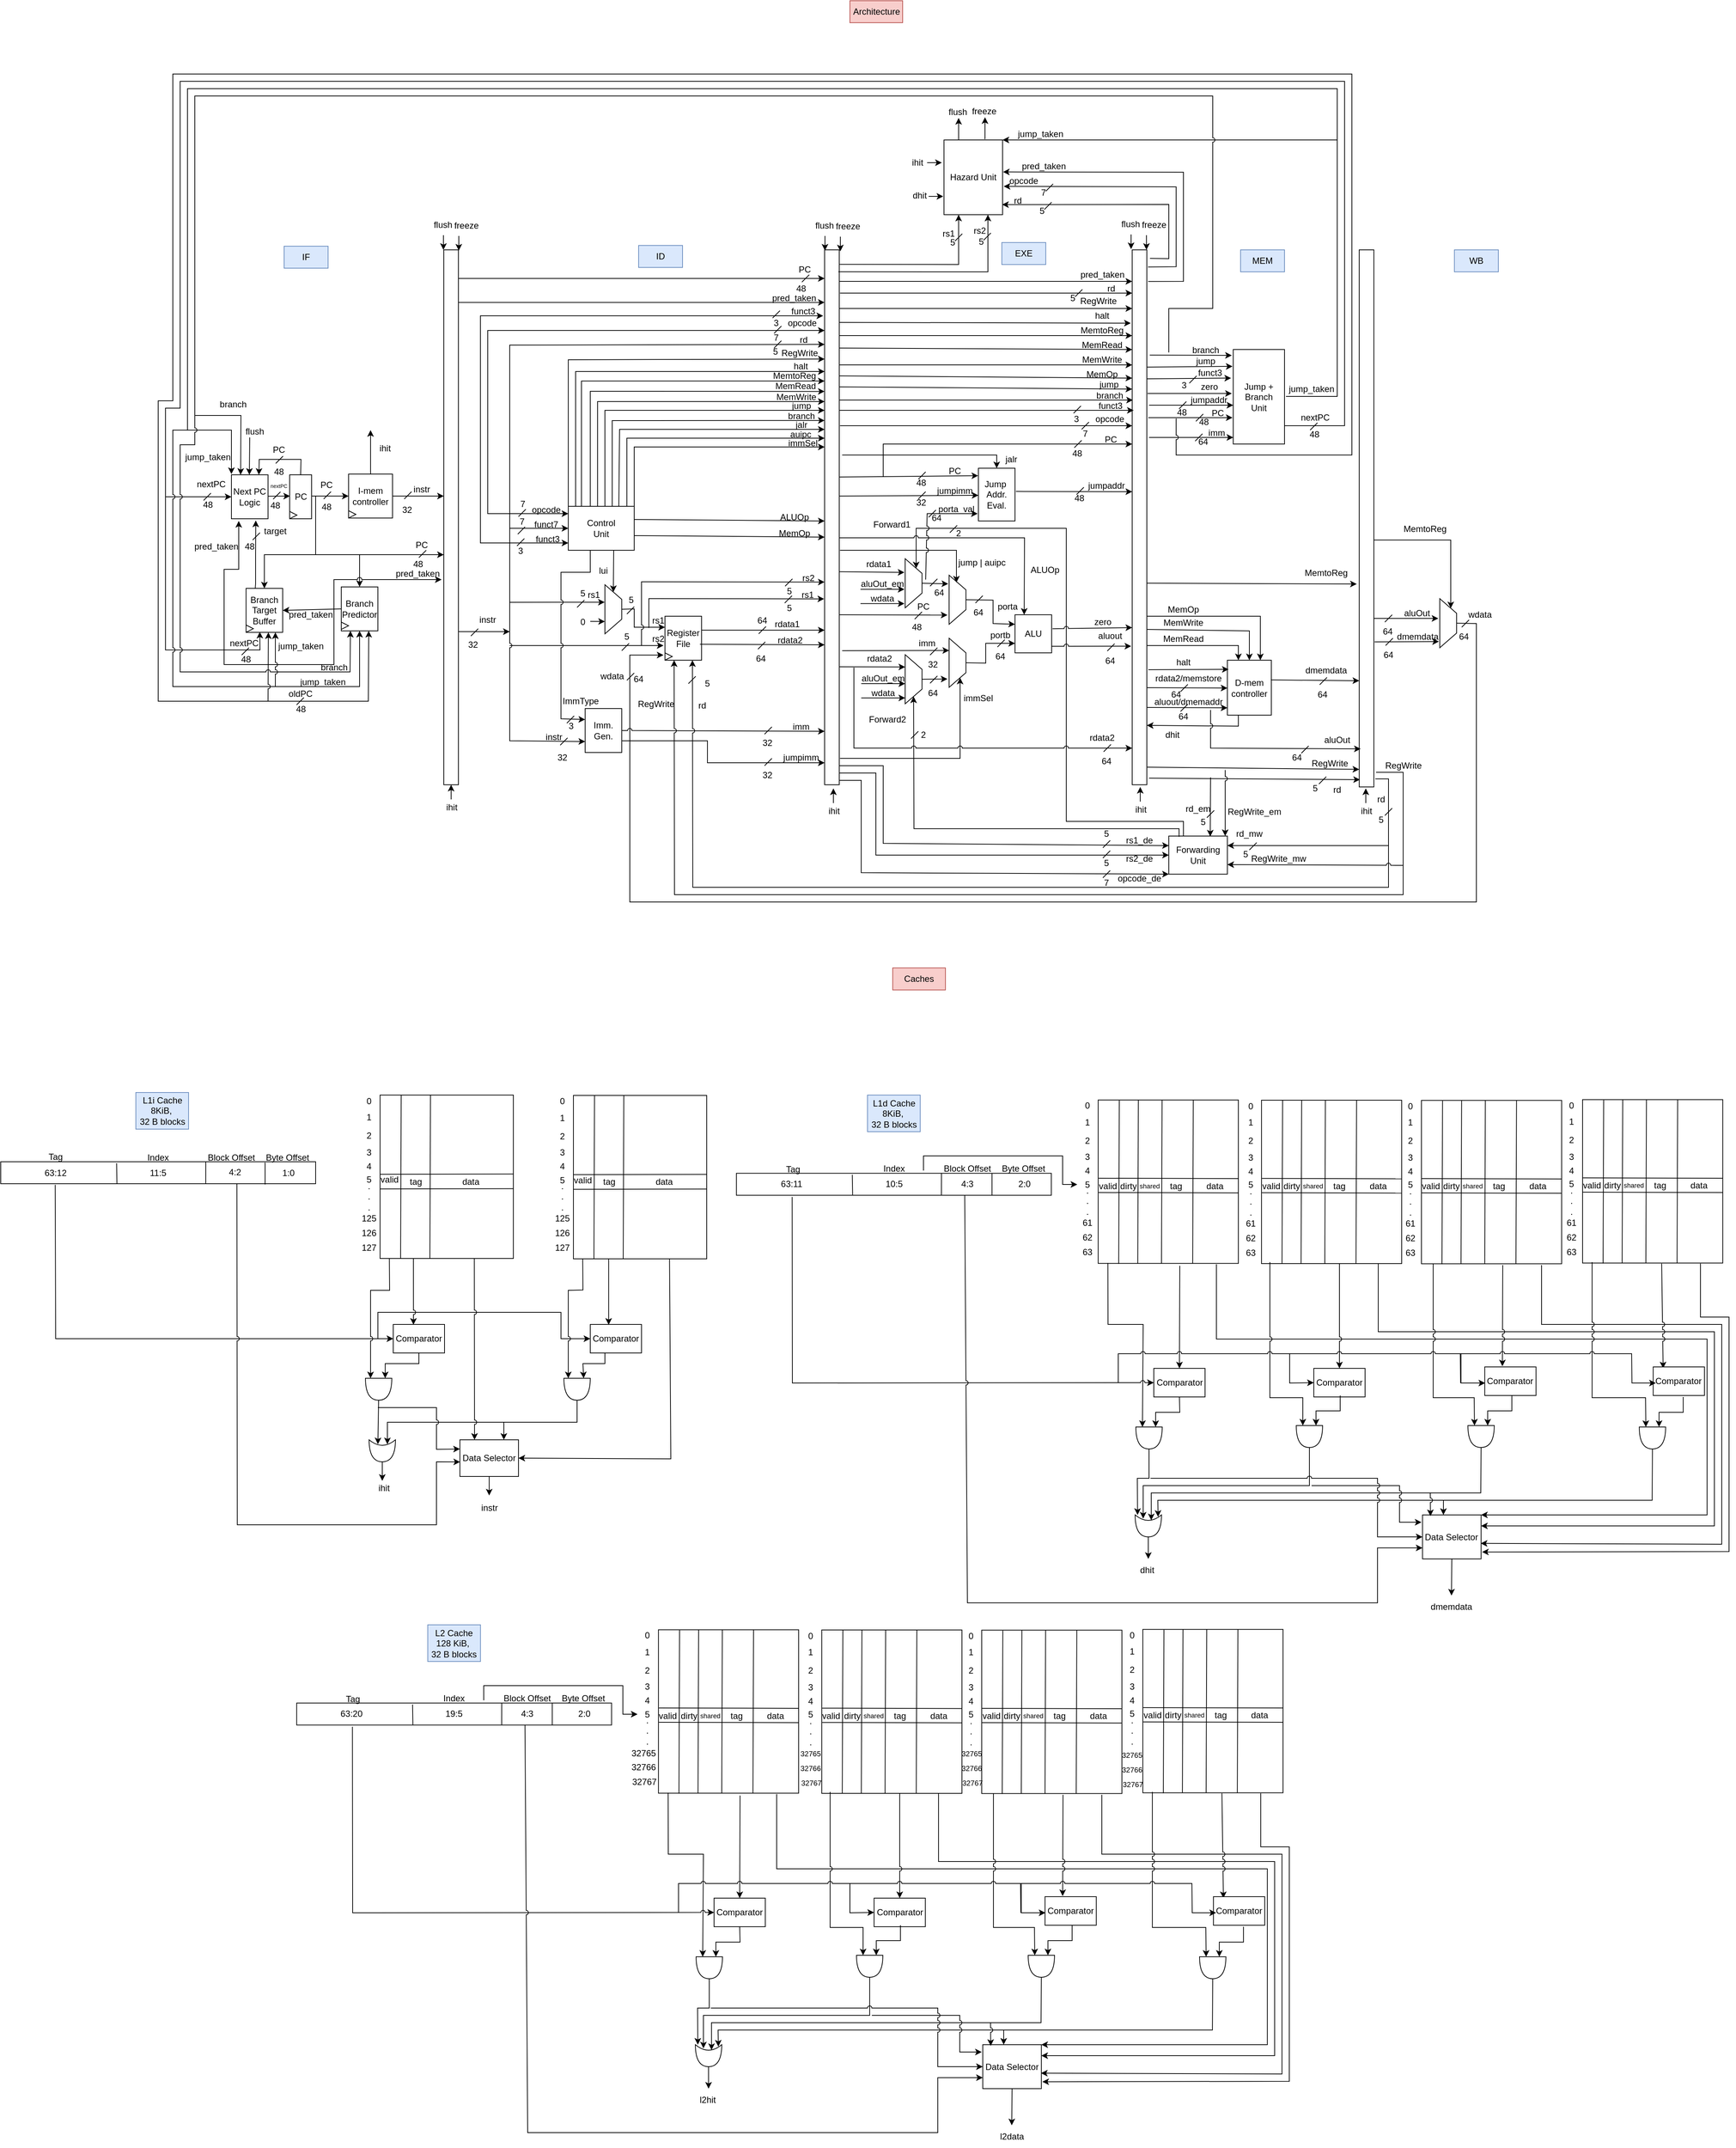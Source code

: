 <mxfile version="27.1.6">
  <diagram name="Page-1" id="ROh0ISTrh5ypuTYh_zoE">
    <mxGraphModel dx="4923" dy="3362" grid="1" gridSize="10" guides="1" tooltips="1" connect="1" arrows="1" fold="1" page="1" pageScale="1" pageWidth="850" pageHeight="1100" math="0" shadow="0">
      <root>
        <mxCell id="0" />
        <mxCell id="1" parent="0" />
        <mxCell id="3rB-f4K5_oELstM-RZoX-505" value="" style="endArrow=classic;html=1;rounded=0;jumpStyle=arc;entryX=0.375;entryY=0.989;entryDx=0;entryDy=0;entryPerimeter=0;" parent="1" target="3rB-f4K5_oELstM-RZoX-482" edge="1">
          <mxGeometry width="50" height="50" relative="1" as="geometry">
            <mxPoint x="998" y="-460" as="sourcePoint" />
            <mxPoint x="-410" y="-178" as="targetPoint" />
            <Array as="points">
              <mxPoint x="1080" y="-460" />
              <mxPoint x="1080" y="-930" />
              <mxPoint x="-510.0" y="-930" />
              <mxPoint x="-510.0" y="-484" />
              <mxPoint x="-530" y="-484" />
              <mxPoint x="-530" y="-154" />
              <mxPoint x="-401" y="-154" />
            </Array>
          </mxGeometry>
        </mxCell>
        <mxCell id="3rB-f4K5_oELstM-RZoX-538" value="" style="endArrow=classic;html=1;rounded=0;entryX=0;entryY=0.5;entryDx=0;entryDy=0;jumpStyle=arc;" parent="1" target="3rB-f4K5_oELstM-RZoX-436" edge="1">
          <mxGeometry width="50" height="50" relative="1" as="geometry">
            <mxPoint x="-530" y="-363" as="sourcePoint" />
            <mxPoint x="-550" y="-374" as="targetPoint" />
          </mxGeometry>
        </mxCell>
        <mxCell id="3rB-f4K5_oELstM-RZoX-2" value="" style="rounded=0;whiteSpace=wrap;html=1;" parent="1" vertex="1">
          <mxGeometry x="-150" y="-700" width="20" height="730" as="geometry" />
        </mxCell>
        <mxCell id="3rB-f4K5_oELstM-RZoX-3" value="IF" style="text;html=1;align=center;verticalAlign=middle;whiteSpace=wrap;rounded=0;fillColor=#dae8fc;strokeColor=#6c8ebf;" parent="1" vertex="1">
          <mxGeometry x="-368" y="-705" width="60" height="30" as="geometry" />
        </mxCell>
        <mxCell id="3rB-f4K5_oELstM-RZoX-4" value="" style="rounded=0;whiteSpace=wrap;html=1;" parent="1" vertex="1">
          <mxGeometry x="370" y="-700" width="20" height="730" as="geometry" />
        </mxCell>
        <mxCell id="3rB-f4K5_oELstM-RZoX-5" value="ID" style="text;html=1;align=center;verticalAlign=middle;whiteSpace=wrap;rounded=0;fillColor=#dae8fc;strokeColor=#6c8ebf;" parent="1" vertex="1">
          <mxGeometry x="116" y="-706" width="60" height="30" as="geometry" />
        </mxCell>
        <mxCell id="3rB-f4K5_oELstM-RZoX-6" value="" style="rounded=0;whiteSpace=wrap;html=1;" parent="1" vertex="1">
          <mxGeometry x="790" y="-700" width="20" height="730" as="geometry" />
        </mxCell>
        <mxCell id="3rB-f4K5_oELstM-RZoX-7" value="EXE" style="text;html=1;align=center;verticalAlign=middle;whiteSpace=wrap;rounded=0;fillColor=#dae8fc;strokeColor=#6c8ebf;" parent="1" vertex="1">
          <mxGeometry x="612" y="-710" width="60" height="30" as="geometry" />
        </mxCell>
        <mxCell id="3rB-f4K5_oELstM-RZoX-8" value="" style="rounded=0;whiteSpace=wrap;html=1;" parent="1" vertex="1">
          <mxGeometry x="1100" y="-700" width="20" height="733" as="geometry" />
        </mxCell>
        <mxCell id="3rB-f4K5_oELstM-RZoX-9" value="WB" style="text;html=1;align=center;verticalAlign=middle;whiteSpace=wrap;rounded=0;fillColor=#dae8fc;strokeColor=#6c8ebf;" parent="1" vertex="1">
          <mxGeometry x="1230" y="-700" width="60" height="30" as="geometry" />
        </mxCell>
        <mxCell id="3rB-f4K5_oELstM-RZoX-11" value="PC" style="rounded=0;whiteSpace=wrap;html=1;" parent="1" vertex="1">
          <mxGeometry x="-360.5" y="-393" width="30" height="60" as="geometry" />
        </mxCell>
        <mxCell id="3rB-f4K5_oELstM-RZoX-12" value="" style="triangle;whiteSpace=wrap;html=1;" parent="1" vertex="1">
          <mxGeometry x="-360.5" y="-343" width="10" height="10" as="geometry" />
        </mxCell>
        <mxCell id="3rB-f4K5_oELstM-RZoX-13" value="" style="endArrow=classic;html=1;rounded=0;entryX=0;entryY=0.5;entryDx=0;entryDy=0;" parent="1" target="3rB-f4K5_oELstM-RZoX-14" edge="1">
          <mxGeometry width="50" height="50" relative="1" as="geometry">
            <mxPoint x="-330" y="-364" as="sourcePoint" />
            <mxPoint x="-300" y="-364" as="targetPoint" />
          </mxGeometry>
        </mxCell>
        <mxCell id="3rB-f4K5_oELstM-RZoX-14" value="I-mem&lt;div&gt;controller&lt;/div&gt;" style="rounded=0;whiteSpace=wrap;html=1;" parent="1" vertex="1">
          <mxGeometry x="-280" y="-394" width="60" height="60" as="geometry" />
        </mxCell>
        <mxCell id="3rB-f4K5_oELstM-RZoX-15" value="" style="triangle;whiteSpace=wrap;html=1;" parent="1" vertex="1">
          <mxGeometry x="-280" y="-344" width="10" height="10" as="geometry" />
        </mxCell>
        <mxCell id="3rB-f4K5_oELstM-RZoX-17" value="" style="endArrow=classic;html=1;rounded=0;exitX=1;exitY=0.5;exitDx=0;exitDy=0;" parent="1" source="3rB-f4K5_oELstM-RZoX-14" edge="1">
          <mxGeometry width="50" height="50" relative="1" as="geometry">
            <mxPoint x="-200" y="-364" as="sourcePoint" />
            <mxPoint x="-150" y="-364" as="targetPoint" />
          </mxGeometry>
        </mxCell>
        <mxCell id="3rB-f4K5_oELstM-RZoX-18" value="instr" style="text;html=1;align=center;verticalAlign=middle;whiteSpace=wrap;rounded=0;" parent="1" vertex="1">
          <mxGeometry x="-195" y="-378" width="30" height="10" as="geometry" />
        </mxCell>
        <mxCell id="3rB-f4K5_oELstM-RZoX-19" value="PC" style="text;html=1;align=center;verticalAlign=middle;whiteSpace=wrap;rounded=0;" parent="1" vertex="1">
          <mxGeometry x="-325" y="-385.5" width="30" height="13" as="geometry" />
        </mxCell>
        <mxCell id="3rB-f4K5_oELstM-RZoX-20" value="" style="endArrow=none;html=1;rounded=0;" parent="1" edge="1">
          <mxGeometry width="50" height="50" relative="1" as="geometry">
            <mxPoint x="-314" y="-360" as="sourcePoint" />
            <mxPoint x="-304" y="-370" as="targetPoint" />
          </mxGeometry>
        </mxCell>
        <mxCell id="3rB-f4K5_oELstM-RZoX-21" value="48" style="text;html=1;align=center;verticalAlign=middle;whiteSpace=wrap;rounded=0;" parent="1" vertex="1">
          <mxGeometry x="-315" y="-357" width="10" height="16" as="geometry" />
        </mxCell>
        <mxCell id="3rB-f4K5_oELstM-RZoX-25" value="" style="endArrow=none;html=1;rounded=0;" parent="1" edge="1">
          <mxGeometry width="50" height="50" relative="1" as="geometry">
            <mxPoint x="-204" y="-360" as="sourcePoint" />
            <mxPoint x="-194" y="-370" as="targetPoint" />
          </mxGeometry>
        </mxCell>
        <mxCell id="3rB-f4K5_oELstM-RZoX-26" value="32" style="text;html=1;align=center;verticalAlign=middle;whiteSpace=wrap;rounded=0;" parent="1" vertex="1">
          <mxGeometry x="-230" y="-360" width="60" height="30" as="geometry" />
        </mxCell>
        <mxCell id="3rB-f4K5_oELstM-RZoX-28" value="ihit" style="text;html=1;align=center;verticalAlign=middle;whiteSpace=wrap;rounded=0;" parent="1" vertex="1">
          <mxGeometry x="-260" y="-444" width="60" height="30" as="geometry" />
        </mxCell>
        <mxCell id="3rB-f4K5_oELstM-RZoX-29" value="" style="endArrow=classic;html=1;rounded=0;exitX=0.5;exitY=0;exitDx=0;exitDy=0;" parent="1" source="3rB-f4K5_oELstM-RZoX-14" edge="1">
          <mxGeometry width="50" height="50" relative="1" as="geometry">
            <mxPoint x="-250" y="-444" as="sourcePoint" />
            <mxPoint x="-250" y="-454" as="targetPoint" />
          </mxGeometry>
        </mxCell>
        <mxCell id="3rB-f4K5_oELstM-RZoX-30" value="" style="endArrow=classic;html=1;rounded=0;entryX=0;entryY=0.5;entryDx=0;entryDy=0;" parent="1" edge="1">
          <mxGeometry width="50" height="50" relative="1" as="geometry">
            <mxPoint x="-325" y="-364" as="sourcePoint" />
            <mxPoint x="-150" y="-284" as="targetPoint" />
            <Array as="points">
              <mxPoint x="-325" y="-284" />
            </Array>
          </mxGeometry>
        </mxCell>
        <mxCell id="3rB-f4K5_oELstM-RZoX-32" value="PC" style="text;html=1;align=center;verticalAlign=middle;whiteSpace=wrap;rounded=0;" parent="1" vertex="1">
          <mxGeometry x="-190" y="-305" width="20" height="16" as="geometry" />
        </mxCell>
        <mxCell id="3rB-f4K5_oELstM-RZoX-33" value="" style="endArrow=none;html=1;rounded=0;" parent="1" edge="1">
          <mxGeometry width="50" height="50" relative="1" as="geometry">
            <mxPoint x="-184" y="-280" as="sourcePoint" />
            <mxPoint x="-174" y="-290" as="targetPoint" />
          </mxGeometry>
        </mxCell>
        <mxCell id="3rB-f4K5_oELstM-RZoX-34" value="48" style="text;html=1;align=center;verticalAlign=middle;whiteSpace=wrap;rounded=0;" parent="1" vertex="1">
          <mxGeometry x="-200" y="-279" width="30" height="16" as="geometry" />
        </mxCell>
        <mxCell id="3rB-f4K5_oELstM-RZoX-36" value="" style="endArrow=classic;html=1;rounded=0;" parent="1" edge="1">
          <mxGeometry width="50" height="50" relative="1" as="geometry">
            <mxPoint x="-130" y="-179" as="sourcePoint" />
            <mxPoint x="-60" y="-179" as="targetPoint" />
          </mxGeometry>
        </mxCell>
        <mxCell id="3rB-f4K5_oELstM-RZoX-37" value="32" style="text;html=1;align=center;verticalAlign=middle;whiteSpace=wrap;rounded=0;" parent="1" vertex="1">
          <mxGeometry x="-120.0" y="-174" width="20" height="26" as="geometry" />
        </mxCell>
        <mxCell id="3rB-f4K5_oELstM-RZoX-38" value="" style="endArrow=none;html=1;rounded=0;" parent="1" edge="1">
          <mxGeometry width="50" height="50" relative="1" as="geometry">
            <mxPoint x="-113.0" y="-173" as="sourcePoint" />
            <mxPoint x="-103.0" y="-183" as="targetPoint" />
          </mxGeometry>
        </mxCell>
        <mxCell id="3rB-f4K5_oELstM-RZoX-39" value="instr" style="text;html=1;align=center;verticalAlign=middle;whiteSpace=wrap;rounded=0;" parent="1" vertex="1">
          <mxGeometry x="-120.0" y="-210" width="60" height="30" as="geometry" />
        </mxCell>
        <mxCell id="3rB-f4K5_oELstM-RZoX-40" value="" style="endArrow=classic;html=1;rounded=0;" parent="1" edge="1">
          <mxGeometry width="50" height="50" relative="1" as="geometry">
            <mxPoint x="-60" y="-180" as="sourcePoint" />
            <mxPoint x="20" y="-340" as="targetPoint" />
            <Array as="points">
              <mxPoint x="-60" y="-340" />
            </Array>
          </mxGeometry>
        </mxCell>
        <mxCell id="3rB-f4K5_oELstM-RZoX-41" value="" style="endArrow=classic;html=1;rounded=0;" parent="1" edge="1">
          <mxGeometry width="50" height="50" relative="1" as="geometry">
            <mxPoint x="-60" y="-320" as="sourcePoint" />
            <mxPoint x="20" y="-320" as="targetPoint" />
          </mxGeometry>
        </mxCell>
        <mxCell id="3rB-f4K5_oELstM-RZoX-42" value="" style="endArrow=classic;html=1;rounded=0;" parent="1" edge="1">
          <mxGeometry width="50" height="50" relative="1" as="geometry">
            <mxPoint x="-60" y="-300" as="sourcePoint" />
            <mxPoint x="20" y="-300" as="targetPoint" />
          </mxGeometry>
        </mxCell>
        <mxCell id="3rB-f4K5_oELstM-RZoX-44" value="opcode" style="text;html=1;align=center;verticalAlign=middle;whiteSpace=wrap;rounded=0;" parent="1" vertex="1">
          <mxGeometry x="-40" y="-360" width="60" height="30" as="geometry" />
        </mxCell>
        <mxCell id="3rB-f4K5_oELstM-RZoX-45" value="funct7" style="text;html=1;align=center;verticalAlign=middle;whiteSpace=wrap;rounded=0;" parent="1" vertex="1">
          <mxGeometry x="-25" y="-330" width="30" height="10" as="geometry" />
        </mxCell>
        <mxCell id="3rB-f4K5_oELstM-RZoX-48" value="Control&lt;div&gt;Unit&lt;/div&gt;" style="rounded=0;whiteSpace=wrap;html=1;" parent="1" vertex="1">
          <mxGeometry x="20" y="-350" width="90" height="60" as="geometry" />
        </mxCell>
        <mxCell id="3rB-f4K5_oELstM-RZoX-49" value="7" style="text;html=1;align=center;verticalAlign=middle;whiteSpace=wrap;rounded=0;" parent="1" vertex="1">
          <mxGeometry x="-47" y="-358" width="10" height="10" as="geometry" />
        </mxCell>
        <mxCell id="3rB-f4K5_oELstM-RZoX-50" value="" style="endArrow=none;html=1;rounded=0;" parent="1" edge="1">
          <mxGeometry width="50" height="50" relative="1" as="geometry">
            <mxPoint x="-48" y="-336" as="sourcePoint" />
            <mxPoint x="-38" y="-346" as="targetPoint" />
          </mxGeometry>
        </mxCell>
        <mxCell id="3rB-f4K5_oELstM-RZoX-51" value="7" style="text;html=1;align=center;verticalAlign=middle;whiteSpace=wrap;rounded=0;" parent="1" vertex="1">
          <mxGeometry x="-48" y="-334" width="10" height="10" as="geometry" />
        </mxCell>
        <mxCell id="3rB-f4K5_oELstM-RZoX-52" value="" style="endArrow=none;html=1;rounded=0;" parent="1" edge="1">
          <mxGeometry width="50" height="50" relative="1" as="geometry">
            <mxPoint x="-49" y="-312" as="sourcePoint" />
            <mxPoint x="-39" y="-322" as="targetPoint" />
          </mxGeometry>
        </mxCell>
        <mxCell id="3rB-f4K5_oELstM-RZoX-53" value="3" style="text;html=1;align=center;verticalAlign=middle;whiteSpace=wrap;rounded=0;" parent="1" vertex="1">
          <mxGeometry x="-50" y="-294" width="10" height="10" as="geometry" />
        </mxCell>
        <mxCell id="3rB-f4K5_oELstM-RZoX-54" value="" style="endArrow=none;html=1;rounded=0;" parent="1" edge="1">
          <mxGeometry width="50" height="50" relative="1" as="geometry">
            <mxPoint x="-50" y="-296" as="sourcePoint" />
            <mxPoint x="-40" y="-306" as="targetPoint" />
          </mxGeometry>
        </mxCell>
        <mxCell id="3rB-f4K5_oELstM-RZoX-60" value="Register File" style="rounded=0;whiteSpace=wrap;html=1;" parent="1" vertex="1">
          <mxGeometry x="152" y="-200" width="50" height="60" as="geometry" />
        </mxCell>
        <mxCell id="3rB-f4K5_oELstM-RZoX-67" value="" style="triangle;whiteSpace=wrap;html=1;" parent="1" vertex="1">
          <mxGeometry x="152" y="-150" width="10" height="10" as="geometry" />
        </mxCell>
        <mxCell id="3rB-f4K5_oELstM-RZoX-68" value="" style="endArrow=classic;html=1;rounded=0;entryX=0.371;entryY=1.012;entryDx=0;entryDy=0;entryPerimeter=0;" parent="1" edge="1">
          <mxGeometry width="50" height="50" relative="1" as="geometry">
            <mxPoint x="-60" y="-219" as="sourcePoint" />
            <mxPoint x="69.724" y="-219.143" as="targetPoint" />
            <Array as="points" />
          </mxGeometry>
        </mxCell>
        <mxCell id="3rB-f4K5_oELstM-RZoX-69" value="" style="endArrow=classic;html=1;rounded=0;" parent="1" edge="1">
          <mxGeometry width="50" height="50" relative="1" as="geometry">
            <mxPoint x="-60" y="-160" as="sourcePoint" />
            <mxPoint x="150" y="-160" as="targetPoint" />
            <Array as="points">
              <mxPoint x="30" y="-160" />
            </Array>
          </mxGeometry>
        </mxCell>
        <mxCell id="3rB-f4K5_oELstM-RZoX-70" value="" style="endArrow=classic;html=1;rounded=0;jumpStyle=arc;exitX=0.5;exitY=0;exitDx=0;exitDy=0;" parent="1" source="3rB-f4K5_oELstM-RZoX-129" edge="1">
          <mxGeometry width="50" height="50" relative="1" as="geometry">
            <mxPoint x="1120" as="sourcePoint" />
            <mxPoint x="150" y="-147" as="targetPoint" />
            <Array as="points">
              <mxPoint x="1260" y="-190" />
              <mxPoint x="1260" y="190" />
              <mxPoint x="104" y="190" />
              <mxPoint x="104" y="-147" />
            </Array>
          </mxGeometry>
        </mxCell>
        <mxCell id="3rB-f4K5_oELstM-RZoX-71" value="" style="endArrow=classic;html=1;rounded=0;entryX=0;entryY=0.75;entryDx=0;entryDy=0;jumpStyle=arc;" parent="1" target="3rB-f4K5_oELstM-RZoX-94" edge="1">
          <mxGeometry width="50" height="50" relative="1" as="geometry">
            <mxPoint x="-60" y="-180" as="sourcePoint" />
            <mxPoint x="-60" y="-20" as="targetPoint" />
            <Array as="points">
              <mxPoint x="-60" y="-30" />
            </Array>
          </mxGeometry>
        </mxCell>
        <mxCell id="3rB-f4K5_oELstM-RZoX-72" value="wdata" style="text;html=1;align=center;verticalAlign=middle;whiteSpace=wrap;rounded=0;" parent="1" vertex="1">
          <mxGeometry x="65" y="-128" width="30" height="20" as="geometry" />
        </mxCell>
        <mxCell id="3rB-f4K5_oELstM-RZoX-74" value="64" style="text;html=1;align=center;verticalAlign=middle;whiteSpace=wrap;rounded=0;" parent="1" vertex="1">
          <mxGeometry x="106" y="-127.5" width="20" height="26" as="geometry" />
        </mxCell>
        <mxCell id="3rB-f4K5_oELstM-RZoX-75" value="" style="endArrow=none;html=1;rounded=0;" parent="1" edge="1">
          <mxGeometry width="50" height="50" relative="1" as="geometry">
            <mxPoint x="100" y="-112.5" as="sourcePoint" />
            <mxPoint x="110" y="-122.5" as="targetPoint" />
          </mxGeometry>
        </mxCell>
        <mxCell id="3rB-f4K5_oELstM-RZoX-76" value="rs1" style="text;html=1;align=center;verticalAlign=middle;whiteSpace=wrap;rounded=0;" parent="1" vertex="1">
          <mxGeometry x="40" y="-239" width="30" height="20" as="geometry" />
        </mxCell>
        <mxCell id="3rB-f4K5_oELstM-RZoX-78" value="5" style="text;html=1;align=center;verticalAlign=middle;whiteSpace=wrap;rounded=0;" parent="1" vertex="1">
          <mxGeometry x="30" y="-244" width="20" height="26" as="geometry" />
        </mxCell>
        <mxCell id="3rB-f4K5_oELstM-RZoX-79" value="" style="endArrow=none;html=1;rounded=0;" parent="1" edge="1">
          <mxGeometry width="50" height="50" relative="1" as="geometry">
            <mxPoint x="32" y="-212" as="sourcePoint" />
            <mxPoint x="42" y="-222" as="targetPoint" />
          </mxGeometry>
        </mxCell>
        <mxCell id="3rB-f4K5_oELstM-RZoX-82" value="5" style="text;html=1;align=center;verticalAlign=middle;whiteSpace=wrap;rounded=0;" parent="1" vertex="1">
          <mxGeometry x="90" y="-185" width="20" height="26" as="geometry" />
        </mxCell>
        <mxCell id="3rB-f4K5_oELstM-RZoX-83" value="" style="endArrow=none;html=1;rounded=0;" parent="1" edge="1">
          <mxGeometry width="50" height="50" relative="1" as="geometry">
            <mxPoint x="93" y="-153" as="sourcePoint" />
            <mxPoint x="103" y="-163" as="targetPoint" />
          </mxGeometry>
        </mxCell>
        <mxCell id="3rB-f4K5_oELstM-RZoX-84" value="" style="endArrow=classic;html=1;rounded=0;" parent="1" edge="1">
          <mxGeometry width="50" height="50" relative="1" as="geometry">
            <mxPoint x="202" y="-181" as="sourcePoint" />
            <mxPoint x="370" y="-181" as="targetPoint" />
          </mxGeometry>
        </mxCell>
        <mxCell id="3rB-f4K5_oELstM-RZoX-85" value="" style="endArrow=classic;html=1;rounded=0;exitX=0.955;exitY=0.637;exitDx=0;exitDy=0;exitPerimeter=0;" parent="1" source="3rB-f4K5_oELstM-RZoX-60" edge="1">
          <mxGeometry width="50" height="50" relative="1" as="geometry">
            <mxPoint x="220" y="-161" as="sourcePoint" />
            <mxPoint x="370" y="-161" as="targetPoint" />
          </mxGeometry>
        </mxCell>
        <mxCell id="3rB-f4K5_oELstM-RZoX-86" value="rdata1" style="text;html=1;align=center;verticalAlign=middle;whiteSpace=wrap;rounded=0;" parent="1" vertex="1">
          <mxGeometry x="304" y="-199" width="30" height="20" as="geometry" />
        </mxCell>
        <mxCell id="3rB-f4K5_oELstM-RZoX-87" value="rdata2" style="text;html=1;align=center;verticalAlign=middle;whiteSpace=wrap;rounded=0;" parent="1" vertex="1">
          <mxGeometry x="302" y="-177" width="42" height="20" as="geometry" />
        </mxCell>
        <mxCell id="3rB-f4K5_oELstM-RZoX-88" value="64" style="text;html=1;align=center;verticalAlign=middle;whiteSpace=wrap;rounded=0;" parent="1" vertex="1">
          <mxGeometry x="275" y="-207" width="20" height="26" as="geometry" />
        </mxCell>
        <mxCell id="3rB-f4K5_oELstM-RZoX-89" value="" style="endArrow=none;html=1;rounded=0;" parent="1" edge="1">
          <mxGeometry width="50" height="50" relative="1" as="geometry">
            <mxPoint x="280" y="-176" as="sourcePoint" />
            <mxPoint x="290" y="-186" as="targetPoint" />
          </mxGeometry>
        </mxCell>
        <mxCell id="3rB-f4K5_oELstM-RZoX-90" value="64" style="text;html=1;align=center;verticalAlign=middle;whiteSpace=wrap;rounded=0;" parent="1" vertex="1">
          <mxGeometry x="273" y="-155" width="20" height="26" as="geometry" />
        </mxCell>
        <mxCell id="3rB-f4K5_oELstM-RZoX-91" value="" style="endArrow=none;html=1;rounded=0;" parent="1" edge="1">
          <mxGeometry width="50" height="50" relative="1" as="geometry">
            <mxPoint x="279" y="-155" as="sourcePoint" />
            <mxPoint x="289" y="-165" as="targetPoint" />
          </mxGeometry>
        </mxCell>
        <mxCell id="3rB-f4K5_oELstM-RZoX-92" value="" style="endArrow=classic;html=1;rounded=0;jumpStyle=arc;entryX=0;entryY=0.25;entryDx=0;entryDy=0;" parent="1" target="3rB-f4K5_oELstM-RZoX-94" edge="1">
          <mxGeometry width="50" height="50" relative="1" as="geometry">
            <mxPoint x="50" y="-290" as="sourcePoint" />
            <mxPoint x="30" y="-60" as="targetPoint" />
            <Array as="points">
              <mxPoint x="50" y="-260" />
              <mxPoint x="10" y="-260" />
              <mxPoint x="10" y="-60" />
            </Array>
          </mxGeometry>
        </mxCell>
        <mxCell id="3rB-f4K5_oELstM-RZoX-94" value="Imm.&lt;br&gt;Gen." style="rounded=0;whiteSpace=wrap;html=1;" parent="1" vertex="1">
          <mxGeometry x="43" y="-74" width="50" height="60" as="geometry" />
        </mxCell>
        <mxCell id="3rB-f4K5_oELstM-RZoX-95" value="ImmType" style="text;html=1;align=center;verticalAlign=middle;whiteSpace=wrap;rounded=0;" parent="1" vertex="1">
          <mxGeometry x="22" y="-94" width="30" height="20" as="geometry" />
        </mxCell>
        <mxCell id="3rB-f4K5_oELstM-RZoX-97" value="3" style="text;html=1;align=center;verticalAlign=middle;whiteSpace=wrap;rounded=0;" parent="1" vertex="1">
          <mxGeometry x="19" y="-59" width="10" height="17" as="geometry" />
        </mxCell>
        <mxCell id="3rB-f4K5_oELstM-RZoX-98" value="" style="endArrow=none;html=1;rounded=0;" parent="1" edge="1">
          <mxGeometry width="50" height="50" relative="1" as="geometry">
            <mxPoint x="18" y="-54" as="sourcePoint" />
            <mxPoint x="28" y="-64" as="targetPoint" />
          </mxGeometry>
        </mxCell>
        <mxCell id="3rB-f4K5_oELstM-RZoX-99" value="32" style="text;html=1;align=center;verticalAlign=middle;whiteSpace=wrap;rounded=0;" parent="1" vertex="1">
          <mxGeometry x="2" y="-20" width="20" height="26" as="geometry" />
        </mxCell>
        <mxCell id="3rB-f4K5_oELstM-RZoX-100" value="" style="endArrow=none;html=1;rounded=0;" parent="1" edge="1">
          <mxGeometry width="50" height="50" relative="1" as="geometry">
            <mxPoint x="9" y="-24" as="sourcePoint" />
            <mxPoint x="19" y="-34" as="targetPoint" />
          </mxGeometry>
        </mxCell>
        <mxCell id="3rB-f4K5_oELstM-RZoX-101" value="instr" style="text;html=1;align=center;verticalAlign=middle;whiteSpace=wrap;rounded=0;" parent="1" vertex="1">
          <mxGeometry x="-18" y="-50" width="37" height="30" as="geometry" />
        </mxCell>
        <mxCell id="3rB-f4K5_oELstM-RZoX-102" value="" style="shape=trapezoid;perimeter=trapezoidPerimeter;whiteSpace=wrap;html=1;fixedSize=1;direction=south;" parent="1" vertex="1">
          <mxGeometry x="70" y="-243" width="23" height="67" as="geometry" />
        </mxCell>
        <mxCell id="3rB-f4K5_oELstM-RZoX-103" value="" style="endArrow=classic;html=1;rounded=0;entryX=0.75;entryY=1;entryDx=0;entryDy=0;" parent="1" target="3rB-f4K5_oELstM-RZoX-102" edge="1">
          <mxGeometry width="50" height="50" relative="1" as="geometry">
            <mxPoint x="50" y="-193" as="sourcePoint" />
            <mxPoint x="100" y="-130" as="targetPoint" />
          </mxGeometry>
        </mxCell>
        <mxCell id="3rB-f4K5_oELstM-RZoX-104" value="0" style="text;html=1;align=center;verticalAlign=middle;whiteSpace=wrap;rounded=0;" parent="1" vertex="1">
          <mxGeometry x="30" y="-205" width="20" height="26" as="geometry" />
        </mxCell>
        <mxCell id="3rB-f4K5_oELstM-RZoX-105" value="" style="endArrow=classic;html=1;rounded=0;exitX=0.5;exitY=0;exitDx=0;exitDy=0;entryX=0;entryY=0.25;entryDx=0;entryDy=0;" parent="1" source="3rB-f4K5_oELstM-RZoX-102" target="3rB-f4K5_oELstM-RZoX-60" edge="1">
          <mxGeometry width="50" height="50" relative="1" as="geometry">
            <mxPoint x="130" y="-240" as="sourcePoint" />
            <mxPoint x="180" y="-290" as="targetPoint" />
            <Array as="points">
              <mxPoint x="110" y="-210" />
              <mxPoint x="110" y="-185" />
            </Array>
          </mxGeometry>
        </mxCell>
        <mxCell id="3rB-f4K5_oELstM-RZoX-106" value="5" style="text;html=1;align=center;verticalAlign=middle;whiteSpace=wrap;rounded=0;" parent="1" vertex="1">
          <mxGeometry x="96" y="-235" width="20" height="26" as="geometry" />
        </mxCell>
        <mxCell id="3rB-f4K5_oELstM-RZoX-107" value="" style="endArrow=none;html=1;rounded=0;" parent="1" edge="1">
          <mxGeometry width="50" height="50" relative="1" as="geometry">
            <mxPoint x="100" y="-203" as="sourcePoint" />
            <mxPoint x="110" y="-213" as="targetPoint" />
          </mxGeometry>
        </mxCell>
        <mxCell id="3rB-f4K5_oELstM-RZoX-108" value="rs1" style="text;html=1;align=center;verticalAlign=middle;whiteSpace=wrap;rounded=0;" parent="1" vertex="1">
          <mxGeometry x="140" y="-196" width="6" height="4" as="geometry" />
        </mxCell>
        <mxCell id="3rB-f4K5_oELstM-RZoX-113" value="lui" style="text;html=1;align=center;verticalAlign=middle;whiteSpace=wrap;rounded=0;" parent="1" vertex="1">
          <mxGeometry x="60" y="-265.75" width="16" height="7" as="geometry" />
        </mxCell>
        <mxCell id="3rB-f4K5_oELstM-RZoX-117" value="" style="endArrow=classic;html=1;rounded=0;exitX=1;exitY=0.5;exitDx=0;exitDy=0;jumpStyle=arc;" parent="1" source="3rB-f4K5_oELstM-RZoX-94" edge="1">
          <mxGeometry width="50" height="50" relative="1" as="geometry">
            <mxPoint x="150" y="-30" as="sourcePoint" />
            <mxPoint x="370" y="-43" as="targetPoint" />
          </mxGeometry>
        </mxCell>
        <mxCell id="3rB-f4K5_oELstM-RZoX-118" value="imm" style="text;html=1;align=center;verticalAlign=middle;whiteSpace=wrap;rounded=0;" parent="1" vertex="1">
          <mxGeometry x="320" y="-57" width="36" height="15" as="geometry" />
        </mxCell>
        <mxCell id="3rB-f4K5_oELstM-RZoX-119" value="32" style="text;html=1;align=center;verticalAlign=middle;whiteSpace=wrap;rounded=0;" parent="1" vertex="1">
          <mxGeometry x="282" y="-40" width="20" height="26" as="geometry" />
        </mxCell>
        <mxCell id="3rB-f4K5_oELstM-RZoX-120" value="" style="endArrow=none;html=1;rounded=0;" parent="1" edge="1">
          <mxGeometry width="50" height="50" relative="1" as="geometry">
            <mxPoint x="288" y="-39" as="sourcePoint" />
            <mxPoint x="298" y="-49" as="targetPoint" />
          </mxGeometry>
        </mxCell>
        <mxCell id="3rB-f4K5_oELstM-RZoX-121" value="" style="endArrow=classic;html=1;rounded=0;entryX=0.25;entryY=1;entryDx=0;entryDy=0;jumpStyle=arc;" parent="1" target="3rB-f4K5_oELstM-RZoX-60" edge="1">
          <mxGeometry width="50" height="50" relative="1" as="geometry">
            <mxPoint x="1123" y="13" as="sourcePoint" />
            <mxPoint x="190" y="20" as="targetPoint" />
            <Array as="points">
              <mxPoint x="1160" y="13" />
              <mxPoint x="1160" y="180" />
              <mxPoint x="165" y="180" />
            </Array>
          </mxGeometry>
        </mxCell>
        <mxCell id="3rB-f4K5_oELstM-RZoX-122" value="RegWrite" style="text;html=1;align=center;verticalAlign=middle;whiteSpace=wrap;rounded=0;" parent="1" vertex="1">
          <mxGeometry x="110" y="-95" width="60" height="30" as="geometry" />
        </mxCell>
        <mxCell id="3rB-f4K5_oELstM-RZoX-123" value="" style="endArrow=classic;html=1;rounded=0;entryX=0.75;entryY=1;entryDx=0;entryDy=0;jumpStyle=arc;" parent="1" target="3rB-f4K5_oELstM-RZoX-60" edge="1">
          <mxGeometry width="50" height="50" relative="1" as="geometry">
            <mxPoint x="1122" y="22" as="sourcePoint" />
            <mxPoint x="260" y="60" as="targetPoint" />
            <Array as="points">
              <mxPoint x="1140" y="22" />
              <mxPoint x="1140" y="170" />
              <mxPoint x="190" y="170" />
            </Array>
          </mxGeometry>
        </mxCell>
        <mxCell id="3rB-f4K5_oELstM-RZoX-124" value="5" style="text;html=1;align=center;verticalAlign=middle;whiteSpace=wrap;rounded=0;" parent="1" vertex="1">
          <mxGeometry x="200" y="-121" width="20" height="26" as="geometry" />
        </mxCell>
        <mxCell id="3rB-f4K5_oELstM-RZoX-125" value="" style="endArrow=none;html=1;rounded=0;" parent="1" edge="1">
          <mxGeometry width="50" height="50" relative="1" as="geometry">
            <mxPoint x="184" y="-108" as="sourcePoint" />
            <mxPoint x="194" y="-118" as="targetPoint" />
          </mxGeometry>
        </mxCell>
        <mxCell id="3rB-f4K5_oELstM-RZoX-126" value="rd" style="text;html=1;align=center;verticalAlign=middle;whiteSpace=wrap;rounded=0;" parent="1" vertex="1">
          <mxGeometry x="193" y="-93" width="20" height="30" as="geometry" />
        </mxCell>
        <mxCell id="3rB-f4K5_oELstM-RZoX-127" value="ALU" style="rounded=0;whiteSpace=wrap;html=1;" parent="1" vertex="1">
          <mxGeometry x="630" y="-202" width="50" height="52" as="geometry" />
        </mxCell>
        <mxCell id="3rB-f4K5_oELstM-RZoX-128" value="D-mem&lt;div&gt;controller&lt;/div&gt;" style="rounded=0;whiteSpace=wrap;html=1;" parent="1" vertex="1">
          <mxGeometry x="920" y="-140" width="60" height="75" as="geometry" />
        </mxCell>
        <mxCell id="3rB-f4K5_oELstM-RZoX-129" value="" style="shape=trapezoid;perimeter=trapezoidPerimeter;whiteSpace=wrap;html=1;fixedSize=1;direction=south;" parent="1" vertex="1">
          <mxGeometry x="1210" y="-224" width="23" height="67" as="geometry" />
        </mxCell>
        <mxCell id="3rB-f4K5_oELstM-RZoX-130" value="" style="endArrow=classic;html=1;rounded=0;entryX=0;entryY=0.25;entryDx=0;entryDy=0;" parent="1" target="3rB-f4K5_oELstM-RZoX-129" edge="1">
          <mxGeometry width="50" height="50" relative="1" as="geometry">
            <mxPoint x="1120" y="-304" as="sourcePoint" />
            <mxPoint x="1220" y="-350" as="targetPoint" />
            <Array as="points">
              <mxPoint x="1225" y="-304" />
            </Array>
          </mxGeometry>
        </mxCell>
        <mxCell id="3rB-f4K5_oELstM-RZoX-131" value="MemtoReg" style="text;html=1;align=center;verticalAlign=middle;whiteSpace=wrap;rounded=0;" parent="1" vertex="1">
          <mxGeometry x="1160" y="-334" width="60" height="30" as="geometry" />
        </mxCell>
        <mxCell id="3rB-f4K5_oELstM-RZoX-132" value="" style="endArrow=classic;html=1;rounded=0;entryX=0.874;entryY=1.051;entryDx=0;entryDy=0;entryPerimeter=0;" parent="1" target="3rB-f4K5_oELstM-RZoX-129" edge="1">
          <mxGeometry width="50" height="50" relative="1" as="geometry">
            <mxPoint x="1121" y="-165" as="sourcePoint" />
            <mxPoint x="1190" y="-130" as="targetPoint" />
          </mxGeometry>
        </mxCell>
        <mxCell id="3rB-f4K5_oELstM-RZoX-133" value="dmemdata" style="text;html=1;align=center;verticalAlign=middle;whiteSpace=wrap;rounded=0;" parent="1" vertex="1">
          <mxGeometry x="1150" y="-187" width="60" height="30" as="geometry" />
        </mxCell>
        <mxCell id="3rB-f4K5_oELstM-RZoX-134" value="64" style="text;html=1;align=center;verticalAlign=middle;whiteSpace=wrap;rounded=0;" parent="1" vertex="1">
          <mxGeometry x="1130" y="-160" width="20" height="26" as="geometry" />
        </mxCell>
        <mxCell id="3rB-f4K5_oELstM-RZoX-135" value="" style="endArrow=none;html=1;rounded=0;" parent="1" edge="1">
          <mxGeometry width="50" height="50" relative="1" as="geometry">
            <mxPoint x="1136" y="-160" as="sourcePoint" />
            <mxPoint x="1146" y="-170" as="targetPoint" />
          </mxGeometry>
        </mxCell>
        <mxCell id="3rB-f4K5_oELstM-RZoX-137" value="" style="endArrow=classic;html=1;rounded=0;entryX=0.874;entryY=1.051;entryDx=0;entryDy=0;entryPerimeter=0;" parent="1" edge="1">
          <mxGeometry width="50" height="50" relative="1" as="geometry">
            <mxPoint x="1120" y="-197" as="sourcePoint" />
            <mxPoint x="1208" y="-197" as="targetPoint" />
          </mxGeometry>
        </mxCell>
        <mxCell id="3rB-f4K5_oELstM-RZoX-138" value="aluOut" style="text;html=1;align=center;verticalAlign=middle;whiteSpace=wrap;rounded=0;" parent="1" vertex="1">
          <mxGeometry x="1149" y="-219" width="60" height="30" as="geometry" />
        </mxCell>
        <mxCell id="3rB-f4K5_oELstM-RZoX-139" value="64" style="text;html=1;align=center;verticalAlign=middle;whiteSpace=wrap;rounded=0;" parent="1" vertex="1">
          <mxGeometry x="1129" y="-192" width="20" height="26" as="geometry" />
        </mxCell>
        <mxCell id="3rB-f4K5_oELstM-RZoX-140" value="" style="endArrow=none;html=1;rounded=0;" parent="1" edge="1">
          <mxGeometry width="50" height="50" relative="1" as="geometry">
            <mxPoint x="1135" y="-192" as="sourcePoint" />
            <mxPoint x="1145" y="-202" as="targetPoint" />
          </mxGeometry>
        </mxCell>
        <mxCell id="3rB-f4K5_oELstM-RZoX-141" value="RegWrite" style="text;html=1;align=center;verticalAlign=middle;whiteSpace=wrap;rounded=0;" parent="1" vertex="1">
          <mxGeometry x="1135.5" y="-8" width="49" height="24" as="geometry" />
        </mxCell>
        <mxCell id="3rB-f4K5_oELstM-RZoX-143" value="rd" style="text;html=1;align=center;verticalAlign=middle;whiteSpace=wrap;rounded=0;" parent="1" vertex="1">
          <mxGeometry x="1120" y="35" width="20" height="30" as="geometry" />
        </mxCell>
        <mxCell id="3rB-f4K5_oELstM-RZoX-144" value="wdata" style="text;html=1;align=center;verticalAlign=middle;whiteSpace=wrap;rounded=0;" parent="1" vertex="1">
          <mxGeometry x="1250" y="-212" width="30" height="20" as="geometry" />
        </mxCell>
        <mxCell id="3rB-f4K5_oELstM-RZoX-145" value="64" style="text;html=1;align=center;verticalAlign=middle;whiteSpace=wrap;rounded=0;" parent="1" vertex="1">
          <mxGeometry x="1233" y="-185" width="20" height="26" as="geometry" />
        </mxCell>
        <mxCell id="3rB-f4K5_oELstM-RZoX-146" value="" style="endArrow=none;html=1;rounded=0;" parent="1" edge="1">
          <mxGeometry width="50" height="50" relative="1" as="geometry">
            <mxPoint x="1240" y="-185" as="sourcePoint" />
            <mxPoint x="1250" y="-195" as="targetPoint" />
          </mxGeometry>
        </mxCell>
        <mxCell id="3rB-f4K5_oELstM-RZoX-147" value="5" style="text;html=1;align=center;verticalAlign=middle;whiteSpace=wrap;rounded=0;" parent="1" vertex="1">
          <mxGeometry x="1120" y="65" width="20" height="26" as="geometry" />
        </mxCell>
        <mxCell id="3rB-f4K5_oELstM-RZoX-148" value="" style="endArrow=none;html=1;rounded=0;" parent="1" edge="1">
          <mxGeometry width="50" height="50" relative="1" as="geometry">
            <mxPoint x="1135" y="72" as="sourcePoint" />
            <mxPoint x="1145" y="62" as="targetPoint" />
          </mxGeometry>
        </mxCell>
        <mxCell id="3rB-f4K5_oELstM-RZoX-149" value="" style="endArrow=classic;html=1;rounded=0;" parent="1" edge="1">
          <mxGeometry width="50" height="50" relative="1" as="geometry">
            <mxPoint x="810" y="6" as="sourcePoint" />
            <mxPoint x="1100" y="9" as="targetPoint" />
          </mxGeometry>
        </mxCell>
        <mxCell id="3rB-f4K5_oELstM-RZoX-150" value="" style="endArrow=classic;html=1;rounded=0;exitX=1.077;exitY=0.956;exitDx=0;exitDy=0;exitPerimeter=0;" parent="1" edge="1">
          <mxGeometry width="50" height="50" relative="1" as="geometry">
            <mxPoint x="813" y="21" as="sourcePoint" />
            <mxPoint x="1101" y="23" as="targetPoint" />
          </mxGeometry>
        </mxCell>
        <mxCell id="3rB-f4K5_oELstM-RZoX-151" value="RegWrite" style="text;html=1;align=center;verticalAlign=middle;whiteSpace=wrap;rounded=0;" parent="1" vertex="1">
          <mxGeometry x="1030" y="-14" width="60" height="30" as="geometry" />
        </mxCell>
        <mxCell id="3rB-f4K5_oELstM-RZoX-152" value="rd" style="text;html=1;align=center;verticalAlign=middle;whiteSpace=wrap;rounded=0;" parent="1" vertex="1">
          <mxGeometry x="1060" y="22" width="20" height="30" as="geometry" />
        </mxCell>
        <mxCell id="3rB-f4K5_oELstM-RZoX-153" value="5" style="text;html=1;align=center;verticalAlign=middle;whiteSpace=wrap;rounded=0;" parent="1" vertex="1">
          <mxGeometry x="1030" y="22" width="20" height="26" as="geometry" />
        </mxCell>
        <mxCell id="3rB-f4K5_oELstM-RZoX-154" value="" style="endArrow=none;html=1;rounded=0;" parent="1" edge="1">
          <mxGeometry width="50" height="50" relative="1" as="geometry">
            <mxPoint x="1045" y="29" as="sourcePoint" />
            <mxPoint x="1055" y="19" as="targetPoint" />
          </mxGeometry>
        </mxCell>
        <mxCell id="3rB-f4K5_oELstM-RZoX-155" value="Forwarding&lt;div&gt;Unit&lt;/div&gt;" style="rounded=0;whiteSpace=wrap;html=1;" parent="1" vertex="1">
          <mxGeometry x="840" y="100" width="80" height="52" as="geometry" />
        </mxCell>
        <mxCell id="3rB-f4K5_oELstM-RZoX-156" value="" style="endArrow=classic;html=1;rounded=0;entryX=0.707;entryY=0.012;entryDx=0;entryDy=0;entryPerimeter=0;" parent="1" target="3rB-f4K5_oELstM-RZoX-155" edge="1">
          <mxGeometry width="50" height="50" relative="1" as="geometry">
            <mxPoint x="897" y="20" as="sourcePoint" />
            <mxPoint x="896.76" y="96.36" as="targetPoint" />
          </mxGeometry>
        </mxCell>
        <mxCell id="3rB-f4K5_oELstM-RZoX-157" value="rd_em" style="text;html=1;align=center;verticalAlign=middle;whiteSpace=wrap;rounded=0;" parent="1" vertex="1">
          <mxGeometry x="870" y="48" width="20" height="30" as="geometry" />
        </mxCell>
        <mxCell id="3rB-f4K5_oELstM-RZoX-158" value="5" style="text;html=1;align=center;verticalAlign=middle;whiteSpace=wrap;rounded=0;" parent="1" vertex="1">
          <mxGeometry x="877" y="68" width="20" height="26" as="geometry" />
        </mxCell>
        <mxCell id="3rB-f4K5_oELstM-RZoX-159" value="" style="endArrow=none;html=1;rounded=0;" parent="1" edge="1">
          <mxGeometry width="50" height="50" relative="1" as="geometry">
            <mxPoint x="892" y="75" as="sourcePoint" />
            <mxPoint x="902" y="65" as="targetPoint" />
          </mxGeometry>
        </mxCell>
        <mxCell id="3rB-f4K5_oELstM-RZoX-160" value="" style="endArrow=classic;html=1;rounded=0;jumpStyle=arc;" parent="1" edge="1">
          <mxGeometry width="50" height="50" relative="1" as="geometry">
            <mxPoint x="917" y="10" as="sourcePoint" />
            <mxPoint x="917" y="100" as="targetPoint" />
          </mxGeometry>
        </mxCell>
        <mxCell id="3rB-f4K5_oELstM-RZoX-161" value="RegWrite_em" style="text;html=1;align=center;verticalAlign=middle;whiteSpace=wrap;rounded=0;" parent="1" vertex="1">
          <mxGeometry x="927" y="52" width="60" height="30" as="geometry" />
        </mxCell>
        <mxCell id="3rB-f4K5_oELstM-RZoX-162" value="" style="endArrow=classic;html=1;rounded=0;entryX=1;entryY=0.25;entryDx=0;entryDy=0;" parent="1" target="3rB-f4K5_oELstM-RZoX-155" edge="1">
          <mxGeometry width="50" height="50" relative="1" as="geometry">
            <mxPoint x="1140" y="113" as="sourcePoint" />
            <mxPoint x="1070" y="100" as="targetPoint" />
          </mxGeometry>
        </mxCell>
        <mxCell id="3rB-f4K5_oELstM-RZoX-163" value="rd_mw" style="text;html=1;align=center;verticalAlign=middle;whiteSpace=wrap;rounded=0;" parent="1" vertex="1">
          <mxGeometry x="940" y="82" width="20" height="30" as="geometry" />
        </mxCell>
        <mxCell id="3rB-f4K5_oELstM-RZoX-164" value="5" style="text;html=1;align=center;verticalAlign=middle;whiteSpace=wrap;rounded=0;" parent="1" vertex="1">
          <mxGeometry x="935" y="112" width="20" height="26" as="geometry" />
        </mxCell>
        <mxCell id="3rB-f4K5_oELstM-RZoX-165" value="" style="endArrow=none;html=1;rounded=0;" parent="1" edge="1">
          <mxGeometry width="50" height="50" relative="1" as="geometry">
            <mxPoint x="950" y="119" as="sourcePoint" />
            <mxPoint x="960" y="109" as="targetPoint" />
          </mxGeometry>
        </mxCell>
        <mxCell id="3rB-f4K5_oELstM-RZoX-166" value="" style="endArrow=classic;html=1;rounded=0;entryX=1;entryY=0.75;entryDx=0;entryDy=0;jumpStyle=arc;" parent="1" target="3rB-f4K5_oELstM-RZoX-155" edge="1">
          <mxGeometry width="50" height="50" relative="1" as="geometry">
            <mxPoint x="1160" y="140" as="sourcePoint" />
            <mxPoint x="1120" y="230" as="targetPoint" />
          </mxGeometry>
        </mxCell>
        <mxCell id="3rB-f4K5_oELstM-RZoX-167" value="RegWrite_mw" style="text;html=1;align=center;verticalAlign=middle;whiteSpace=wrap;rounded=0;" parent="1" vertex="1">
          <mxGeometry x="960" y="116" width="60" height="30" as="geometry" />
        </mxCell>
        <mxCell id="3rB-f4K5_oELstM-RZoX-168" value="" style="endArrow=classic;html=1;rounded=0;entryX=0;entryY=1;entryDx=0;entryDy=0;" parent="1" target="3rB-f4K5_oELstM-RZoX-155" edge="1">
          <mxGeometry width="50" height="50" relative="1" as="geometry">
            <mxPoint x="390" y="24" as="sourcePoint" />
            <mxPoint x="540" y="50" as="targetPoint" />
            <Array as="points">
              <mxPoint x="420" y="24" />
              <mxPoint x="420" y="150" />
            </Array>
          </mxGeometry>
        </mxCell>
        <mxCell id="3rB-f4K5_oELstM-RZoX-169" value="opcode_de" style="text;html=1;align=center;verticalAlign=middle;whiteSpace=wrap;rounded=0;" parent="1" vertex="1">
          <mxGeometry x="770" y="143" width="60" height="30" as="geometry" />
        </mxCell>
        <mxCell id="3rB-f4K5_oELstM-RZoX-171" value="" style="endArrow=none;html=1;rounded=0;" parent="1" edge="1">
          <mxGeometry width="50" height="50" relative="1" as="geometry">
            <mxPoint x="750" y="157" as="sourcePoint" />
            <mxPoint x="760" y="147" as="targetPoint" />
          </mxGeometry>
        </mxCell>
        <mxCell id="3rB-f4K5_oELstM-RZoX-172" value="7" style="text;html=1;align=center;verticalAlign=middle;whiteSpace=wrap;rounded=0;" parent="1" vertex="1">
          <mxGeometry x="750" y="159" width="10" height="10" as="geometry" />
        </mxCell>
        <mxCell id="3rB-f4K5_oELstM-RZoX-173" value="" style="endArrow=classic;html=1;rounded=0;entryX=0;entryY=0.5;entryDx=0;entryDy=0;" parent="1" target="3rB-f4K5_oELstM-RZoX-155" edge="1">
          <mxGeometry width="50" height="50" relative="1" as="geometry">
            <mxPoint x="390" y="14" as="sourcePoint" />
            <mxPoint x="690" y="30" as="targetPoint" />
            <Array as="points">
              <mxPoint x="420" y="14" />
              <mxPoint x="440" y="14" />
              <mxPoint x="440" y="126" />
            </Array>
          </mxGeometry>
        </mxCell>
        <mxCell id="3rB-f4K5_oELstM-RZoX-174" value="rs2_de" style="text;html=1;align=center;verticalAlign=middle;whiteSpace=wrap;rounded=0;" parent="1" vertex="1">
          <mxGeometry x="770" y="116" width="60" height="30" as="geometry" />
        </mxCell>
        <mxCell id="3rB-f4K5_oELstM-RZoX-175" value="" style="endArrow=none;html=1;rounded=0;" parent="1" edge="1">
          <mxGeometry width="50" height="50" relative="1" as="geometry">
            <mxPoint x="750" y="130" as="sourcePoint" />
            <mxPoint x="760" y="120" as="targetPoint" />
          </mxGeometry>
        </mxCell>
        <mxCell id="3rB-f4K5_oELstM-RZoX-176" value="5" style="text;html=1;align=center;verticalAlign=middle;whiteSpace=wrap;rounded=0;" parent="1" vertex="1">
          <mxGeometry x="750" y="132" width="10" height="10" as="geometry" />
        </mxCell>
        <mxCell id="3rB-f4K5_oELstM-RZoX-177" value="" style="endArrow=classic;html=1;rounded=0;entryX=0;entryY=0.25;entryDx=0;entryDy=0;" parent="1" target="3rB-f4K5_oELstM-RZoX-155" edge="1">
          <mxGeometry width="50" height="50" relative="1" as="geometry">
            <mxPoint x="390" y="4" as="sourcePoint" />
            <mxPoint x="450" y="-30" as="targetPoint" />
            <Array as="points">
              <mxPoint x="450" y="4" />
              <mxPoint x="450" y="110" />
            </Array>
          </mxGeometry>
        </mxCell>
        <mxCell id="3rB-f4K5_oELstM-RZoX-178" value="rs1_de" style="text;html=1;align=center;verticalAlign=middle;whiteSpace=wrap;rounded=0;" parent="1" vertex="1">
          <mxGeometry x="770" y="91" width="60" height="30" as="geometry" />
        </mxCell>
        <mxCell id="3rB-f4K5_oELstM-RZoX-179" value="" style="endArrow=none;html=1;rounded=0;" parent="1" edge="1">
          <mxGeometry width="50" height="50" relative="1" as="geometry">
            <mxPoint x="750" y="116" as="sourcePoint" />
            <mxPoint x="760" y="106" as="targetPoint" />
          </mxGeometry>
        </mxCell>
        <mxCell id="3rB-f4K5_oELstM-RZoX-180" value="5" style="text;html=1;align=center;verticalAlign=middle;whiteSpace=wrap;rounded=0;" parent="1" vertex="1">
          <mxGeometry x="750" y="92" width="10" height="10" as="geometry" />
        </mxCell>
        <mxCell id="3rB-f4K5_oELstM-RZoX-181" value="" style="endArrow=classic;html=1;rounded=0;exitX=0.25;exitY=0;exitDx=0;exitDy=0;entryX=0;entryY=0.25;entryDx=0;entryDy=0;" parent="1" source="3rB-f4K5_oELstM-RZoX-155" target="3rB-f4K5_oELstM-RZoX-183" edge="1">
          <mxGeometry width="50" height="50" relative="1" as="geometry">
            <mxPoint x="790" y="80" as="sourcePoint" />
            <mxPoint x="550" y="80" as="targetPoint" />
            <Array as="points">
              <mxPoint x="860" y="80" />
              <mxPoint x="700" y="80" />
              <mxPoint x="700" y="-320" />
              <mxPoint x="495" y="-320" />
            </Array>
          </mxGeometry>
        </mxCell>
        <mxCell id="3rB-f4K5_oELstM-RZoX-182" value="" style="endArrow=classic;html=1;rounded=0;exitX=0.176;exitY=0.02;exitDx=0;exitDy=0;exitPerimeter=0;entryX=1;entryY=0.5;entryDx=0;entryDy=0;" parent="1" source="3rB-f4K5_oELstM-RZoX-155" target="3rB-f4K5_oELstM-RZoX-184" edge="1">
          <mxGeometry width="50" height="50" relative="1" as="geometry">
            <mxPoint x="780" y="60" as="sourcePoint" />
            <mxPoint x="500" y="90" as="targetPoint" />
            <Array as="points">
              <mxPoint x="854" y="90" />
              <mxPoint x="492" y="90" />
            </Array>
          </mxGeometry>
        </mxCell>
        <mxCell id="3rB-f4K5_oELstM-RZoX-183" value="" style="shape=trapezoid;perimeter=trapezoidPerimeter;whiteSpace=wrap;html=1;fixedSize=1;direction=south;" parent="1" vertex="1">
          <mxGeometry x="480" y="-278.5" width="23" height="67" as="geometry" />
        </mxCell>
        <mxCell id="3rB-f4K5_oELstM-RZoX-184" value="" style="shape=trapezoid;perimeter=trapezoidPerimeter;whiteSpace=wrap;html=1;fixedSize=1;direction=south;" parent="1" vertex="1">
          <mxGeometry x="480" y="-147.5" width="23" height="67" as="geometry" />
        </mxCell>
        <mxCell id="3rB-f4K5_oELstM-RZoX-185" value="" style="shape=trapezoid;perimeter=trapezoidPerimeter;whiteSpace=wrap;html=1;fixedSize=1;direction=south;" parent="1" vertex="1">
          <mxGeometry x="540" y="-256" width="23" height="67" as="geometry" />
        </mxCell>
        <mxCell id="3rB-f4K5_oELstM-RZoX-186" value="" style="shape=trapezoid;perimeter=trapezoidPerimeter;whiteSpace=wrap;html=1;fixedSize=1;direction=south;" parent="1" vertex="1">
          <mxGeometry x="540" y="-170" width="23" height="67" as="geometry" />
        </mxCell>
        <mxCell id="3rB-f4K5_oELstM-RZoX-187" value="Forward1" style="text;html=1;align=center;verticalAlign=middle;whiteSpace=wrap;rounded=0;" parent="1" vertex="1">
          <mxGeometry x="432" y="-340" width="60" height="30" as="geometry" />
        </mxCell>
        <mxCell id="3rB-f4K5_oELstM-RZoX-188" value="Forward2" style="text;html=1;align=center;verticalAlign=middle;whiteSpace=wrap;rounded=0;" parent="1" vertex="1">
          <mxGeometry x="426" y="-74" width="60" height="30" as="geometry" />
        </mxCell>
        <mxCell id="3rB-f4K5_oELstM-RZoX-193" value="2" style="text;html=1;align=center;verticalAlign=middle;whiteSpace=wrap;rounded=0;" parent="1" vertex="1">
          <mxGeometry x="543" y="-320" width="20" height="14" as="geometry" />
        </mxCell>
        <mxCell id="3rB-f4K5_oELstM-RZoX-194" value="" style="endArrow=none;html=1;rounded=0;" parent="1" edge="1">
          <mxGeometry width="50" height="50" relative="1" as="geometry">
            <mxPoint x="541" y="-314" as="sourcePoint" />
            <mxPoint x="551" y="-324" as="targetPoint" />
          </mxGeometry>
        </mxCell>
        <mxCell id="3rB-f4K5_oELstM-RZoX-195" value="2" style="text;html=1;align=center;verticalAlign=middle;whiteSpace=wrap;rounded=0;" parent="1" vertex="1">
          <mxGeometry x="495" y="-51.5" width="20" height="26" as="geometry" />
        </mxCell>
        <mxCell id="3rB-f4K5_oELstM-RZoX-196" value="" style="endArrow=none;html=1;rounded=0;" parent="1" edge="1">
          <mxGeometry width="50" height="50" relative="1" as="geometry">
            <mxPoint x="488" y="-33" as="sourcePoint" />
            <mxPoint x="498" y="-43" as="targetPoint" />
          </mxGeometry>
        </mxCell>
        <mxCell id="3rB-f4K5_oELstM-RZoX-198" value="" style="endArrow=classic;html=1;rounded=0;entryX=0.25;entryY=1;entryDx=0;entryDy=0;" parent="1" target="3rB-f4K5_oELstM-RZoX-184" edge="1">
          <mxGeometry width="50" height="50" relative="1" as="geometry">
            <mxPoint x="390" y="-131" as="sourcePoint" />
            <mxPoint x="450" y="-170" as="targetPoint" />
          </mxGeometry>
        </mxCell>
        <mxCell id="3rB-f4K5_oELstM-RZoX-199" value="" style="endArrow=classic;html=1;rounded=0;entryX=0.874;entryY=1.051;entryDx=0;entryDy=0;entryPerimeter=0;" parent="1" edge="1">
          <mxGeometry width="50" height="50" relative="1" as="geometry">
            <mxPoint x="420" y="-108" as="sourcePoint" />
            <mxPoint x="480" y="-108" as="targetPoint" />
          </mxGeometry>
        </mxCell>
        <mxCell id="3rB-f4K5_oELstM-RZoX-200" value="aluOut_em" style="text;html=1;align=center;verticalAlign=middle;whiteSpace=wrap;rounded=0;" parent="1" vertex="1">
          <mxGeometry x="420" y="-130" width="60" height="30" as="geometry" />
        </mxCell>
        <mxCell id="3rB-f4K5_oELstM-RZoX-209" value="rdata2" style="text;html=1;align=center;verticalAlign=middle;whiteSpace=wrap;rounded=0;" parent="1" vertex="1">
          <mxGeometry x="424" y="-152" width="42" height="20" as="geometry" />
        </mxCell>
        <mxCell id="3rB-f4K5_oELstM-RZoX-210" value="" style="endArrow=classic;html=1;rounded=0;entryX=0.874;entryY=1.051;entryDx=0;entryDy=0;entryPerimeter=0;" parent="1" edge="1">
          <mxGeometry width="50" height="50" relative="1" as="geometry">
            <mxPoint x="420" y="-88.5" as="sourcePoint" />
            <mxPoint x="480" y="-88.5" as="targetPoint" />
          </mxGeometry>
        </mxCell>
        <mxCell id="3rB-f4K5_oELstM-RZoX-211" value="wdata" style="text;html=1;align=center;verticalAlign=middle;whiteSpace=wrap;rounded=0;" parent="1" vertex="1">
          <mxGeometry x="420" y="-110.5" width="60" height="30" as="geometry" />
        </mxCell>
        <mxCell id="3rB-f4K5_oELstM-RZoX-212" value="" style="endArrow=classic;html=1;rounded=0;entryX=1;entryY=0.25;entryDx=0;entryDy=0;" parent="1" target="3rB-f4K5_oELstM-RZoX-186" edge="1">
          <mxGeometry width="50" height="50" relative="1" as="geometry">
            <mxPoint x="391" y="-6" as="sourcePoint" />
            <mxPoint x="470" y="-60" as="targetPoint" />
            <Array as="points">
              <mxPoint x="555" y="-6" />
            </Array>
          </mxGeometry>
        </mxCell>
        <mxCell id="3rB-f4K5_oELstM-RZoX-213" value="immSel" style="text;html=1;align=center;verticalAlign=middle;whiteSpace=wrap;rounded=0;" parent="1" vertex="1">
          <mxGeometry x="550" y="-103" width="60" height="30" as="geometry" />
        </mxCell>
        <mxCell id="3rB-f4K5_oELstM-RZoX-214" value="" style="endArrow=classic;html=1;rounded=0;exitX=0.5;exitY=0;exitDx=0;exitDy=0;entryX=0.831;entryY=1.099;entryDx=0;entryDy=0;entryPerimeter=0;" parent="1" source="3rB-f4K5_oELstM-RZoX-184" target="3rB-f4K5_oELstM-RZoX-186" edge="1">
          <mxGeometry width="50" height="50" relative="1" as="geometry">
            <mxPoint x="510" y="-120" as="sourcePoint" />
            <mxPoint x="560" y="-170" as="targetPoint" />
          </mxGeometry>
        </mxCell>
        <mxCell id="3rB-f4K5_oELstM-RZoX-215" value="64" style="text;html=1;align=center;verticalAlign=middle;whiteSpace=wrap;rounded=0;" parent="1" vertex="1">
          <mxGeometry x="508" y="-108.5" width="20" height="26" as="geometry" />
        </mxCell>
        <mxCell id="3rB-f4K5_oELstM-RZoX-216" value="" style="endArrow=none;html=1;rounded=0;" parent="1" edge="1">
          <mxGeometry width="50" height="50" relative="1" as="geometry">
            <mxPoint x="514" y="-108.5" as="sourcePoint" />
            <mxPoint x="524" y="-118.5" as="targetPoint" />
          </mxGeometry>
        </mxCell>
        <mxCell id="3rB-f4K5_oELstM-RZoX-217" value="" style="endArrow=classic;html=1;rounded=0;entryX=0.25;entryY=1;entryDx=0;entryDy=0;" parent="1" target="3rB-f4K5_oELstM-RZoX-186" edge="1">
          <mxGeometry width="50" height="50" relative="1" as="geometry">
            <mxPoint x="394" y="-153" as="sourcePoint" />
            <mxPoint x="500" y="-220" as="targetPoint" />
          </mxGeometry>
        </mxCell>
        <mxCell id="3rB-f4K5_oELstM-RZoX-218" value="32" style="text;html=1;align=center;verticalAlign=middle;whiteSpace=wrap;rounded=0;" parent="1" vertex="1">
          <mxGeometry x="508" y="-147" width="20" height="26" as="geometry" />
        </mxCell>
        <mxCell id="3rB-f4K5_oELstM-RZoX-219" value="" style="endArrow=none;html=1;rounded=0;" parent="1" edge="1">
          <mxGeometry width="50" height="50" relative="1" as="geometry">
            <mxPoint x="514" y="-147" as="sourcePoint" />
            <mxPoint x="524" y="-157" as="targetPoint" />
          </mxGeometry>
        </mxCell>
        <mxCell id="3rB-f4K5_oELstM-RZoX-220" value="imm" style="text;html=1;align=center;verticalAlign=middle;whiteSpace=wrap;rounded=0;" parent="1" vertex="1">
          <mxGeometry x="480" y="-178" width="60" height="30" as="geometry" />
        </mxCell>
        <mxCell id="3rB-f4K5_oELstM-RZoX-221" value="" style="endArrow=classic;html=1;rounded=0;exitX=0.5;exitY=0;exitDx=0;exitDy=0;entryX=0;entryY=0.75;entryDx=0;entryDy=0;" parent="1" source="3rB-f4K5_oELstM-RZoX-186" target="3rB-f4K5_oELstM-RZoX-127" edge="1">
          <mxGeometry width="50" height="50" relative="1" as="geometry">
            <mxPoint x="590" y="-90" as="sourcePoint" />
            <mxPoint x="640" y="-140" as="targetPoint" />
            <Array as="points">
              <mxPoint x="590" y="-136" />
              <mxPoint x="590" y="-163" />
            </Array>
          </mxGeometry>
        </mxCell>
        <mxCell id="3rB-f4K5_oELstM-RZoX-222" value="64" style="text;html=1;align=center;verticalAlign=middle;whiteSpace=wrap;rounded=0;" parent="1" vertex="1">
          <mxGeometry x="600" y="-158" width="20" height="26" as="geometry" />
        </mxCell>
        <mxCell id="3rB-f4K5_oELstM-RZoX-223" value="" style="endArrow=none;html=1;rounded=0;" parent="1" edge="1">
          <mxGeometry width="50" height="50" relative="1" as="geometry">
            <mxPoint x="606" y="-158" as="sourcePoint" />
            <mxPoint x="616" y="-168" as="targetPoint" />
          </mxGeometry>
        </mxCell>
        <mxCell id="3rB-f4K5_oELstM-RZoX-224" value="portb" style="text;html=1;align=center;verticalAlign=middle;whiteSpace=wrap;rounded=0;" parent="1" vertex="1">
          <mxGeometry x="580" y="-185" width="60" height="22" as="geometry" />
        </mxCell>
        <mxCell id="3rB-f4K5_oELstM-RZoX-225" value="" style="endArrow=classic;html=1;rounded=0;exitX=0.5;exitY=0;exitDx=0;exitDy=0;entryX=0;entryY=0.25;entryDx=0;entryDy=0;" parent="1" source="3rB-f4K5_oELstM-RZoX-185" target="3rB-f4K5_oELstM-RZoX-127" edge="1">
          <mxGeometry width="50" height="50" relative="1" as="geometry">
            <mxPoint x="590" y="-220" as="sourcePoint" />
            <mxPoint x="640" y="-270" as="targetPoint" />
            <Array as="points">
              <mxPoint x="600" y="-222" />
              <mxPoint x="600" y="-190" />
            </Array>
          </mxGeometry>
        </mxCell>
        <mxCell id="3rB-f4K5_oELstM-RZoX-227" value="64" style="text;html=1;align=center;verticalAlign=middle;whiteSpace=wrap;rounded=0;" parent="1" vertex="1">
          <mxGeometry x="570" y="-218" width="20" height="26" as="geometry" />
        </mxCell>
        <mxCell id="3rB-f4K5_oELstM-RZoX-228" value="" style="endArrow=none;html=1;rounded=0;" parent="1" edge="1">
          <mxGeometry width="50" height="50" relative="1" as="geometry">
            <mxPoint x="576" y="-218" as="sourcePoint" />
            <mxPoint x="586" y="-228" as="targetPoint" />
          </mxGeometry>
        </mxCell>
        <mxCell id="3rB-f4K5_oELstM-RZoX-229" value="porta" style="text;html=1;align=center;verticalAlign=middle;whiteSpace=wrap;rounded=0;" parent="1" vertex="1">
          <mxGeometry x="590" y="-224" width="60" height="22" as="geometry" />
        </mxCell>
        <mxCell id="3rB-f4K5_oELstM-RZoX-230" value="" style="endArrow=classic;html=1;rounded=0;exitX=1;exitY=0.5;exitDx=0;exitDy=0;entryX=-0.068;entryY=0.542;entryDx=0;entryDy=0;entryPerimeter=0;jumpStyle=arc;" parent="1" edge="1">
          <mxGeometry width="50" height="50" relative="1" as="geometry">
            <mxPoint x="680" y="-159" as="sourcePoint" />
            <mxPoint x="788.64" y="-159.1" as="targetPoint" />
          </mxGeometry>
        </mxCell>
        <mxCell id="3rB-f4K5_oELstM-RZoX-232" value="aluout" style="text;html=1;align=center;verticalAlign=middle;whiteSpace=wrap;rounded=0;" parent="1" vertex="1">
          <mxGeometry x="730" y="-184.5" width="60" height="22" as="geometry" />
        </mxCell>
        <mxCell id="3rB-f4K5_oELstM-RZoX-233" value="64" style="text;html=1;align=center;verticalAlign=middle;whiteSpace=wrap;rounded=0;" parent="1" vertex="1">
          <mxGeometry x="750" y="-152.5" width="20" height="26" as="geometry" />
        </mxCell>
        <mxCell id="3rB-f4K5_oELstM-RZoX-234" value="" style="endArrow=none;html=1;rounded=0;" parent="1" edge="1">
          <mxGeometry width="50" height="50" relative="1" as="geometry">
            <mxPoint x="756" y="-152.5" as="sourcePoint" />
            <mxPoint x="766" y="-162.5" as="targetPoint" />
          </mxGeometry>
        </mxCell>
        <mxCell id="3rB-f4K5_oELstM-RZoX-235" value="" style="endArrow=classic;html=1;rounded=0;entryX=0.812;entryY=1.099;entryDx=0;entryDy=0;entryPerimeter=0;" parent="1" target="3rB-f4K5_oELstM-RZoX-185" edge="1">
          <mxGeometry width="50" height="50" relative="1" as="geometry">
            <mxPoint x="390" y="-202" as="sourcePoint" />
            <mxPoint x="510" y="-210" as="targetPoint" />
          </mxGeometry>
        </mxCell>
        <mxCell id="3rB-f4K5_oELstM-RZoX-236" value="" style="endArrow=none;html=1;rounded=0;" parent="1" edge="1">
          <mxGeometry width="50" height="50" relative="1" as="geometry">
            <mxPoint x="493" y="-196" as="sourcePoint" />
            <mxPoint x="503" y="-206" as="targetPoint" />
          </mxGeometry>
        </mxCell>
        <mxCell id="3rB-f4K5_oELstM-RZoX-237" value="PC" style="text;html=1;align=center;verticalAlign=middle;whiteSpace=wrap;rounded=0;" parent="1" vertex="1">
          <mxGeometry x="492" y="-218" width="26" height="10" as="geometry" />
        </mxCell>
        <mxCell id="3rB-f4K5_oELstM-RZoX-238" value="48" style="text;html=1;align=center;verticalAlign=middle;whiteSpace=wrap;rounded=0;" parent="1" vertex="1">
          <mxGeometry x="486" y="-198" width="20" height="26" as="geometry" />
        </mxCell>
        <mxCell id="3rB-f4K5_oELstM-RZoX-239" value="" style="endArrow=classic;html=1;rounded=0;exitX=0.5;exitY=0;exitDx=0;exitDy=0;entryX=0.176;entryY=1.054;entryDx=0;entryDy=0;entryPerimeter=0;" parent="1" source="3rB-f4K5_oELstM-RZoX-183" target="3rB-f4K5_oELstM-RZoX-185" edge="1">
          <mxGeometry width="50" height="50" relative="1" as="geometry">
            <mxPoint x="510" y="-260" as="sourcePoint" />
            <mxPoint x="560" y="-310" as="targetPoint" />
          </mxGeometry>
        </mxCell>
        <mxCell id="3rB-f4K5_oELstM-RZoX-240" value="64" style="text;html=1;align=center;verticalAlign=middle;whiteSpace=wrap;rounded=0;" parent="1" vertex="1">
          <mxGeometry x="520" y="-235" width="13" height="5" as="geometry" />
        </mxCell>
        <mxCell id="3rB-f4K5_oELstM-RZoX-241" value="" style="endArrow=none;html=1;rounded=0;" parent="1" edge="1">
          <mxGeometry width="50" height="50" relative="1" as="geometry">
            <mxPoint x="514" y="-241" as="sourcePoint" />
            <mxPoint x="524" y="-251" as="targetPoint" />
          </mxGeometry>
        </mxCell>
        <mxCell id="3rB-f4K5_oELstM-RZoX-242" value="" style="endArrow=classic;html=1;rounded=0;entryX=0.25;entryY=1;entryDx=0;entryDy=0;exitX=1.062;exitY=0.641;exitDx=0;exitDy=0;exitPerimeter=0;" parent="1" edge="1">
          <mxGeometry width="50" height="50" relative="1" as="geometry">
            <mxPoint x="390" y="-260.75" as="sourcePoint" />
            <mxPoint x="479" y="-259.75" as="targetPoint" />
          </mxGeometry>
        </mxCell>
        <mxCell id="3rB-f4K5_oELstM-RZoX-243" value="" style="endArrow=classic;html=1;rounded=0;entryX=0.874;entryY=1.051;entryDx=0;entryDy=0;entryPerimeter=0;" parent="1" edge="1">
          <mxGeometry width="50" height="50" relative="1" as="geometry">
            <mxPoint x="419" y="-236.75" as="sourcePoint" />
            <mxPoint x="479" y="-236.75" as="targetPoint" />
          </mxGeometry>
        </mxCell>
        <mxCell id="3rB-f4K5_oELstM-RZoX-244" value="aluOut_em" style="text;html=1;align=center;verticalAlign=middle;whiteSpace=wrap;rounded=0;" parent="1" vertex="1">
          <mxGeometry x="419" y="-258.75" width="60" height="30" as="geometry" />
        </mxCell>
        <mxCell id="3rB-f4K5_oELstM-RZoX-245" value="rdata1" style="text;html=1;align=center;verticalAlign=middle;whiteSpace=wrap;rounded=0;" parent="1" vertex="1">
          <mxGeometry x="423" y="-280.75" width="42" height="20" as="geometry" />
        </mxCell>
        <mxCell id="3rB-f4K5_oELstM-RZoX-246" value="" style="endArrow=classic;html=1;rounded=0;entryX=0.874;entryY=1.051;entryDx=0;entryDy=0;entryPerimeter=0;" parent="1" edge="1">
          <mxGeometry width="50" height="50" relative="1" as="geometry">
            <mxPoint x="419" y="-217.25" as="sourcePoint" />
            <mxPoint x="479" y="-217.25" as="targetPoint" />
          </mxGeometry>
        </mxCell>
        <mxCell id="3rB-f4K5_oELstM-RZoX-247" value="wdata" style="text;html=1;align=center;verticalAlign=middle;whiteSpace=wrap;rounded=0;" parent="1" vertex="1">
          <mxGeometry x="419" y="-239.25" width="60" height="30" as="geometry" />
        </mxCell>
        <mxCell id="3rB-f4K5_oELstM-RZoX-248" value="" style="endArrow=classic;html=1;rounded=0;entryX=0.25;entryY=0;entryDx=0;entryDy=0;jumpStyle=arc;" parent="1" target="3rB-f4K5_oELstM-RZoX-127" edge="1">
          <mxGeometry width="50" height="50" relative="1" as="geometry">
            <mxPoint x="390" y="-307" as="sourcePoint" />
            <mxPoint x="490" y="-350" as="targetPoint" />
            <Array as="points">
              <mxPoint x="643" y="-307" />
            </Array>
          </mxGeometry>
        </mxCell>
        <mxCell id="3rB-f4K5_oELstM-RZoX-250" value="ALUOp" style="text;html=1;align=center;verticalAlign=middle;whiteSpace=wrap;rounded=0;" parent="1" vertex="1">
          <mxGeometry x="650" y="-273" width="42" height="20" as="geometry" />
        </mxCell>
        <mxCell id="3rB-f4K5_oELstM-RZoX-251" value="" style="endArrow=classic;html=1;rounded=0;exitX=1.022;exitY=0.368;exitDx=0;exitDy=0;exitPerimeter=0;entryX=1;entryY=0;entryDx=0;entryDy=0;jumpStyle=arc;" parent="1" source="3rB-f4K5_oELstM-RZoX-127" target="3rB-f4K5_oELstM-RZoX-232" edge="1">
          <mxGeometry width="50" height="50" relative="1" as="geometry">
            <mxPoint x="700" y="-200" as="sourcePoint" />
            <mxPoint x="750" y="-250" as="targetPoint" />
          </mxGeometry>
        </mxCell>
        <mxCell id="3rB-f4K5_oELstM-RZoX-252" value="zero" style="text;html=1;align=center;verticalAlign=middle;whiteSpace=wrap;rounded=0;" parent="1" vertex="1">
          <mxGeometry x="730" y="-200" width="40" height="16" as="geometry" />
        </mxCell>
        <mxCell id="3rB-f4K5_oELstM-RZoX-253" value="" style="endArrow=classic;html=1;rounded=0;jumpStyle=arc;" parent="1" edge="1">
          <mxGeometry width="50" height="50" relative="1" as="geometry">
            <mxPoint x="410" y="-130" as="sourcePoint" />
            <mxPoint x="790" y="-20" as="targetPoint" />
            <Array as="points">
              <mxPoint x="410" y="-20" />
            </Array>
          </mxGeometry>
        </mxCell>
        <mxCell id="3rB-f4K5_oELstM-RZoX-254" value="rdata2" style="text;html=1;align=center;verticalAlign=middle;whiteSpace=wrap;rounded=0;" parent="1" vertex="1">
          <mxGeometry x="728" y="-44" width="42" height="20" as="geometry" />
        </mxCell>
        <mxCell id="3rB-f4K5_oELstM-RZoX-255" value="64" style="text;html=1;align=center;verticalAlign=middle;whiteSpace=wrap;rounded=0;" parent="1" vertex="1">
          <mxGeometry x="745" y="-15" width="20" height="26" as="geometry" />
        </mxCell>
        <mxCell id="3rB-f4K5_oELstM-RZoX-256" value="" style="endArrow=none;html=1;rounded=0;" parent="1" edge="1">
          <mxGeometry width="50" height="50" relative="1" as="geometry">
            <mxPoint x="751" y="-15" as="sourcePoint" />
            <mxPoint x="761" y="-25" as="targetPoint" />
          </mxGeometry>
        </mxCell>
        <mxCell id="3rB-f4K5_oELstM-RZoX-257" value="" style="endArrow=classic;html=1;rounded=0;" parent="1" edge="1">
          <mxGeometry width="50" height="50" relative="1" as="geometry">
            <mxPoint x="391" y="-290" as="sourcePoint" />
            <mxPoint x="550" y="-246" as="targetPoint" />
            <Array as="points">
              <mxPoint x="550" y="-290" />
            </Array>
          </mxGeometry>
        </mxCell>
        <mxCell id="3rB-f4K5_oELstM-RZoX-260" value="jump | auipc" style="text;html=1;align=center;verticalAlign=middle;whiteSpace=wrap;rounded=0;" parent="1" vertex="1">
          <mxGeometry x="550" y="-283" width="70" height="20" as="geometry" />
        </mxCell>
        <mxCell id="3rB-f4K5_oELstM-RZoX-261" value="" style="endArrow=classic;html=1;rounded=0;" parent="1" edge="1">
          <mxGeometry width="50" height="50" relative="1" as="geometry">
            <mxPoint x="810" y="-75.5" as="sourcePoint" />
            <mxPoint x="920" y="-75" as="targetPoint" />
          </mxGeometry>
        </mxCell>
        <mxCell id="3rB-f4K5_oELstM-RZoX-262" value="aluout/dmemaddr" style="text;html=1;align=center;verticalAlign=middle;whiteSpace=wrap;rounded=0;" parent="1" vertex="1">
          <mxGeometry x="837" y="-94" width="60" height="22" as="geometry" />
        </mxCell>
        <mxCell id="3rB-f4K5_oELstM-RZoX-263" value="64" style="text;html=1;align=center;verticalAlign=middle;whiteSpace=wrap;rounded=0;" parent="1" vertex="1">
          <mxGeometry x="850" y="-76" width="20" height="26" as="geometry" />
        </mxCell>
        <mxCell id="3rB-f4K5_oELstM-RZoX-264" value="" style="endArrow=none;html=1;rounded=0;" parent="1" edge="1">
          <mxGeometry width="50" height="50" relative="1" as="geometry">
            <mxPoint x="856" y="-70" as="sourcePoint" />
            <mxPoint x="866" y="-80" as="targetPoint" />
          </mxGeometry>
        </mxCell>
        <mxCell id="3rB-f4K5_oELstM-RZoX-266" value="" style="endArrow=classic;html=1;rounded=0;" parent="1" edge="1">
          <mxGeometry width="50" height="50" relative="1" as="geometry">
            <mxPoint x="810" y="-102.5" as="sourcePoint" />
            <mxPoint x="920" y="-102" as="targetPoint" />
          </mxGeometry>
        </mxCell>
        <mxCell id="3rB-f4K5_oELstM-RZoX-267" value="rdata2/memstore" style="text;html=1;align=center;verticalAlign=middle;whiteSpace=wrap;rounded=0;" parent="1" vertex="1">
          <mxGeometry x="837" y="-126.5" width="60" height="22" as="geometry" />
        </mxCell>
        <mxCell id="3rB-f4K5_oELstM-RZoX-268" value="64" style="text;html=1;align=center;verticalAlign=middle;whiteSpace=wrap;rounded=0;" parent="1" vertex="1">
          <mxGeometry x="840" y="-106.5" width="20" height="26" as="geometry" />
        </mxCell>
        <mxCell id="3rB-f4K5_oELstM-RZoX-269" value="" style="endArrow=none;html=1;rounded=0;" parent="1" edge="1">
          <mxGeometry width="50" height="50" relative="1" as="geometry">
            <mxPoint x="856" y="-97" as="sourcePoint" />
            <mxPoint x="866" y="-107" as="targetPoint" />
          </mxGeometry>
        </mxCell>
        <mxCell id="3rB-f4K5_oELstM-RZoX-270" value="" style="endArrow=classic;html=1;rounded=0;entryX=0.028;entryY=0.167;entryDx=0;entryDy=0;entryPerimeter=0;" parent="1" target="3rB-f4K5_oELstM-RZoX-128" edge="1">
          <mxGeometry width="50" height="50" relative="1" as="geometry">
            <mxPoint x="812" y="-127" as="sourcePoint" />
            <mxPoint x="910" y="-230" as="targetPoint" />
          </mxGeometry>
        </mxCell>
        <mxCell id="3rB-f4K5_oELstM-RZoX-271" value="halt" style="text;html=1;align=center;verticalAlign=middle;whiteSpace=wrap;rounded=0;" parent="1" vertex="1">
          <mxGeometry x="830" y="-148" width="60" height="22" as="geometry" />
        </mxCell>
        <mxCell id="3rB-f4K5_oELstM-RZoX-272" value="" style="endArrow=classic;html=1;rounded=0;entryX=0.25;entryY=0;entryDx=0;entryDy=0;" parent="1" target="3rB-f4K5_oELstM-RZoX-128" edge="1">
          <mxGeometry width="50" height="50" relative="1" as="geometry">
            <mxPoint x="810" y="-160" as="sourcePoint" />
            <mxPoint x="870" y="-230" as="targetPoint" />
            <Array as="points">
              <mxPoint x="935" y="-160" />
            </Array>
          </mxGeometry>
        </mxCell>
        <mxCell id="3rB-f4K5_oELstM-RZoX-273" value="MemRead" style="text;html=1;align=center;verticalAlign=middle;whiteSpace=wrap;rounded=0;" parent="1" vertex="1">
          <mxGeometry x="830" y="-184" width="60" height="30" as="geometry" />
        </mxCell>
        <mxCell id="3rB-f4K5_oELstM-RZoX-276" value="" style="endArrow=classic;html=1;rounded=0;entryX=0.5;entryY=0;entryDx=0;entryDy=0;" parent="1" target="3rB-f4K5_oELstM-RZoX-128" edge="1">
          <mxGeometry width="50" height="50" relative="1" as="geometry">
            <mxPoint x="810" y="-182" as="sourcePoint" />
            <mxPoint x="935" y="-162" as="targetPoint" />
            <Array as="points">
              <mxPoint x="950" y="-180" />
            </Array>
          </mxGeometry>
        </mxCell>
        <mxCell id="3rB-f4K5_oELstM-RZoX-277" value="MemWrite" style="text;html=1;align=center;verticalAlign=middle;whiteSpace=wrap;rounded=0;" parent="1" vertex="1">
          <mxGeometry x="830" y="-206" width="60" height="30" as="geometry" />
        </mxCell>
        <mxCell id="3rB-f4K5_oELstM-RZoX-278" value="" style="endArrow=classic;html=1;rounded=0;entryX=0.75;entryY=0;entryDx=0;entryDy=0;" parent="1" target="3rB-f4K5_oELstM-RZoX-128" edge="1">
          <mxGeometry width="50" height="50" relative="1" as="geometry">
            <mxPoint x="810" y="-200" as="sourcePoint" />
            <mxPoint x="900" y="-260" as="targetPoint" />
            <Array as="points">
              <mxPoint x="965" y="-200" />
            </Array>
          </mxGeometry>
        </mxCell>
        <mxCell id="3rB-f4K5_oELstM-RZoX-279" value="MemOp" style="text;html=1;align=center;verticalAlign=middle;whiteSpace=wrap;rounded=0;" parent="1" vertex="1">
          <mxGeometry x="830" y="-224" width="60" height="30" as="geometry" />
        </mxCell>
        <mxCell id="3rB-f4K5_oELstM-RZoX-280" value="" style="endArrow=classic;html=1;rounded=0;exitX=0.989;exitY=0.359;exitDx=0;exitDy=0;exitPerimeter=0;" parent="1" source="3rB-f4K5_oELstM-RZoX-128" edge="1">
          <mxGeometry width="50" height="50" relative="1" as="geometry">
            <mxPoint x="1000" y="-110" as="sourcePoint" />
            <mxPoint x="1100" y="-112" as="targetPoint" />
          </mxGeometry>
        </mxCell>
        <mxCell id="3rB-f4K5_oELstM-RZoX-281" value="dmemdata" style="text;html=1;align=center;verticalAlign=middle;whiteSpace=wrap;rounded=0;" parent="1" vertex="1">
          <mxGeometry x="1030" y="-132.5" width="50" height="12.5" as="geometry" />
        </mxCell>
        <mxCell id="3rB-f4K5_oELstM-RZoX-282" value="" style="endArrow=classic;html=1;rounded=0;exitX=0.25;exitY=1;exitDx=0;exitDy=0;" parent="1" source="3rB-f4K5_oELstM-RZoX-128" edge="1">
          <mxGeometry width="50" height="50" relative="1" as="geometry">
            <mxPoint x="930" y="10" as="sourcePoint" />
            <mxPoint x="810" y="-51" as="targetPoint" />
            <Array as="points">
              <mxPoint x="935" y="-50" />
            </Array>
          </mxGeometry>
        </mxCell>
        <mxCell id="3rB-f4K5_oELstM-RZoX-283" value="dhit" style="text;html=1;align=center;verticalAlign=middle;whiteSpace=wrap;rounded=0;" parent="1" vertex="1">
          <mxGeometry x="830" y="-46" width="30" height="15" as="geometry" />
        </mxCell>
        <mxCell id="3rB-f4K5_oELstM-RZoX-284" value="" style="endArrow=classic;html=1;rounded=0;exitX=1;exitY=1;exitDx=0;exitDy=0;jumpStyle=arc;" parent="1" source="3rB-f4K5_oELstM-RZoX-262" edge="1">
          <mxGeometry width="50" height="50" relative="1" as="geometry">
            <mxPoint x="860" y="-300" as="sourcePoint" />
            <mxPoint x="1102" y="-19" as="targetPoint" />
            <Array as="points">
              <mxPoint x="897" y="-20" />
            </Array>
          </mxGeometry>
        </mxCell>
        <mxCell id="3rB-f4K5_oELstM-RZoX-285" value="aluOut" style="text;html=1;align=center;verticalAlign=middle;whiteSpace=wrap;rounded=0;" parent="1" vertex="1">
          <mxGeometry x="1055" y="-42" width="30" height="22" as="geometry" />
        </mxCell>
        <mxCell id="3rB-f4K5_oELstM-RZoX-286" value="64" style="text;html=1;align=center;verticalAlign=middle;whiteSpace=wrap;rounded=0;" parent="1" vertex="1">
          <mxGeometry x="1005" y="-20" width="20" height="26" as="geometry" />
        </mxCell>
        <mxCell id="3rB-f4K5_oELstM-RZoX-287" value="" style="endArrow=none;html=1;rounded=0;" parent="1" edge="1">
          <mxGeometry width="50" height="50" relative="1" as="geometry">
            <mxPoint x="1021" y="-13" as="sourcePoint" />
            <mxPoint x="1031" y="-23" as="targetPoint" />
          </mxGeometry>
        </mxCell>
        <mxCell id="3rB-f4K5_oELstM-RZoX-288" value="64" style="text;html=1;align=center;verticalAlign=middle;whiteSpace=wrap;rounded=0;" parent="1" vertex="1">
          <mxGeometry x="1040" y="-106.5" width="20" height="26" as="geometry" />
        </mxCell>
        <mxCell id="3rB-f4K5_oELstM-RZoX-289" value="" style="endArrow=none;html=1;rounded=0;" parent="1" edge="1">
          <mxGeometry width="50" height="50" relative="1" as="geometry">
            <mxPoint x="1046" y="-106.5" as="sourcePoint" />
            <mxPoint x="1056" y="-116.5" as="targetPoint" />
          </mxGeometry>
        </mxCell>
        <mxCell id="3rB-f4K5_oELstM-RZoX-290" value="" style="endArrow=classic;html=1;rounded=0;entryX=-0.17;entryY=0.576;entryDx=0;entryDy=0;entryPerimeter=0;" parent="1" edge="1">
          <mxGeometry width="50" height="50" relative="1" as="geometry">
            <mxPoint x="810" y="-245.13" as="sourcePoint" />
            <mxPoint x="1096.6" y="-244.002" as="targetPoint" />
          </mxGeometry>
        </mxCell>
        <mxCell id="3rB-f4K5_oELstM-RZoX-291" value="MemtoReg" style="text;html=1;align=center;verticalAlign=middle;whiteSpace=wrap;rounded=0;" parent="1" vertex="1">
          <mxGeometry x="1025" y="-274.13" width="60" height="30" as="geometry" />
        </mxCell>
        <mxCell id="3rB-f4K5_oELstM-RZoX-293" value="" style="endArrow=classic;html=1;rounded=0;" parent="1" edge="1">
          <mxGeometry width="50" height="50" relative="1" as="geometry">
            <mxPoint x="390" y="-528" as="sourcePoint" />
            <mxPoint x="790" y="-525" as="targetPoint" />
          </mxGeometry>
        </mxCell>
        <mxCell id="3rB-f4K5_oELstM-RZoX-294" value="MemOp" style="text;html=1;align=center;verticalAlign=middle;whiteSpace=wrap;rounded=0;" parent="1" vertex="1">
          <mxGeometry x="719" y="-545" width="60" height="30" as="geometry" />
        </mxCell>
        <mxCell id="3rB-f4K5_oELstM-RZoX-295" value="" style="endArrow=classic;html=1;rounded=0;entryX=0;entryY=0.296;entryDx=0;entryDy=0;entryPerimeter=0;" parent="1" edge="1">
          <mxGeometry width="50" height="50" relative="1" as="geometry">
            <mxPoint x="390" y="-543" as="sourcePoint" />
            <mxPoint x="790" y="-543" as="targetPoint" />
          </mxGeometry>
        </mxCell>
        <mxCell id="3rB-f4K5_oELstM-RZoX-296" value="MemWrite" style="text;html=1;align=center;verticalAlign=middle;whiteSpace=wrap;rounded=0;" parent="1" vertex="1">
          <mxGeometry x="719" y="-565" width="60" height="30" as="geometry" />
        </mxCell>
        <mxCell id="3rB-f4K5_oELstM-RZoX-297" value="" style="endArrow=classic;html=1;rounded=0;exitX=1.001;exitY=0.291;exitDx=0;exitDy=0;exitPerimeter=0;" parent="1" edge="1">
          <mxGeometry width="50" height="50" relative="1" as="geometry">
            <mxPoint x="390" y="-566" as="sourcePoint" />
            <mxPoint x="790" y="-564" as="targetPoint" />
          </mxGeometry>
        </mxCell>
        <mxCell id="3rB-f4K5_oELstM-RZoX-298" value="MemRead" style="text;html=1;align=center;verticalAlign=middle;whiteSpace=wrap;rounded=0;" parent="1" vertex="1">
          <mxGeometry x="719" y="-585" width="60" height="30" as="geometry" />
        </mxCell>
        <mxCell id="3rB-f4K5_oELstM-RZoX-299" value="" style="endArrow=classic;html=1;rounded=0;entryX=0;entryY=0.296;entryDx=0;entryDy=0;entryPerimeter=0;" parent="1" edge="1">
          <mxGeometry width="50" height="50" relative="1" as="geometry">
            <mxPoint x="390" y="-583" as="sourcePoint" />
            <mxPoint x="790" y="-583" as="targetPoint" />
          </mxGeometry>
        </mxCell>
        <mxCell id="3rB-f4K5_oELstM-RZoX-300" value="MemtoReg" style="text;html=1;align=center;verticalAlign=middle;whiteSpace=wrap;rounded=0;" parent="1" vertex="1">
          <mxGeometry x="719" y="-605" width="60" height="30" as="geometry" />
        </mxCell>
        <mxCell id="3rB-f4K5_oELstM-RZoX-301" value="" style="endArrow=classic;html=1;rounded=0;" parent="1" edge="1">
          <mxGeometry width="50" height="50" relative="1" as="geometry">
            <mxPoint x="390" y="-601" as="sourcePoint" />
            <mxPoint x="788" y="-600" as="targetPoint" />
          </mxGeometry>
        </mxCell>
        <mxCell id="3rB-f4K5_oELstM-RZoX-302" value="halt" style="text;html=1;align=center;verticalAlign=middle;whiteSpace=wrap;rounded=0;" parent="1" vertex="1">
          <mxGeometry x="719" y="-625" width="60" height="30" as="geometry" />
        </mxCell>
        <mxCell id="3rB-f4K5_oELstM-RZoX-303" value="" style="endArrow=classic;html=1;rounded=0;" parent="1" edge="1">
          <mxGeometry width="50" height="50" relative="1" as="geometry">
            <mxPoint x="390" y="-620" as="sourcePoint" />
            <mxPoint x="790" y="-620" as="targetPoint" />
          </mxGeometry>
        </mxCell>
        <mxCell id="3rB-f4K5_oELstM-RZoX-304" value="RegWrite" style="text;html=1;align=center;verticalAlign=middle;whiteSpace=wrap;rounded=0;" parent="1" vertex="1">
          <mxGeometry x="714" y="-645" width="60" height="30" as="geometry" />
        </mxCell>
        <mxCell id="3rB-f4K5_oELstM-RZoX-305" value="" style="endArrow=classic;html=1;rounded=0;entryX=0;entryY=0.296;entryDx=0;entryDy=0;entryPerimeter=0;" parent="1" edge="1">
          <mxGeometry width="50" height="50" relative="1" as="geometry">
            <mxPoint x="391" y="-641" as="sourcePoint" />
            <mxPoint x="790" y="-641" as="targetPoint" />
          </mxGeometry>
        </mxCell>
        <mxCell id="3rB-f4K5_oELstM-RZoX-306" value="rd" style="text;html=1;align=center;verticalAlign=middle;whiteSpace=wrap;rounded=0;" parent="1" vertex="1">
          <mxGeometry x="746" y="-651" width="31" height="7" as="geometry" />
        </mxCell>
        <mxCell id="3rB-f4K5_oELstM-RZoX-307" value="5" style="text;html=1;align=center;verticalAlign=middle;whiteSpace=wrap;rounded=0;" parent="1" vertex="1">
          <mxGeometry x="699" y="-639" width="20" height="10" as="geometry" />
        </mxCell>
        <mxCell id="3rB-f4K5_oELstM-RZoX-308" value="" style="endArrow=none;html=1;rounded=0;" parent="1" edge="1">
          <mxGeometry width="50" height="50" relative="1" as="geometry">
            <mxPoint x="712" y="-636" as="sourcePoint" />
            <mxPoint x="722" y="-646" as="targetPoint" />
          </mxGeometry>
        </mxCell>
        <mxCell id="3rB-f4K5_oELstM-RZoX-309" value="jumpimm" style="text;html=1;align=center;verticalAlign=middle;whiteSpace=wrap;rounded=0;" parent="1" vertex="1">
          <mxGeometry x="320" y="-15" width="36" height="15" as="geometry" />
        </mxCell>
        <mxCell id="3rB-f4K5_oELstM-RZoX-310" value="32" style="text;html=1;align=center;verticalAlign=middle;whiteSpace=wrap;rounded=0;" parent="1" vertex="1">
          <mxGeometry x="282" y="4" width="20" height="26" as="geometry" />
        </mxCell>
        <mxCell id="3rB-f4K5_oELstM-RZoX-311" value="" style="endArrow=none;html=1;rounded=0;" parent="1" edge="1">
          <mxGeometry width="50" height="50" relative="1" as="geometry">
            <mxPoint x="288" y="4" as="sourcePoint" />
            <mxPoint x="298" y="-6" as="targetPoint" />
          </mxGeometry>
        </mxCell>
        <mxCell id="3rB-f4K5_oELstM-RZoX-312" value="" style="endArrow=classic;html=1;rounded=0;" parent="1" edge="1">
          <mxGeometry width="50" height="50" relative="1" as="geometry">
            <mxPoint x="93" y="-30" as="sourcePoint" />
            <mxPoint x="370" as="targetPoint" />
            <Array as="points">
              <mxPoint x="210" y="-30" />
              <mxPoint x="210" />
            </Array>
          </mxGeometry>
        </mxCell>
        <mxCell id="3rB-f4K5_oELstM-RZoX-314" value="Jump&amp;nbsp;&lt;div&gt;Addr.&lt;br&gt;Eval.&lt;/div&gt;" style="rounded=0;whiteSpace=wrap;html=1;" parent="1" vertex="1">
          <mxGeometry x="580" y="-402" width="50" height="72" as="geometry" />
        </mxCell>
        <mxCell id="3rB-f4K5_oELstM-RZoX-315" value="" style="endArrow=classic;html=1;rounded=0;entryX=0.5;entryY=0;entryDx=0;entryDy=0;" parent="1" target="3rB-f4K5_oELstM-RZoX-314" edge="1">
          <mxGeometry width="50" height="50" relative="1" as="geometry">
            <mxPoint x="394" y="-420" as="sourcePoint" />
            <mxPoint x="490" y="-440" as="targetPoint" />
            <Array as="points">
              <mxPoint x="605" y="-420" />
            </Array>
          </mxGeometry>
        </mxCell>
        <mxCell id="3rB-f4K5_oELstM-RZoX-316" value="jalr" style="text;html=1;align=center;verticalAlign=middle;whiteSpace=wrap;rounded=0;" parent="1" vertex="1">
          <mxGeometry x="610" y="-420" width="30" height="12" as="geometry" />
        </mxCell>
        <mxCell id="3rB-f4K5_oELstM-RZoX-317" value="" style="endArrow=classic;html=1;rounded=0;jumpStyle=arc;" parent="1" edge="1">
          <mxGeometry width="50" height="50" relative="1" as="geometry">
            <mxPoint x="508" y="-250" as="sourcePoint" />
            <mxPoint x="579" y="-340" as="targetPoint" />
            <Array as="points">
              <mxPoint x="510" y="-340" />
            </Array>
          </mxGeometry>
        </mxCell>
        <mxCell id="3rB-f4K5_oELstM-RZoX-319" value="64" style="text;html=1;align=center;verticalAlign=middle;whiteSpace=wrap;rounded=0;" parent="1" vertex="1">
          <mxGeometry x="513" y="-338" width="20" height="8" as="geometry" />
        </mxCell>
        <mxCell id="3rB-f4K5_oELstM-RZoX-320" value="" style="endArrow=none;html=1;rounded=0;" parent="1" edge="1">
          <mxGeometry width="50" height="50" relative="1" as="geometry">
            <mxPoint x="512" y="-335" as="sourcePoint" />
            <mxPoint x="522" y="-345" as="targetPoint" />
          </mxGeometry>
        </mxCell>
        <mxCell id="3rB-f4K5_oELstM-RZoX-321" value="porta_val" style="text;html=1;align=center;verticalAlign=middle;whiteSpace=wrap;rounded=0;" parent="1" vertex="1">
          <mxGeometry x="530" y="-350" width="40" height="8" as="geometry" />
        </mxCell>
        <mxCell id="3rB-f4K5_oELstM-RZoX-322" value="jumpimm" style="text;html=1;align=center;verticalAlign=middle;whiteSpace=wrap;rounded=0;" parent="1" vertex="1">
          <mxGeometry x="530" y="-379" width="36" height="15" as="geometry" />
        </mxCell>
        <mxCell id="3rB-f4K5_oELstM-RZoX-323" value="32" style="text;html=1;align=center;verticalAlign=middle;whiteSpace=wrap;rounded=0;" parent="1" vertex="1">
          <mxGeometry x="492" y="-360" width="20" height="10" as="geometry" />
        </mxCell>
        <mxCell id="3rB-f4K5_oELstM-RZoX-324" value="" style="endArrow=none;html=1;rounded=0;" parent="1" edge="1">
          <mxGeometry width="50" height="50" relative="1" as="geometry">
            <mxPoint x="498" y="-360" as="sourcePoint" />
            <mxPoint x="508" y="-370" as="targetPoint" />
          </mxGeometry>
        </mxCell>
        <mxCell id="3rB-f4K5_oELstM-RZoX-330" value="" style="endArrow=classic;html=1;rounded=0;" parent="1" edge="1">
          <mxGeometry width="50" height="50" relative="1" as="geometry">
            <mxPoint x="390" y="-364" as="sourcePoint" />
            <mxPoint x="580" y="-365" as="targetPoint" />
          </mxGeometry>
        </mxCell>
        <mxCell id="3rB-f4K5_oELstM-RZoX-331" value="" style="endArrow=classic;html=1;rounded=0;entryX=-0.006;entryY=0.142;entryDx=0;entryDy=0;entryPerimeter=0;" parent="1" target="3rB-f4K5_oELstM-RZoX-314" edge="1">
          <mxGeometry width="50" height="50" relative="1" as="geometry">
            <mxPoint x="390" y="-390" as="sourcePoint" />
            <mxPoint x="510" y="-420" as="targetPoint" />
          </mxGeometry>
        </mxCell>
        <mxCell id="3rB-f4K5_oELstM-RZoX-332" value="PC" style="text;html=1;align=center;verticalAlign=middle;whiteSpace=wrap;rounded=0;" parent="1" vertex="1">
          <mxGeometry x="530" y="-406" width="36" height="15" as="geometry" />
        </mxCell>
        <mxCell id="3rB-f4K5_oELstM-RZoX-333" value="48" style="text;html=1;align=center;verticalAlign=middle;whiteSpace=wrap;rounded=0;" parent="1" vertex="1">
          <mxGeometry x="492" y="-387" width="20" height="10" as="geometry" />
        </mxCell>
        <mxCell id="3rB-f4K5_oELstM-RZoX-334" value="" style="endArrow=none;html=1;rounded=0;" parent="1" edge="1">
          <mxGeometry width="50" height="50" relative="1" as="geometry">
            <mxPoint x="498" y="-387" as="sourcePoint" />
            <mxPoint x="508" y="-397" as="targetPoint" />
          </mxGeometry>
        </mxCell>
        <mxCell id="3rB-f4K5_oELstM-RZoX-335" value="" style="endArrow=classic;html=1;rounded=0;exitX=1.027;exitY=0.44;exitDx=0;exitDy=0;exitPerimeter=0;" parent="1" source="3rB-f4K5_oELstM-RZoX-314" edge="1">
          <mxGeometry width="50" height="50" relative="1" as="geometry">
            <mxPoint x="660" y="-340" as="sourcePoint" />
            <mxPoint x="790" y="-370" as="targetPoint" />
          </mxGeometry>
        </mxCell>
        <mxCell id="3rB-f4K5_oELstM-RZoX-336" value="jumpaddr" style="text;html=1;align=center;verticalAlign=middle;whiteSpace=wrap;rounded=0;" parent="1" vertex="1">
          <mxGeometry x="740" y="-384" width="30" height="12" as="geometry" />
        </mxCell>
        <mxCell id="3rB-f4K5_oELstM-RZoX-337" value="48" style="text;html=1;align=center;verticalAlign=middle;whiteSpace=wrap;rounded=0;" parent="1" vertex="1">
          <mxGeometry x="708" y="-366" width="20" height="10" as="geometry" />
        </mxCell>
        <mxCell id="3rB-f4K5_oELstM-RZoX-338" value="" style="endArrow=none;html=1;rounded=0;" parent="1" edge="1">
          <mxGeometry width="50" height="50" relative="1" as="geometry">
            <mxPoint x="714" y="-366" as="sourcePoint" />
            <mxPoint x="724" y="-376" as="targetPoint" />
          </mxGeometry>
        </mxCell>
        <mxCell id="3rB-f4K5_oELstM-RZoX-339" value="" style="endArrow=classic;html=1;rounded=0;" parent="1" edge="1">
          <mxGeometry width="50" height="50" relative="1" as="geometry">
            <mxPoint x="450" y="-390" as="sourcePoint" />
            <mxPoint x="790" y="-435" as="targetPoint" />
            <Array as="points">
              <mxPoint x="450" y="-435" />
            </Array>
          </mxGeometry>
        </mxCell>
        <mxCell id="3rB-f4K5_oELstM-RZoX-340" value="PC" style="text;html=1;align=center;verticalAlign=middle;whiteSpace=wrap;rounded=0;" parent="1" vertex="1">
          <mxGeometry x="743" y="-449" width="36" height="15" as="geometry" />
        </mxCell>
        <mxCell id="3rB-f4K5_oELstM-RZoX-341" value="48" style="text;html=1;align=center;verticalAlign=middle;whiteSpace=wrap;rounded=0;" parent="1" vertex="1">
          <mxGeometry x="705" y="-427" width="20" height="10" as="geometry" />
        </mxCell>
        <mxCell id="3rB-f4K5_oELstM-RZoX-342" value="" style="endArrow=none;html=1;rounded=0;" parent="1" edge="1">
          <mxGeometry width="50" height="50" relative="1" as="geometry">
            <mxPoint x="711" y="-430" as="sourcePoint" />
            <mxPoint x="721" y="-440" as="targetPoint" />
          </mxGeometry>
        </mxCell>
        <mxCell id="3rB-f4K5_oELstM-RZoX-344" value="" style="endArrow=classic;html=1;rounded=0;" parent="1" edge="1">
          <mxGeometry width="50" height="50" relative="1" as="geometry">
            <mxPoint x="390" y="-513" as="sourcePoint" />
            <mxPoint x="790" y="-510" as="targetPoint" />
          </mxGeometry>
        </mxCell>
        <mxCell id="3rB-f4K5_oELstM-RZoX-345" value="jump" style="text;html=1;align=center;verticalAlign=middle;whiteSpace=wrap;rounded=0;" parent="1" vertex="1">
          <mxGeometry x="739" y="-519" width="39" height="6" as="geometry" />
        </mxCell>
        <mxCell id="3rB-f4K5_oELstM-RZoX-347" value="" style="endArrow=classic;html=1;rounded=0;" parent="1" edge="1">
          <mxGeometry width="50" height="50" relative="1" as="geometry">
            <mxPoint x="390" y="-495" as="sourcePoint" />
            <mxPoint x="791" y="-495" as="targetPoint" />
          </mxGeometry>
        </mxCell>
        <mxCell id="3rB-f4K5_oELstM-RZoX-348" value="branch" style="text;html=1;align=center;verticalAlign=middle;whiteSpace=wrap;rounded=0;" parent="1" vertex="1">
          <mxGeometry x="740" y="-504" width="39" height="6" as="geometry" />
        </mxCell>
        <mxCell id="3rB-f4K5_oELstM-RZoX-350" value="" style="endArrow=classic;html=1;rounded=0;" parent="1" edge="1">
          <mxGeometry width="50" height="50" relative="1" as="geometry">
            <mxPoint x="390" y="-481" as="sourcePoint" />
            <mxPoint x="792" y="-481" as="targetPoint" />
          </mxGeometry>
        </mxCell>
        <mxCell id="3rB-f4K5_oELstM-RZoX-351" value="funct3" style="text;html=1;align=center;verticalAlign=middle;whiteSpace=wrap;rounded=0;" parent="1" vertex="1">
          <mxGeometry x="741" y="-490" width="39" height="6" as="geometry" />
        </mxCell>
        <mxCell id="3rB-f4K5_oELstM-RZoX-354" value="" style="endArrow=classic;html=1;rounded=0;" parent="1" edge="1">
          <mxGeometry width="50" height="50" relative="1" as="geometry">
            <mxPoint x="391" y="-460" as="sourcePoint" />
            <mxPoint x="790" y="-460" as="targetPoint" />
          </mxGeometry>
        </mxCell>
        <mxCell id="3rB-f4K5_oELstM-RZoX-355" value="opcode" style="text;html=1;align=center;verticalAlign=middle;whiteSpace=wrap;rounded=0;" parent="1" vertex="1">
          <mxGeometry x="740" y="-472" width="39" height="6" as="geometry" />
        </mxCell>
        <mxCell id="3rB-f4K5_oELstM-RZoX-356" value="7" style="text;html=1;align=center;verticalAlign=middle;whiteSpace=wrap;rounded=0;" parent="1" vertex="1">
          <mxGeometry x="716" y="-454" width="20" height="10" as="geometry" />
        </mxCell>
        <mxCell id="3rB-f4K5_oELstM-RZoX-357" value="" style="endArrow=none;html=1;rounded=0;" parent="1" edge="1">
          <mxGeometry width="50" height="50" relative="1" as="geometry">
            <mxPoint x="721" y="-455" as="sourcePoint" />
            <mxPoint x="731" y="-465" as="targetPoint" />
          </mxGeometry>
        </mxCell>
        <mxCell id="3rB-f4K5_oELstM-RZoX-358" value="3" style="text;html=1;align=center;verticalAlign=middle;whiteSpace=wrap;rounded=0;" parent="1" vertex="1">
          <mxGeometry x="704" y="-474" width="20" height="10" as="geometry" />
        </mxCell>
        <mxCell id="3rB-f4K5_oELstM-RZoX-359" value="" style="endArrow=none;html=1;rounded=0;" parent="1" edge="1">
          <mxGeometry width="50" height="50" relative="1" as="geometry">
            <mxPoint x="710" y="-477" as="sourcePoint" />
            <mxPoint x="720" y="-487" as="targetPoint" />
          </mxGeometry>
        </mxCell>
        <mxCell id="3rB-f4K5_oELstM-RZoX-360" value="Jump +&lt;div&gt;Branch&lt;/div&gt;&lt;div&gt;Unit&lt;/div&gt;" style="rounded=0;whiteSpace=wrap;html=1;" parent="1" vertex="1">
          <mxGeometry x="928" y="-564" width="70" height="129" as="geometry" />
        </mxCell>
        <mxCell id="3rB-f4K5_oELstM-RZoX-361" value="" style="endArrow=classic;html=1;rounded=0;exitX=1.149;exitY=0.027;exitDx=0;exitDy=0;exitPerimeter=0;" parent="1" edge="1">
          <mxGeometry width="50" height="50" relative="1" as="geometry">
            <mxPoint x="813.98" y="-556.37" as="sourcePoint" />
            <mxPoint x="926" y="-556" as="targetPoint" />
          </mxGeometry>
        </mxCell>
        <mxCell id="3rB-f4K5_oELstM-RZoX-362" value="branch" style="text;html=1;align=center;verticalAlign=middle;whiteSpace=wrap;rounded=0;" parent="1" vertex="1">
          <mxGeometry x="871" y="-566" width="39" height="6" as="geometry" />
        </mxCell>
        <mxCell id="3rB-f4K5_oELstM-RZoX-363" value="jump" style="text;html=1;align=center;verticalAlign=middle;whiteSpace=wrap;rounded=0;" parent="1" vertex="1">
          <mxGeometry x="871" y="-551" width="39" height="6" as="geometry" />
        </mxCell>
        <mxCell id="3rB-f4K5_oELstM-RZoX-364" value="" style="endArrow=classic;html=1;rounded=0;" parent="1" edge="1">
          <mxGeometry width="50" height="50" relative="1" as="geometry">
            <mxPoint x="810" y="-540" as="sourcePoint" />
            <mxPoint x="927" y="-541" as="targetPoint" />
          </mxGeometry>
        </mxCell>
        <mxCell id="3rB-f4K5_oELstM-RZoX-365" value="" style="endArrow=classic;html=1;rounded=0;" parent="1" edge="1">
          <mxGeometry width="50" height="50" relative="1" as="geometry">
            <mxPoint x="810" y="-524" as="sourcePoint" />
            <mxPoint x="925" y="-525" as="targetPoint" />
          </mxGeometry>
        </mxCell>
        <mxCell id="3rB-f4K5_oELstM-RZoX-366" value="funct3" style="text;html=1;align=center;verticalAlign=middle;whiteSpace=wrap;rounded=0;" parent="1" vertex="1">
          <mxGeometry x="877" y="-535" width="39" height="6" as="geometry" />
        </mxCell>
        <mxCell id="3rB-f4K5_oELstM-RZoX-367" value="3" style="text;html=1;align=center;verticalAlign=middle;whiteSpace=wrap;rounded=0;" parent="1" vertex="1">
          <mxGeometry x="851" y="-520" width="20" height="10" as="geometry" />
        </mxCell>
        <mxCell id="3rB-f4K5_oELstM-RZoX-368" value="" style="endArrow=none;html=1;rounded=0;" parent="1" edge="1">
          <mxGeometry width="50" height="50" relative="1" as="geometry">
            <mxPoint x="868" y="-518" as="sourcePoint" />
            <mxPoint x="878" y="-528" as="targetPoint" />
          </mxGeometry>
        </mxCell>
        <mxCell id="3rB-f4K5_oELstM-RZoX-369" value="PC" style="text;html=1;align=center;verticalAlign=middle;whiteSpace=wrap;rounded=0;" parent="1" vertex="1">
          <mxGeometry x="889" y="-485" width="36" height="15" as="geometry" />
        </mxCell>
        <mxCell id="3rB-f4K5_oELstM-RZoX-370" value="48" style="text;html=1;align=center;verticalAlign=middle;whiteSpace=wrap;rounded=0;" parent="1" vertex="1">
          <mxGeometry x="878" y="-470" width="20" height="10" as="geometry" />
        </mxCell>
        <mxCell id="3rB-f4K5_oELstM-RZoX-371" value="" style="endArrow=none;html=1;rounded=0;" parent="1" edge="1">
          <mxGeometry width="50" height="50" relative="1" as="geometry">
            <mxPoint x="877" y="-466" as="sourcePoint" />
            <mxPoint x="887" y="-476" as="targetPoint" />
          </mxGeometry>
        </mxCell>
        <mxCell id="3rB-f4K5_oELstM-RZoX-374" value="" style="endArrow=classic;html=1;rounded=0;entryX=0.01;entryY=0.943;entryDx=0;entryDy=0;entryPerimeter=0;" parent="1" edge="1">
          <mxGeometry width="50" height="50" relative="1" as="geometry">
            <mxPoint x="811" y="-504" as="sourcePoint" />
            <mxPoint x="926" y="-504" as="targetPoint" />
          </mxGeometry>
        </mxCell>
        <mxCell id="3rB-f4K5_oELstM-RZoX-375" value="zero" style="text;html=1;align=center;verticalAlign=middle;whiteSpace=wrap;rounded=0;" parent="1" vertex="1">
          <mxGeometry x="875.5" y="-516" width="39" height="6" as="geometry" />
        </mxCell>
        <mxCell id="3rB-f4K5_oELstM-RZoX-376" value="jumpaddr" style="text;html=1;align=center;verticalAlign=middle;whiteSpace=wrap;rounded=0;" parent="1" vertex="1">
          <mxGeometry x="880" y="-501" width="30" height="12" as="geometry" />
        </mxCell>
        <mxCell id="3rB-f4K5_oELstM-RZoX-377" value="48" style="text;html=1;align=center;verticalAlign=middle;whiteSpace=wrap;rounded=0;" parent="1" vertex="1">
          <mxGeometry x="848" y="-483" width="20" height="10" as="geometry" />
        </mxCell>
        <mxCell id="3rB-f4K5_oELstM-RZoX-378" value="" style="endArrow=none;html=1;rounded=0;" parent="1" edge="1">
          <mxGeometry width="50" height="50" relative="1" as="geometry">
            <mxPoint x="854" y="-483" as="sourcePoint" />
            <mxPoint x="864" y="-493" as="targetPoint" />
          </mxGeometry>
        </mxCell>
        <mxCell id="3rB-f4K5_oELstM-RZoX-379" value="" style="endArrow=classic;html=1;rounded=0;entryX=0.01;entryY=0.943;entryDx=0;entryDy=0;entryPerimeter=0;" parent="1" edge="1">
          <mxGeometry width="50" height="50" relative="1" as="geometry">
            <mxPoint x="813" y="-488" as="sourcePoint" />
            <mxPoint x="928" y="-488" as="targetPoint" />
          </mxGeometry>
        </mxCell>
        <mxCell id="3rB-f4K5_oELstM-RZoX-380" value="" style="endArrow=classic;html=1;rounded=0;entryX=0.01;entryY=0.943;entryDx=0;entryDy=0;entryPerimeter=0;" parent="1" edge="1">
          <mxGeometry width="50" height="50" relative="1" as="geometry">
            <mxPoint x="812" y="-471" as="sourcePoint" />
            <mxPoint x="927" y="-471" as="targetPoint" />
          </mxGeometry>
        </mxCell>
        <mxCell id="3rB-f4K5_oELstM-RZoX-381" value="" style="endArrow=classic;html=1;rounded=0;entryX=0.01;entryY=0.943;entryDx=0;entryDy=0;entryPerimeter=0;" parent="1" edge="1">
          <mxGeometry width="50" height="50" relative="1" as="geometry">
            <mxPoint x="813" y="-444" as="sourcePoint" />
            <mxPoint x="928" y="-444" as="targetPoint" />
          </mxGeometry>
        </mxCell>
        <mxCell id="3rB-f4K5_oELstM-RZoX-382" value="imm" style="text;html=1;align=center;verticalAlign=middle;whiteSpace=wrap;rounded=0;" parent="1" vertex="1">
          <mxGeometry x="886" y="-453" width="39" height="6" as="geometry" />
        </mxCell>
        <mxCell id="3rB-f4K5_oELstM-RZoX-383" value="64" style="text;html=1;align=center;verticalAlign=middle;whiteSpace=wrap;rounded=0;" parent="1" vertex="1">
          <mxGeometry x="877" y="-443" width="20" height="10" as="geometry" />
        </mxCell>
        <mxCell id="3rB-f4K5_oELstM-RZoX-384" value="" style="endArrow=none;html=1;rounded=0;" parent="1" edge="1">
          <mxGeometry width="50" height="50" relative="1" as="geometry">
            <mxPoint x="876" y="-439" as="sourcePoint" />
            <mxPoint x="886" y="-449" as="targetPoint" />
          </mxGeometry>
        </mxCell>
        <mxCell id="3rB-f4K5_oELstM-RZoX-385" value="" style="endArrow=classic;html=1;rounded=0;entryX=1;entryY=0;entryDx=0;entryDy=0;" parent="1" target="3rB-f4K5_oELstM-RZoX-394" edge="1">
          <mxGeometry width="50" height="50" relative="1" as="geometry">
            <mxPoint x="1000" y="-500" as="sourcePoint" />
            <mxPoint x="963" y="-620" as="targetPoint" />
            <Array as="points">
              <mxPoint x="1070" y="-500" />
              <mxPoint x="1070" y="-850" />
            </Array>
          </mxGeometry>
        </mxCell>
        <mxCell id="3rB-f4K5_oELstM-RZoX-386" value="jump_taken" style="text;html=1;align=center;verticalAlign=middle;whiteSpace=wrap;rounded=0;" parent="1" vertex="1">
          <mxGeometry x="640" y="-870" width="50" height="24" as="geometry" />
        </mxCell>
        <mxCell id="3rB-f4K5_oELstM-RZoX-391" value="nextPC" style="text;html=1;align=center;verticalAlign=middle;whiteSpace=wrap;rounded=0;" parent="1" vertex="1">
          <mxGeometry x="-490.0" y="-392" width="45" height="24" as="geometry" />
        </mxCell>
        <mxCell id="3rB-f4K5_oELstM-RZoX-392" value="48" style="text;html=1;align=center;verticalAlign=middle;whiteSpace=wrap;rounded=0;" parent="1" vertex="1">
          <mxGeometry x="-482.0" y="-357" width="20" height="10" as="geometry" />
        </mxCell>
        <mxCell id="3rB-f4K5_oELstM-RZoX-393" value="" style="endArrow=none;html=1;rounded=0;" parent="1" edge="1">
          <mxGeometry width="50" height="50" relative="1" as="geometry">
            <mxPoint x="-478.0" y="-358" as="sourcePoint" />
            <mxPoint x="-468" y="-368" as="targetPoint" />
          </mxGeometry>
        </mxCell>
        <mxCell id="3rB-f4K5_oELstM-RZoX-394" value="Hazard Unit" style="rounded=0;whiteSpace=wrap;html=1;" parent="1" vertex="1">
          <mxGeometry x="533" y="-850" width="80" height="102" as="geometry" />
        </mxCell>
        <mxCell id="3rB-f4K5_oELstM-RZoX-398" value="" style="endArrow=classic;html=1;rounded=0;exitX=0.941;exitY=0.041;exitDx=0;exitDy=0;exitPerimeter=0;entryX=0.75;entryY=1;entryDx=0;entryDy=0;" parent="1" source="3rB-f4K5_oELstM-RZoX-4" target="3rB-f4K5_oELstM-RZoX-394" edge="1">
          <mxGeometry width="50" height="50" relative="1" as="geometry">
            <mxPoint x="450" y="-670" as="sourcePoint" />
            <mxPoint x="500" y="-720" as="targetPoint" />
            <Array as="points">
              <mxPoint x="593" y="-670" />
            </Array>
          </mxGeometry>
        </mxCell>
        <mxCell id="3rB-f4K5_oELstM-RZoX-399" value="" style="endArrow=classic;html=1;rounded=0;exitX=1.032;exitY=0.027;exitDx=0;exitDy=0;exitPerimeter=0;entryX=0.25;entryY=1;entryDx=0;entryDy=0;" parent="1" source="3rB-f4K5_oELstM-RZoX-4" target="3rB-f4K5_oELstM-RZoX-394" edge="1">
          <mxGeometry width="50" height="50" relative="1" as="geometry">
            <mxPoint x="430" y="-690" as="sourcePoint" />
            <mxPoint x="480" y="-740" as="targetPoint" />
            <Array as="points">
              <mxPoint x="553" y="-680" />
            </Array>
          </mxGeometry>
        </mxCell>
        <mxCell id="3rB-f4K5_oELstM-RZoX-400" value="rs2" style="text;html=1;align=center;verticalAlign=middle;whiteSpace=wrap;rounded=0;" parent="1" vertex="1">
          <mxGeometry x="570" y="-736" width="24" height="20" as="geometry" />
        </mxCell>
        <mxCell id="3rB-f4K5_oELstM-RZoX-401" value="5" style="text;html=1;align=center;verticalAlign=middle;whiteSpace=wrap;rounded=0;" parent="1" vertex="1">
          <mxGeometry x="574" y="-716" width="20" height="10" as="geometry" />
        </mxCell>
        <mxCell id="3rB-f4K5_oELstM-RZoX-402" value="" style="endArrow=none;html=1;rounded=0;" parent="1" edge="1">
          <mxGeometry width="50" height="50" relative="1" as="geometry">
            <mxPoint x="587" y="-713" as="sourcePoint" />
            <mxPoint x="597" y="-723" as="targetPoint" />
          </mxGeometry>
        </mxCell>
        <mxCell id="3rB-f4K5_oELstM-RZoX-403" value="rs1" style="text;html=1;align=center;verticalAlign=middle;whiteSpace=wrap;rounded=0;" parent="1" vertex="1">
          <mxGeometry x="518" y="-730" width="43" height="15" as="geometry" />
        </mxCell>
        <mxCell id="3rB-f4K5_oELstM-RZoX-404" value="5" style="text;html=1;align=center;verticalAlign=middle;whiteSpace=wrap;rounded=0;" parent="1" vertex="1">
          <mxGeometry x="535" y="-715" width="20" height="10" as="geometry" />
        </mxCell>
        <mxCell id="3rB-f4K5_oELstM-RZoX-405" value="" style="endArrow=none;html=1;rounded=0;" parent="1" edge="1">
          <mxGeometry width="50" height="50" relative="1" as="geometry">
            <mxPoint x="548" y="-712" as="sourcePoint" />
            <mxPoint x="558" y="-722" as="targetPoint" />
          </mxGeometry>
        </mxCell>
        <mxCell id="3rB-f4K5_oELstM-RZoX-406" value="" style="endArrow=classic;html=1;rounded=0;exitX=1.214;exitY=0.016;exitDx=0;exitDy=0;exitPerimeter=0;entryX=0.993;entryY=0.865;entryDx=0;entryDy=0;entryPerimeter=0;" parent="1" source="3rB-f4K5_oELstM-RZoX-6" target="3rB-f4K5_oELstM-RZoX-394" edge="1">
          <mxGeometry width="50" height="50" relative="1" as="geometry">
            <mxPoint x="890" y="-640" as="sourcePoint" />
            <mxPoint x="620" y="-760" as="targetPoint" />
            <Array as="points">
              <mxPoint x="840" y="-688" />
              <mxPoint x="840" y="-762" />
            </Array>
          </mxGeometry>
        </mxCell>
        <mxCell id="3rB-f4K5_oELstM-RZoX-407" value="rd" style="text;html=1;align=center;verticalAlign=middle;whiteSpace=wrap;rounded=0;" parent="1" vertex="1">
          <mxGeometry x="629" y="-769" width="10" height="3" as="geometry" />
        </mxCell>
        <mxCell id="3rB-f4K5_oELstM-RZoX-408" value="5" style="text;html=1;align=center;verticalAlign=middle;whiteSpace=wrap;rounded=0;" parent="1" vertex="1">
          <mxGeometry x="657" y="-758" width="20" height="10" as="geometry" />
        </mxCell>
        <mxCell id="3rB-f4K5_oELstM-RZoX-409" value="" style="endArrow=none;html=1;rounded=0;" parent="1" edge="1">
          <mxGeometry width="50" height="50" relative="1" as="geometry">
            <mxPoint x="670" y="-755" as="sourcePoint" />
            <mxPoint x="680" y="-765" as="targetPoint" />
          </mxGeometry>
        </mxCell>
        <mxCell id="3rB-f4K5_oELstM-RZoX-410" value="" style="endArrow=classic;html=1;rounded=0;exitX=1.077;exitY=0.032;exitDx=0;exitDy=0;exitPerimeter=0;entryX=1.02;entryY=0.621;entryDx=0;entryDy=0;entryPerimeter=0;" parent="1" source="3rB-f4K5_oELstM-RZoX-6" target="3rB-f4K5_oELstM-RZoX-394" edge="1">
          <mxGeometry width="50" height="50" relative="1" as="geometry">
            <mxPoint x="850" y="-650" as="sourcePoint" />
            <mxPoint x="900" y="-700" as="targetPoint" />
            <Array as="points">
              <mxPoint x="850" y="-677" />
              <mxPoint x="850" y="-786" />
            </Array>
          </mxGeometry>
        </mxCell>
        <mxCell id="3rB-f4K5_oELstM-RZoX-411" value="opcode" style="text;html=1;align=center;verticalAlign=middle;whiteSpace=wrap;rounded=0;" parent="1" vertex="1">
          <mxGeometry x="637" y="-800" width="10" height="12" as="geometry" />
        </mxCell>
        <mxCell id="3rB-f4K5_oELstM-RZoX-413" value="7" style="text;html=1;align=center;verticalAlign=middle;whiteSpace=wrap;rounded=0;" parent="1" vertex="1">
          <mxGeometry x="659" y="-783" width="20" height="10" as="geometry" />
        </mxCell>
        <mxCell id="3rB-f4K5_oELstM-RZoX-414" value="" style="endArrow=none;html=1;rounded=0;" parent="1" edge="1">
          <mxGeometry width="50" height="50" relative="1" as="geometry">
            <mxPoint x="672" y="-780" as="sourcePoint" />
            <mxPoint x="682" y="-790" as="targetPoint" />
          </mxGeometry>
        </mxCell>
        <mxCell id="3rB-f4K5_oELstM-RZoX-417" value="" style="endArrow=classic;html=1;rounded=0;entryX=0;entryY=0.296;entryDx=0;entryDy=0;entryPerimeter=0;" parent="1" edge="1">
          <mxGeometry width="50" height="50" relative="1" as="geometry">
            <mxPoint x="390" y="-657" as="sourcePoint" />
            <mxPoint x="790" y="-657" as="targetPoint" />
          </mxGeometry>
        </mxCell>
        <mxCell id="3rB-f4K5_oELstM-RZoX-418" value="pred_taken" style="text;html=1;align=center;verticalAlign=middle;whiteSpace=wrap;rounded=0;" parent="1" vertex="1">
          <mxGeometry x="734" y="-670" width="31" height="7" as="geometry" />
        </mxCell>
        <mxCell id="3rB-f4K5_oELstM-RZoX-419" value="" style="endArrow=classic;html=1;rounded=0;exitX=1.086;exitY=0.059;exitDx=0;exitDy=0;exitPerimeter=0;entryX=1.007;entryY=0.428;entryDx=0;entryDy=0;entryPerimeter=0;" parent="1" source="3rB-f4K5_oELstM-RZoX-6" target="3rB-f4K5_oELstM-RZoX-394" edge="1">
          <mxGeometry width="50" height="50" relative="1" as="geometry">
            <mxPoint x="850" y="-650" as="sourcePoint" />
            <mxPoint x="900" y="-700" as="targetPoint" />
            <Array as="points">
              <mxPoint x="860" y="-657" />
              <mxPoint x="860" y="-806" />
            </Array>
          </mxGeometry>
        </mxCell>
        <mxCell id="3rB-f4K5_oELstM-RZoX-420" value="pred_taken" style="text;html=1;align=center;verticalAlign=middle;whiteSpace=wrap;rounded=0;" parent="1" vertex="1">
          <mxGeometry x="654" y="-818" width="31" height="7" as="geometry" />
        </mxCell>
        <mxCell id="3rB-f4K5_oELstM-RZoX-422" value="MEM" style="text;html=1;align=center;verticalAlign=middle;whiteSpace=wrap;rounded=0;fillColor=#dae8fc;strokeColor=#6c8ebf;" parent="1" vertex="1">
          <mxGeometry x="938" y="-700" width="60" height="30" as="geometry" />
        </mxCell>
        <mxCell id="3rB-f4K5_oELstM-RZoX-423" value="" style="endArrow=classic;html=1;rounded=0;jumpStyle=arc;entryX=0.5;entryY=1;entryDx=0;entryDy=0;" parent="1" target="3rB-f4K5_oELstM-RZoX-435" edge="1">
          <mxGeometry width="50" height="50" relative="1" as="geometry">
            <mxPoint x="1070" y="-850" as="sourcePoint" />
            <mxPoint x="-470" y="-504" as="targetPoint" />
            <Array as="points">
              <mxPoint x="1070" y="-920" />
              <mxPoint x="-500.0" y="-920" />
              <mxPoint x="-500.0" y="-454" />
              <mxPoint x="-520" y="-454" />
              <mxPoint x="-520" y="-104" />
              <mxPoint x="-265" y="-104" />
            </Array>
          </mxGeometry>
        </mxCell>
        <mxCell id="3rB-f4K5_oELstM-RZoX-425" value="ihit" style="text;html=1;align=center;verticalAlign=middle;whiteSpace=wrap;rounded=0;" parent="1" vertex="1">
          <mxGeometry x="492" y="-821" width="10" height="3" as="geometry" />
        </mxCell>
        <mxCell id="3rB-f4K5_oELstM-RZoX-426" value="" style="endArrow=classic;html=1;rounded=0;" parent="1" edge="1">
          <mxGeometry width="50" height="50" relative="1" as="geometry">
            <mxPoint x="510" y="-819" as="sourcePoint" />
            <mxPoint x="530" y="-819" as="targetPoint" />
          </mxGeometry>
        </mxCell>
        <mxCell id="3rB-f4K5_oELstM-RZoX-427" value="dhit" style="text;html=1;align=center;verticalAlign=middle;whiteSpace=wrap;rounded=0;" parent="1" vertex="1">
          <mxGeometry x="495" y="-776" width="10" height="3" as="geometry" />
        </mxCell>
        <mxCell id="3rB-f4K5_oELstM-RZoX-430" value="" style="endArrow=classic;html=1;rounded=0;" parent="1" edge="1">
          <mxGeometry width="50" height="50" relative="1" as="geometry">
            <mxPoint x="512" y="-773" as="sourcePoint" />
            <mxPoint x="532" y="-773" as="targetPoint" />
          </mxGeometry>
        </mxCell>
        <mxCell id="3rB-f4K5_oELstM-RZoX-431" value="" style="endArrow=classic;html=1;rounded=0;exitX=0.25;exitY=0;exitDx=0;exitDy=0;" parent="1" source="3rB-f4K5_oELstM-RZoX-394" edge="1">
          <mxGeometry width="50" height="50" relative="1" as="geometry">
            <mxPoint x="540" y="-850" as="sourcePoint" />
            <mxPoint x="553" y="-880" as="targetPoint" />
          </mxGeometry>
        </mxCell>
        <mxCell id="3rB-f4K5_oELstM-RZoX-432" value="flush" style="text;html=1;align=center;verticalAlign=middle;whiteSpace=wrap;rounded=0;" parent="1" vertex="1">
          <mxGeometry x="546.5" y="-890" width="10" height="3" as="geometry" />
        </mxCell>
        <mxCell id="3rB-f4K5_oELstM-RZoX-433" value="" style="endArrow=classic;html=1;rounded=0;exitX=0.25;exitY=0;exitDx=0;exitDy=0;" parent="1" edge="1">
          <mxGeometry width="50" height="50" relative="1" as="geometry">
            <mxPoint x="589" y="-851" as="sourcePoint" />
            <mxPoint x="589" y="-881" as="targetPoint" />
          </mxGeometry>
        </mxCell>
        <mxCell id="3rB-f4K5_oELstM-RZoX-434" value="freeze" style="text;html=1;align=center;verticalAlign=middle;whiteSpace=wrap;rounded=0;" parent="1" vertex="1">
          <mxGeometry x="582.5" y="-891" width="10" height="3" as="geometry" />
        </mxCell>
        <mxCell id="3rB-f4K5_oELstM-RZoX-435" value="Branch Predictor" style="rounded=0;whiteSpace=wrap;html=1;" parent="1" vertex="1">
          <mxGeometry x="-290" y="-240" width="50" height="60" as="geometry" />
        </mxCell>
        <mxCell id="3rB-f4K5_oELstM-RZoX-436" value="Next PC&lt;br&gt;Logic" style="rounded=0;whiteSpace=wrap;html=1;" parent="1" vertex="1">
          <mxGeometry x="-440" y="-393" width="50" height="60" as="geometry" />
        </mxCell>
        <mxCell id="3rB-f4K5_oELstM-RZoX-437" value="" style="endArrow=classic;html=1;rounded=0;jumpStyle=arc;entryX=0.609;entryY=1;entryDx=0;entryDy=0;entryPerimeter=0;" parent="1" target="3rB-f4K5_oELstM-RZoX-482" edge="1">
          <mxGeometry width="50" height="50" relative="1" as="geometry">
            <mxPoint x="850" y="-470" as="sourcePoint" />
            <mxPoint x="-520" y="-504" as="targetPoint" />
            <Array as="points">
              <mxPoint x="850" y="-420" />
              <mxPoint x="1090" y="-420" />
              <mxPoint x="1090" y="-940" />
              <mxPoint x="-520" y="-940" />
              <mxPoint x="-520" y="-494" />
              <mxPoint x="-540" y="-494" />
              <mxPoint x="-540" y="-84" />
              <mxPoint x="-390" y="-84" />
            </Array>
          </mxGeometry>
        </mxCell>
        <mxCell id="3rB-f4K5_oELstM-RZoX-438" value="oldPC" style="text;html=1;align=center;verticalAlign=middle;whiteSpace=wrap;rounded=0;" parent="1" vertex="1">
          <mxGeometry x="-368" y="-106.5" width="45" height="24" as="geometry" />
        </mxCell>
        <mxCell id="3rB-f4K5_oELstM-RZoX-440" value="flush" style="text;html=1;align=center;verticalAlign=middle;whiteSpace=wrap;rounded=0;" parent="1" vertex="1">
          <mxGeometry x="-156" y="-736" width="10" height="3" as="geometry" />
        </mxCell>
        <mxCell id="3rB-f4K5_oELstM-RZoX-442" value="freeze" style="text;html=1;align=center;verticalAlign=middle;whiteSpace=wrap;rounded=0;" parent="1" vertex="1">
          <mxGeometry x="-124.0" y="-735" width="10" height="3" as="geometry" />
        </mxCell>
        <mxCell id="3rB-f4K5_oELstM-RZoX-443" value="" style="endArrow=classic;html=1;rounded=0;exitX=0.25;exitY=0;exitDx=0;exitDy=0;" parent="1" edge="1">
          <mxGeometry width="50" height="50" relative="1" as="geometry">
            <mxPoint x="-150.5" y="-720" as="sourcePoint" />
            <mxPoint x="-150.5" y="-700" as="targetPoint" />
          </mxGeometry>
        </mxCell>
        <mxCell id="3rB-f4K5_oELstM-RZoX-444" value="" style="endArrow=classic;html=1;rounded=0;exitX=0.25;exitY=0;exitDx=0;exitDy=0;" parent="1" edge="1">
          <mxGeometry width="50" height="50" relative="1" as="geometry">
            <mxPoint x="-129.5" y="-719" as="sourcePoint" />
            <mxPoint x="-129.5" y="-699" as="targetPoint" />
          </mxGeometry>
        </mxCell>
        <mxCell id="3rB-f4K5_oELstM-RZoX-457" value="flush" style="text;html=1;align=center;verticalAlign=middle;whiteSpace=wrap;rounded=0;" parent="1" vertex="1">
          <mxGeometry x="365" y="-735" width="10" height="3" as="geometry" />
        </mxCell>
        <mxCell id="3rB-f4K5_oELstM-RZoX-458" value="freeze" style="text;html=1;align=center;verticalAlign=middle;whiteSpace=wrap;rounded=0;" parent="1" vertex="1">
          <mxGeometry x="397" y="-734" width="10" height="3" as="geometry" />
        </mxCell>
        <mxCell id="3rB-f4K5_oELstM-RZoX-459" value="" style="endArrow=classic;html=1;rounded=0;exitX=0.25;exitY=0;exitDx=0;exitDy=0;" parent="1" edge="1">
          <mxGeometry width="50" height="50" relative="1" as="geometry">
            <mxPoint x="370.5" y="-719" as="sourcePoint" />
            <mxPoint x="370.5" y="-699" as="targetPoint" />
          </mxGeometry>
        </mxCell>
        <mxCell id="3rB-f4K5_oELstM-RZoX-460" value="" style="endArrow=classic;html=1;rounded=0;exitX=0.25;exitY=0;exitDx=0;exitDy=0;" parent="1" edge="1">
          <mxGeometry width="50" height="50" relative="1" as="geometry">
            <mxPoint x="391.5" y="-718" as="sourcePoint" />
            <mxPoint x="391.5" y="-698" as="targetPoint" />
          </mxGeometry>
        </mxCell>
        <mxCell id="3rB-f4K5_oELstM-RZoX-469" value="flush" style="text;html=1;align=center;verticalAlign=middle;whiteSpace=wrap;rounded=0;" parent="1" vertex="1">
          <mxGeometry x="783" y="-737" width="10" height="3" as="geometry" />
        </mxCell>
        <mxCell id="3rB-f4K5_oELstM-RZoX-470" value="freeze" style="text;html=1;align=center;verticalAlign=middle;whiteSpace=wrap;rounded=0;" parent="1" vertex="1">
          <mxGeometry x="815" y="-736" width="10" height="3" as="geometry" />
        </mxCell>
        <mxCell id="3rB-f4K5_oELstM-RZoX-471" value="" style="endArrow=classic;html=1;rounded=0;exitX=0.25;exitY=0;exitDx=0;exitDy=0;" parent="1" edge="1">
          <mxGeometry width="50" height="50" relative="1" as="geometry">
            <mxPoint x="788.5" y="-721" as="sourcePoint" />
            <mxPoint x="788.5" y="-701" as="targetPoint" />
          </mxGeometry>
        </mxCell>
        <mxCell id="3rB-f4K5_oELstM-RZoX-472" value="" style="endArrow=classic;html=1;rounded=0;exitX=0.25;exitY=0;exitDx=0;exitDy=0;" parent="1" edge="1">
          <mxGeometry width="50" height="50" relative="1" as="geometry">
            <mxPoint x="809.5" y="-720" as="sourcePoint" />
            <mxPoint x="809.5" y="-700" as="targetPoint" />
          </mxGeometry>
        </mxCell>
        <mxCell id="3rB-f4K5_oELstM-RZoX-473" value="" style="endArrow=classic;html=1;rounded=0;entryX=0.5;entryY=0;entryDx=0;entryDy=0;" parent="1" target="3rB-f4K5_oELstM-RZoX-435" edge="1">
          <mxGeometry width="50" height="50" relative="1" as="geometry">
            <mxPoint x="-265" y="-284" as="sourcePoint" />
            <mxPoint x="-300" y="-244" as="targetPoint" />
          </mxGeometry>
        </mxCell>
        <mxCell id="3rB-f4K5_oELstM-RZoX-474" value="pred_taken" style="text;html=1;align=center;verticalAlign=middle;whiteSpace=wrap;rounded=0;" parent="1" vertex="1">
          <mxGeometry x="-347" y="-207" width="31" height="9" as="geometry" />
        </mxCell>
        <mxCell id="3rB-f4K5_oELstM-RZoX-475" value="" style="endArrow=classic;html=1;rounded=0;exitX=0;exitY=0.5;exitDx=0;exitDy=0;entryX=1;entryY=0.5;entryDx=0;entryDy=0;" parent="1" source="3rB-f4K5_oELstM-RZoX-435" target="3rB-f4K5_oELstM-RZoX-482" edge="1">
          <mxGeometry width="50" height="50" relative="1" as="geometry">
            <mxPoint x="-290.0" y="-225" as="sourcePoint" />
            <mxPoint x="-370" y="-225" as="targetPoint" />
          </mxGeometry>
        </mxCell>
        <mxCell id="3rB-f4K5_oELstM-RZoX-476" value="" style="endArrow=classic;html=1;rounded=0;jumpStyle=arc;" parent="1" edge="1">
          <mxGeometry width="50" height="50" relative="1" as="geometry">
            <mxPoint x="-300" y="-224" as="sourcePoint" />
            <mxPoint x="-153" y="-250" as="targetPoint" />
            <Array as="points">
              <mxPoint x="-300" y="-250" />
            </Array>
          </mxGeometry>
        </mxCell>
        <mxCell id="3rB-f4K5_oELstM-RZoX-477" value="" style="endArrow=classic;html=1;rounded=0;jumpStyle=arc;entryX=0.25;entryY=0;entryDx=0;entryDy=0;" parent="1" target="3rB-f4K5_oELstM-RZoX-436" edge="1">
          <mxGeometry width="50" height="50" relative="1" as="geometry">
            <mxPoint x="840" y="-560" as="sourcePoint" />
            <mxPoint x="-490.0" y="-504" as="targetPoint" />
            <Array as="points">
              <mxPoint x="840" y="-620" />
              <mxPoint x="900" y="-620" />
              <mxPoint x="900" y="-910" />
              <mxPoint x="-490.0" y="-910" />
              <mxPoint x="-490.0" y="-474" />
              <mxPoint x="-427" y="-474" />
              <mxPoint x="-427" y="-414" />
            </Array>
          </mxGeometry>
        </mxCell>
        <mxCell id="3rB-f4K5_oELstM-RZoX-479" value="jump_taken" style="text;html=1;align=center;verticalAlign=middle;whiteSpace=wrap;rounded=0;" parent="1" vertex="1">
          <mxGeometry x="-355" y="-122" width="80" height="24" as="geometry" />
        </mxCell>
        <mxCell id="3rB-f4K5_oELstM-RZoX-482" value="Branch&lt;br&gt;Target&lt;div&gt;Buffer&lt;/div&gt;" style="rounded=0;whiteSpace=wrap;html=1;" parent="1" vertex="1">
          <mxGeometry x="-420" y="-238" width="50" height="60" as="geometry" />
        </mxCell>
        <mxCell id="3rB-f4K5_oELstM-RZoX-483" value="" style="endArrow=classic;html=1;rounded=0;entryX=0.5;entryY=0;entryDx=0;entryDy=0;" parent="1" target="3rB-f4K5_oELstM-RZoX-482" edge="1">
          <mxGeometry width="50" height="50" relative="1" as="geometry">
            <mxPoint x="-320" y="-284" as="sourcePoint" />
            <mxPoint x="-380" y="-314" as="targetPoint" />
            <Array as="points">
              <mxPoint x="-395" y="-284" />
            </Array>
          </mxGeometry>
        </mxCell>
        <mxCell id="3rB-f4K5_oELstM-RZoX-485" value="" style="triangle;whiteSpace=wrap;html=1;" parent="1" vertex="1">
          <mxGeometry x="-290" y="-192" width="10" height="10" as="geometry" />
        </mxCell>
        <mxCell id="3rB-f4K5_oELstM-RZoX-486" value="" style="triangle;whiteSpace=wrap;html=1;" parent="1" vertex="1">
          <mxGeometry x="-420" y="-188" width="10" height="10" as="geometry" />
        </mxCell>
        <mxCell id="3rB-f4K5_oELstM-RZoX-488" value="" style="endArrow=classic;html=1;rounded=0;" parent="1" edge="1">
          <mxGeometry width="50" height="50" relative="1" as="geometry">
            <mxPoint x="-300" y="-224" as="sourcePoint" />
            <mxPoint x="-430" y="-330" as="targetPoint" />
            <Array as="points">
              <mxPoint x="-300" y="-134" />
              <mxPoint x="-450" y="-134" />
              <mxPoint x="-450" y="-264" />
              <mxPoint x="-430" y="-264" />
            </Array>
          </mxGeometry>
        </mxCell>
        <mxCell id="3rB-f4K5_oELstM-RZoX-490" value="" style="endArrow=classic;html=1;rounded=0;exitX=0.25;exitY=0;exitDx=0;exitDy=0;entryX=0.665;entryY=1.04;entryDx=0;entryDy=0;entryPerimeter=0;" parent="1" source="3rB-f4K5_oELstM-RZoX-482" target="3rB-f4K5_oELstM-RZoX-436" edge="1">
          <mxGeometry width="50" height="50" relative="1" as="geometry">
            <mxPoint x="-430" y="-214" as="sourcePoint" />
            <mxPoint x="-380" y="-264" as="targetPoint" />
            <Array as="points">
              <mxPoint x="-407" y="-244" />
              <mxPoint x="-407" y="-284" />
            </Array>
          </mxGeometry>
        </mxCell>
        <mxCell id="3rB-f4K5_oELstM-RZoX-491" value="target" style="text;html=1;align=center;verticalAlign=middle;whiteSpace=wrap;rounded=0;" parent="1" vertex="1">
          <mxGeometry x="-390" y="-324" width="20" height="16" as="geometry" />
        </mxCell>
        <mxCell id="3rB-f4K5_oELstM-RZoX-492" value="" style="endArrow=none;html=1;rounded=0;" parent="1" edge="1">
          <mxGeometry width="50" height="50" relative="1" as="geometry">
            <mxPoint x="-411" y="-304" as="sourcePoint" />
            <mxPoint x="-401" y="-314" as="targetPoint" />
          </mxGeometry>
        </mxCell>
        <mxCell id="3rB-f4K5_oELstM-RZoX-493" value="48" style="text;html=1;align=center;verticalAlign=middle;whiteSpace=wrap;rounded=0;" parent="1" vertex="1">
          <mxGeometry x="-430" y="-303" width="30" height="16" as="geometry" />
        </mxCell>
        <mxCell id="3rB-f4K5_oELstM-RZoX-496" value="" style="endArrow=classic;html=1;rounded=0;entryX=0.75;entryY=0;entryDx=0;entryDy=0;" parent="1" edge="1">
          <mxGeometry width="50" height="50" relative="1" as="geometry">
            <mxPoint x="-415" y="-444" as="sourcePoint" />
            <mxPoint x="-415.5" y="-393" as="targetPoint" />
          </mxGeometry>
        </mxCell>
        <mxCell id="3rB-f4K5_oELstM-RZoX-497" value="flush" style="text;html=1;align=center;verticalAlign=middle;whiteSpace=wrap;rounded=0;" parent="1" vertex="1">
          <mxGeometry x="-423" y="-454" width="30" height="4" as="geometry" />
        </mxCell>
        <mxCell id="3rB-f4K5_oELstM-RZoX-498" value="" style="endArrow=classic;html=1;rounded=0;" parent="1" edge="1">
          <mxGeometry width="50" height="50" relative="1" as="geometry">
            <mxPoint x="-390" y="-363.75" as="sourcePoint" />
            <mxPoint x="-360" y="-364" as="targetPoint" />
          </mxGeometry>
        </mxCell>
        <mxCell id="3rB-f4K5_oELstM-RZoX-500" value="&lt;font&gt;nextPC&lt;/font&gt;" style="text;html=1;align=center;verticalAlign=middle;whiteSpace=wrap;rounded=0;fontSize=7;" parent="1" vertex="1">
          <mxGeometry x="-390.5" y="-383" width="30" height="12" as="geometry" />
        </mxCell>
        <mxCell id="3rB-f4K5_oELstM-RZoX-501" value="" style="endArrow=none;html=1;rounded=0;" parent="1" edge="1">
          <mxGeometry width="50" height="50" relative="1" as="geometry">
            <mxPoint x="-383" y="-359.75" as="sourcePoint" />
            <mxPoint x="-373" y="-369.75" as="targetPoint" />
          </mxGeometry>
        </mxCell>
        <mxCell id="3rB-f4K5_oELstM-RZoX-502" value="48" style="text;html=1;align=center;verticalAlign=middle;whiteSpace=wrap;rounded=0;" parent="1" vertex="1">
          <mxGeometry x="-385" y="-359" width="10" height="16" as="geometry" />
        </mxCell>
        <mxCell id="3rB-f4K5_oELstM-RZoX-504" value="branch" style="text;html=1;align=center;verticalAlign=middle;whiteSpace=wrap;rounded=0;" parent="1" vertex="1">
          <mxGeometry x="-455" y="-497.5" width="35" height="17" as="geometry" />
        </mxCell>
        <mxCell id="3rB-f4K5_oELstM-RZoX-506" value="nextPC" style="text;html=1;align=center;verticalAlign=middle;whiteSpace=wrap;rounded=0;" parent="1" vertex="1">
          <mxGeometry x="1030" y="-483" width="20" height="23" as="geometry" />
        </mxCell>
        <mxCell id="3rB-f4K5_oELstM-RZoX-507" value="48" style="text;html=1;align=center;verticalAlign=middle;whiteSpace=wrap;rounded=0;" parent="1" vertex="1">
          <mxGeometry x="1029" y="-453" width="20" height="10" as="geometry" />
        </mxCell>
        <mxCell id="3rB-f4K5_oELstM-RZoX-508" value="" style="endArrow=none;html=1;rounded=0;" parent="1" edge="1">
          <mxGeometry width="50" height="50" relative="1" as="geometry">
            <mxPoint x="1033" y="-454" as="sourcePoint" />
            <mxPoint x="1043" y="-464" as="targetPoint" />
          </mxGeometry>
        </mxCell>
        <mxCell id="3rB-f4K5_oELstM-RZoX-509" value="nextPC" style="text;html=1;align=center;verticalAlign=middle;whiteSpace=wrap;rounded=0;" parent="1" vertex="1">
          <mxGeometry x="-440" y="-168" width="35" height="9" as="geometry" />
        </mxCell>
        <mxCell id="3rB-f4K5_oELstM-RZoX-510" value="48" style="text;html=1;align=center;verticalAlign=middle;whiteSpace=wrap;rounded=0;" parent="1" vertex="1">
          <mxGeometry x="-430" y="-146" width="20" height="10" as="geometry" />
        </mxCell>
        <mxCell id="3rB-f4K5_oELstM-RZoX-511" value="" style="endArrow=none;html=1;rounded=0;" parent="1" edge="1">
          <mxGeometry width="50" height="50" relative="1" as="geometry">
            <mxPoint x="-426" y="-147" as="sourcePoint" />
            <mxPoint x="-416" y="-157" as="targetPoint" />
          </mxGeometry>
        </mxCell>
        <mxCell id="3rB-f4K5_oELstM-RZoX-514" value="jump_taken" style="text;html=1;align=center;verticalAlign=middle;whiteSpace=wrap;rounded=0;" parent="1" vertex="1">
          <mxGeometry x="1010" y="-522" width="50" height="24" as="geometry" />
        </mxCell>
        <mxCell id="3rB-f4K5_oELstM-RZoX-539" value="pred_taken" style="text;html=1;align=center;verticalAlign=middle;whiteSpace=wrap;rounded=0;" parent="1" vertex="1">
          <mxGeometry x="-476.0" y="-300" width="31" height="10" as="geometry" />
        </mxCell>
        <mxCell id="3rB-f4K5_oELstM-RZoX-540" value="" style="endArrow=classic;html=1;rounded=0;exitX=0.5;exitY=0;exitDx=0;exitDy=0;entryX=0.75;entryY=0;entryDx=0;entryDy=0;" parent="1" source="3rB-f4K5_oELstM-RZoX-11" target="3rB-f4K5_oELstM-RZoX-436" edge="1">
          <mxGeometry width="50" height="50" relative="1" as="geometry">
            <mxPoint x="-340" y="-434" as="sourcePoint" />
            <mxPoint x="-290" y="-484" as="targetPoint" />
            <Array as="points">
              <mxPoint x="-345" y="-414" />
              <mxPoint x="-402" y="-414" />
            </Array>
          </mxGeometry>
        </mxCell>
        <mxCell id="3rB-f4K5_oELstM-RZoX-541" value="PC" style="text;html=1;align=center;verticalAlign=middle;whiteSpace=wrap;rounded=0;" parent="1" vertex="1">
          <mxGeometry x="-390.5" y="-434" width="30" height="13" as="geometry" />
        </mxCell>
        <mxCell id="3rB-f4K5_oELstM-RZoX-542" value="" style="endArrow=none;html=1;rounded=0;" parent="1" edge="1">
          <mxGeometry width="50" height="50" relative="1" as="geometry">
            <mxPoint x="-379.5" y="-408.5" as="sourcePoint" />
            <mxPoint x="-369.5" y="-418.5" as="targetPoint" />
          </mxGeometry>
        </mxCell>
        <mxCell id="3rB-f4K5_oELstM-RZoX-543" value="48" style="text;html=1;align=center;verticalAlign=middle;whiteSpace=wrap;rounded=0;" parent="1" vertex="1">
          <mxGeometry x="-380.5" y="-405.5" width="10" height="16" as="geometry" />
        </mxCell>
        <mxCell id="3rB-f4K5_oELstM-RZoX-545" value="jump_taken" style="text;html=1;align=center;verticalAlign=middle;whiteSpace=wrap;rounded=0;" parent="1" vertex="1">
          <mxGeometry x="-492.0" y="-421.88" width="40" height="10.75" as="geometry" />
        </mxCell>
        <mxCell id="3rB-f4K5_oELstM-RZoX-546" value="" style="endArrow=classic;html=1;rounded=0;" parent="1" edge="1">
          <mxGeometry width="50" height="50" relative="1" as="geometry">
            <mxPoint x="-500.0" y="-454" as="sourcePoint" />
            <mxPoint x="-440" y="-394" as="targetPoint" />
            <Array as="points">
              <mxPoint x="-440" y="-454" />
              <mxPoint x="-440" y="-424" />
            </Array>
          </mxGeometry>
        </mxCell>
        <mxCell id="3rB-f4K5_oELstM-RZoX-547" value="48" style="text;html=1;align=center;verticalAlign=middle;whiteSpace=wrap;rounded=0;" parent="1" vertex="1">
          <mxGeometry x="-355" y="-78" width="20" height="10" as="geometry" />
        </mxCell>
        <mxCell id="3rB-f4K5_oELstM-RZoX-548" value="" style="endArrow=none;html=1;rounded=0;" parent="1" edge="1">
          <mxGeometry width="50" height="50" relative="1" as="geometry">
            <mxPoint x="-351" y="-79" as="sourcePoint" />
            <mxPoint x="-341" y="-89" as="targetPoint" />
          </mxGeometry>
        </mxCell>
        <mxCell id="3rB-f4K5_oELstM-RZoX-549" value="" style="endArrow=classic;html=1;rounded=0;entryX=0.75;entryY=1;entryDx=0;entryDy=0;" parent="1" target="3rB-f4K5_oELstM-RZoX-435" edge="1">
          <mxGeometry width="50" height="50" relative="1" as="geometry">
            <mxPoint x="-390" y="-84" as="sourcePoint" />
            <mxPoint x="-260" y="-84" as="targetPoint" />
            <Array as="points">
              <mxPoint x="-253" y="-84" />
            </Array>
          </mxGeometry>
        </mxCell>
        <mxCell id="3rB-f4K5_oELstM-RZoX-550" value="" style="endArrow=classic;html=1;rounded=0;entryX=0.25;entryY=1;entryDx=0;entryDy=0;jumpStyle=arc;" parent="1" target="3rB-f4K5_oELstM-RZoX-435" edge="1">
          <mxGeometry width="50" height="50" relative="1" as="geometry">
            <mxPoint x="-490.0" y="-474" as="sourcePoint" />
            <mxPoint x="-500.0" y="-124" as="targetPoint" />
            <Array as="points">
              <mxPoint x="-490.0" y="-434" />
              <mxPoint x="-510.0" y="-434" />
              <mxPoint x="-510.0" y="-124" />
              <mxPoint x="-278" y="-124" />
            </Array>
          </mxGeometry>
        </mxCell>
        <mxCell id="3rB-f4K5_oELstM-RZoX-551" value="branch" style="text;html=1;align=center;verticalAlign=middle;whiteSpace=wrap;rounded=0;" parent="1" vertex="1">
          <mxGeometry x="-317.5" y="-139" width="35" height="17" as="geometry" />
        </mxCell>
        <mxCell id="3rB-f4K5_oELstM-RZoX-552" value="" style="endArrow=classic;html=1;rounded=0;jumpStyle=arc;" parent="1" edge="1">
          <mxGeometry width="50" height="50" relative="1" as="geometry">
            <mxPoint x="-380" y="-104" as="sourcePoint" />
            <mxPoint x="-380" y="-178" as="targetPoint" />
          </mxGeometry>
        </mxCell>
        <mxCell id="3rB-f4K5_oELstM-RZoX-553" value="jump_taken" style="text;html=1;align=center;verticalAlign=middle;whiteSpace=wrap;rounded=0;" parent="1" vertex="1">
          <mxGeometry x="-363.25" y="-167" width="35.5" height="16" as="geometry" />
        </mxCell>
        <mxCell id="3rB-f4K5_oELstM-RZoX-554" value="" style="endArrow=classic;html=1;rounded=0;" parent="1" edge="1">
          <mxGeometry width="50" height="50" relative="1" as="geometry">
            <mxPoint x="-130" y="-661" as="sourcePoint" />
            <mxPoint x="370" y="-661" as="targetPoint" />
          </mxGeometry>
        </mxCell>
        <mxCell id="3rB-f4K5_oELstM-RZoX-555" value="pred_taken" style="text;html=1;align=center;verticalAlign=middle;whiteSpace=wrap;rounded=0;" parent="1" vertex="1">
          <mxGeometry x="-201" y="-263" width="31" height="9" as="geometry" />
        </mxCell>
        <mxCell id="3rB-f4K5_oELstM-RZoX-556" value="PC" style="text;html=1;align=center;verticalAlign=middle;whiteSpace=wrap;rounded=0;" parent="1" vertex="1">
          <mxGeometry x="333" y="-681" width="20" height="16" as="geometry" />
        </mxCell>
        <mxCell id="3rB-f4K5_oELstM-RZoX-557" value="" style="endArrow=none;html=1;rounded=0;" parent="1" edge="1">
          <mxGeometry width="50" height="50" relative="1" as="geometry">
            <mxPoint x="339" y="-656" as="sourcePoint" />
            <mxPoint x="349" y="-666" as="targetPoint" />
          </mxGeometry>
        </mxCell>
        <mxCell id="3rB-f4K5_oELstM-RZoX-558" value="48" style="text;html=1;align=center;verticalAlign=middle;whiteSpace=wrap;rounded=0;" parent="1" vertex="1">
          <mxGeometry x="323" y="-655" width="30" height="16" as="geometry" />
        </mxCell>
        <mxCell id="3rB-f4K5_oELstM-RZoX-559" value="" style="endArrow=classic;html=1;rounded=0;" parent="1" edge="1">
          <mxGeometry width="50" height="50" relative="1" as="geometry">
            <mxPoint x="-130" y="-628.29" as="sourcePoint" />
            <mxPoint x="370" y="-628.29" as="targetPoint" />
          </mxGeometry>
        </mxCell>
        <mxCell id="3rB-f4K5_oELstM-RZoX-562" value="pred_taken" style="text;html=1;align=center;verticalAlign=middle;whiteSpace=wrap;rounded=0;" parent="1" vertex="1">
          <mxGeometry x="313" y="-639" width="31" height="9" as="geometry" />
        </mxCell>
        <mxCell id="3rB-f4K5_oELstM-RZoX-563" value="" style="endArrow=classic;html=1;rounded=0;entryX=-0.029;entryY=0.658;entryDx=0;entryDy=0;entryPerimeter=0;" parent="1" edge="1">
          <mxGeometry width="50" height="50" relative="1" as="geometry">
            <mxPoint x="130" y="-184" as="sourcePoint" />
            <mxPoint x="369.42" y="-223.66" as="targetPoint" />
            <Array as="points">
              <mxPoint x="130" y="-224" />
            </Array>
          </mxGeometry>
        </mxCell>
        <mxCell id="3rB-f4K5_oELstM-RZoX-564" value="rs2" style="text;html=1;align=center;verticalAlign=middle;whiteSpace=wrap;rounded=0;" parent="1" vertex="1">
          <mxGeometry x="140" y="-171" width="6" height="4" as="geometry" />
        </mxCell>
        <mxCell id="3rB-f4K5_oELstM-RZoX-566" value="5" style="text;html=1;align=center;verticalAlign=middle;whiteSpace=wrap;rounded=0;" parent="1" vertex="1">
          <mxGeometry x="320" y="-218" width="3" height="14" as="geometry" />
        </mxCell>
        <mxCell id="3rB-f4K5_oELstM-RZoX-567" value="" style="endArrow=none;html=1;rounded=0;" parent="1" edge="1">
          <mxGeometry width="50" height="50" relative="1" as="geometry">
            <mxPoint x="315.5" y="-218" as="sourcePoint" />
            <mxPoint x="325.5" y="-228" as="targetPoint" />
          </mxGeometry>
        </mxCell>
        <mxCell id="3rB-f4K5_oELstM-RZoX-568" value="rs1" style="text;html=1;align=center;verticalAlign=middle;whiteSpace=wrap;rounded=0;" parent="1" vertex="1">
          <mxGeometry x="344" y="-231" width="6" height="4" as="geometry" />
        </mxCell>
        <mxCell id="3rB-f4K5_oELstM-RZoX-571" value="" style="endArrow=classic;html=1;rounded=0;entryX=-0.029;entryY=0.658;entryDx=0;entryDy=0;entryPerimeter=0;jumpStyle=arc;" parent="1" edge="1">
          <mxGeometry width="50" height="50" relative="1" as="geometry">
            <mxPoint x="120" y="-160" as="sourcePoint" />
            <mxPoint x="370.0" y="-246.66" as="targetPoint" />
            <Array as="points">
              <mxPoint x="120" y="-247" />
            </Array>
          </mxGeometry>
        </mxCell>
        <mxCell id="3rB-f4K5_oELstM-RZoX-572" value="5" style="text;html=1;align=center;verticalAlign=middle;whiteSpace=wrap;rounded=0;" parent="1" vertex="1">
          <mxGeometry x="320.58" y="-241" width="3" height="14" as="geometry" />
        </mxCell>
        <mxCell id="3rB-f4K5_oELstM-RZoX-573" value="" style="endArrow=none;html=1;rounded=0;" parent="1" edge="1">
          <mxGeometry width="50" height="50" relative="1" as="geometry">
            <mxPoint x="316.08" y="-241" as="sourcePoint" />
            <mxPoint x="326.08" y="-251" as="targetPoint" />
          </mxGeometry>
        </mxCell>
        <mxCell id="3rB-f4K5_oELstM-RZoX-574" value="rs2" style="text;html=1;align=center;verticalAlign=middle;whiteSpace=wrap;rounded=0;" parent="1" vertex="1">
          <mxGeometry x="344.58" y="-254" width="6" height="4" as="geometry" />
        </mxCell>
        <mxCell id="3rB-f4K5_oELstM-RZoX-575" value="funct3" style="text;html=1;align=center;verticalAlign=middle;whiteSpace=wrap;rounded=0;" parent="1" vertex="1">
          <mxGeometry x="-23" y="-310" width="30" height="10" as="geometry" />
        </mxCell>
        <mxCell id="3rB-f4K5_oELstM-RZoX-578" value="opcode" style="text;html=1;align=center;verticalAlign=middle;whiteSpace=wrap;rounded=0;" parent="1" vertex="1">
          <mxGeometry x="323.58" y="-605" width="31" height="10" as="geometry" />
        </mxCell>
        <mxCell id="3rB-f4K5_oELstM-RZoX-580" value="7" style="text;html=1;align=center;verticalAlign=middle;whiteSpace=wrap;rounded=0;" parent="1" vertex="1">
          <mxGeometry x="299" y="-585" width="10" height="10" as="geometry" />
        </mxCell>
        <mxCell id="3rB-f4K5_oELstM-RZoX-581" value="" style="endArrow=none;html=1;rounded=0;" parent="1" edge="1">
          <mxGeometry width="50" height="50" relative="1" as="geometry">
            <mxPoint x="301" y="-586" as="sourcePoint" />
            <mxPoint x="311" y="-596" as="targetPoint" />
          </mxGeometry>
        </mxCell>
        <mxCell id="3rB-f4K5_oELstM-RZoX-584" value="3" style="text;html=1;align=center;verticalAlign=middle;whiteSpace=wrap;rounded=0;" parent="1" vertex="1">
          <mxGeometry x="299" y="-605" width="10" height="10" as="geometry" />
        </mxCell>
        <mxCell id="3rB-f4K5_oELstM-RZoX-585" value="" style="endArrow=none;html=1;rounded=0;" parent="1" edge="1">
          <mxGeometry width="50" height="50" relative="1" as="geometry">
            <mxPoint x="299" y="-607" as="sourcePoint" />
            <mxPoint x="309" y="-617" as="targetPoint" />
          </mxGeometry>
        </mxCell>
        <mxCell id="3rB-f4K5_oELstM-RZoX-586" value="funct3" style="text;html=1;align=center;verticalAlign=middle;whiteSpace=wrap;rounded=0;" parent="1" vertex="1">
          <mxGeometry x="326" y="-621" width="30" height="10" as="geometry" />
        </mxCell>
        <mxCell id="3rB-f4K5_oELstM-RZoX-587" value="" style="endArrow=classic;html=1;rounded=0;" parent="1" edge="1">
          <mxGeometry width="50" height="50" relative="1" as="geometry">
            <mxPoint x="-60" y="-300" as="sourcePoint" />
            <mxPoint x="368" y="-610" as="targetPoint" />
            <Array as="points">
              <mxPoint x="-100.0" y="-300" />
              <mxPoint x="-100.0" y="-610" />
            </Array>
          </mxGeometry>
        </mxCell>
        <mxCell id="3rB-f4K5_oELstM-RZoX-588" value="" style="endArrow=classic;html=1;rounded=0;" parent="1" edge="1">
          <mxGeometry width="50" height="50" relative="1" as="geometry">
            <mxPoint x="-60" y="-340" as="sourcePoint" />
            <mxPoint x="370" y="-590" as="targetPoint" />
            <Array as="points">
              <mxPoint x="-90.0" y="-340" />
              <mxPoint x="-90.0" y="-590" />
            </Array>
          </mxGeometry>
        </mxCell>
        <mxCell id="3rB-f4K5_oELstM-RZoX-622" value="" style="endArrow=classic;html=1;rounded=0;entryX=0;entryY=0.296;entryDx=0;entryDy=0;entryPerimeter=0;" parent="1" edge="1">
          <mxGeometry width="50" height="50" relative="1" as="geometry">
            <mxPoint x="20" y="-350" as="sourcePoint" />
            <mxPoint x="370" y="-551" as="targetPoint" />
            <Array as="points">
              <mxPoint x="20" y="-550" />
            </Array>
          </mxGeometry>
        </mxCell>
        <mxCell id="3rB-f4K5_oELstM-RZoX-623" value="RegWrite" style="text;html=1;align=center;verticalAlign=middle;whiteSpace=wrap;rounded=0;" parent="1" vertex="1">
          <mxGeometry x="306" y="-574" width="60" height="30" as="geometry" />
        </mxCell>
        <mxCell id="3rB-f4K5_oELstM-RZoX-624" value="" style="endArrow=classic;html=1;rounded=0;entryX=0;entryY=0.296;entryDx=0;entryDy=0;entryPerimeter=0;" parent="1" edge="1">
          <mxGeometry width="50" height="50" relative="1" as="geometry">
            <mxPoint x="-60" y="-340" as="sourcePoint" />
            <mxPoint x="370" y="-571" as="targetPoint" />
            <Array as="points">
              <mxPoint x="-60" y="-570" />
            </Array>
          </mxGeometry>
        </mxCell>
        <mxCell id="3rB-f4K5_oELstM-RZoX-625" value="rd" style="text;html=1;align=center;verticalAlign=middle;whiteSpace=wrap;rounded=0;" parent="1" vertex="1">
          <mxGeometry x="326" y="-581" width="31" height="7" as="geometry" />
        </mxCell>
        <mxCell id="3rB-f4K5_oELstM-RZoX-626" value="5" style="text;html=1;align=center;verticalAlign=middle;whiteSpace=wrap;rounded=0;" parent="1" vertex="1">
          <mxGeometry x="293" y="-566" width="20" height="10" as="geometry" />
        </mxCell>
        <mxCell id="3rB-f4K5_oELstM-RZoX-627" value="" style="endArrow=none;html=1;rounded=0;" parent="1" edge="1">
          <mxGeometry width="50" height="50" relative="1" as="geometry">
            <mxPoint x="301" y="-566" as="sourcePoint" />
            <mxPoint x="311" y="-576" as="targetPoint" />
          </mxGeometry>
        </mxCell>
        <mxCell id="3rB-f4K5_oELstM-RZoX-639" value="" style="endArrow=classic;html=1;rounded=0;entryX=0;entryY=0.5;entryDx=0;entryDy=0;" parent="1" target="3rB-f4K5_oELstM-RZoX-102" edge="1">
          <mxGeometry width="50" height="50" relative="1" as="geometry">
            <mxPoint x="82" y="-290" as="sourcePoint" />
            <mxPoint x="150" y="-290" as="targetPoint" />
          </mxGeometry>
        </mxCell>
        <mxCell id="3rB-f4K5_oELstM-RZoX-640" value="" style="endArrow=classic;html=1;rounded=0;" parent="1" edge="1">
          <mxGeometry width="50" height="50" relative="1" as="geometry">
            <mxPoint x="110" y="-310" as="sourcePoint" />
            <mxPoint x="370" y="-308" as="targetPoint" />
          </mxGeometry>
        </mxCell>
        <mxCell id="3rB-f4K5_oELstM-RZoX-641" value="MemOp" style="text;html=1;align=center;verticalAlign=middle;whiteSpace=wrap;rounded=0;" parent="1" vertex="1">
          <mxGeometry x="299" y="-328" width="60" height="30" as="geometry" />
        </mxCell>
        <mxCell id="3rB-f4K5_oELstM-RZoX-642" value="" style="endArrow=classic;html=1;rounded=0;entryX=0;entryY=0.296;entryDx=0;entryDy=0;entryPerimeter=0;" parent="1" edge="1">
          <mxGeometry width="50" height="50" relative="1" as="geometry">
            <mxPoint x="60" y="-350" as="sourcePoint" />
            <mxPoint x="370" y="-493" as="targetPoint" />
            <Array as="points">
              <mxPoint x="60" y="-493" />
            </Array>
          </mxGeometry>
        </mxCell>
        <mxCell id="3rB-f4K5_oELstM-RZoX-643" value="MemWrite" style="text;html=1;align=center;verticalAlign=middle;whiteSpace=wrap;rounded=0;" parent="1" vertex="1">
          <mxGeometry x="305" y="-507.7" width="53" height="16.4" as="geometry" />
        </mxCell>
        <mxCell id="3rB-f4K5_oELstM-RZoX-644" value="" style="endArrow=classic;html=1;rounded=0;" parent="1" edge="1">
          <mxGeometry width="50" height="50" relative="1" as="geometry">
            <mxPoint x="50" y="-350" as="sourcePoint" />
            <mxPoint x="370" y="-506.8" as="targetPoint" />
            <Array as="points">
              <mxPoint x="50" y="-507" />
            </Array>
          </mxGeometry>
        </mxCell>
        <mxCell id="3rB-f4K5_oELstM-RZoX-645" value="MemRead" style="text;html=1;align=center;verticalAlign=middle;whiteSpace=wrap;rounded=0;" parent="1" vertex="1">
          <mxGeometry x="309" y="-522.2" width="43" height="16.4" as="geometry" />
        </mxCell>
        <mxCell id="3rB-f4K5_oELstM-RZoX-646" value="" style="endArrow=classic;html=1;rounded=0;entryX=0;entryY=0.296;entryDx=0;entryDy=0;entryPerimeter=0;" parent="1" edge="1">
          <mxGeometry width="50" height="50" relative="1" as="geometry">
            <mxPoint x="38" y="-350" as="sourcePoint" />
            <mxPoint x="370" y="-521" as="targetPoint" />
            <Array as="points">
              <mxPoint x="38" y="-521" />
            </Array>
          </mxGeometry>
        </mxCell>
        <mxCell id="3rB-f4K5_oELstM-RZoX-647" value="MemtoReg" style="text;html=1;align=center;verticalAlign=middle;whiteSpace=wrap;rounded=0;" parent="1" vertex="1">
          <mxGeometry x="299" y="-543" width="60" height="30" as="geometry" />
        </mxCell>
        <mxCell id="3rB-f4K5_oELstM-RZoX-648" value="" style="endArrow=classic;html=1;rounded=0;" parent="1" edge="1">
          <mxGeometry width="50" height="50" relative="1" as="geometry">
            <mxPoint x="30" y="-350" as="sourcePoint" />
            <mxPoint x="370" y="-534" as="targetPoint" />
            <Array as="points">
              <mxPoint x="30" y="-534" />
            </Array>
          </mxGeometry>
        </mxCell>
        <mxCell id="3rB-f4K5_oELstM-RZoX-649" value="halt" style="text;html=1;align=center;verticalAlign=middle;whiteSpace=wrap;rounded=0;" parent="1" vertex="1">
          <mxGeometry x="323" y="-551" width="29" height="19" as="geometry" />
        </mxCell>
        <mxCell id="3rB-f4K5_oELstM-RZoX-650" value="" style="endArrow=classic;html=1;rounded=0;" parent="1" edge="1">
          <mxGeometry width="50" height="50" relative="1" as="geometry">
            <mxPoint x="70" y="-350" as="sourcePoint" />
            <mxPoint x="370" y="-481" as="targetPoint" />
            <Array as="points">
              <mxPoint x="70" y="-481" />
            </Array>
          </mxGeometry>
        </mxCell>
        <mxCell id="3rB-f4K5_oELstM-RZoX-651" value="jump" style="text;html=1;align=center;verticalAlign=middle;whiteSpace=wrap;rounded=0;" parent="1" vertex="1">
          <mxGeometry x="319" y="-490" width="39" height="6" as="geometry" />
        </mxCell>
        <mxCell id="3rB-f4K5_oELstM-RZoX-652" value="" style="endArrow=classic;html=1;rounded=0;" parent="1" edge="1">
          <mxGeometry width="50" height="50" relative="1" as="geometry">
            <mxPoint x="80" y="-350" as="sourcePoint" />
            <mxPoint x="370" y="-467.17" as="targetPoint" />
            <Array as="points">
              <mxPoint x="80" y="-467" />
            </Array>
          </mxGeometry>
        </mxCell>
        <mxCell id="3rB-f4K5_oELstM-RZoX-653" value="branch" style="text;html=1;align=center;verticalAlign=middle;whiteSpace=wrap;rounded=0;" parent="1" vertex="1">
          <mxGeometry x="319" y="-476.17" width="39" height="6" as="geometry" />
        </mxCell>
        <mxCell id="3rB-f4K5_oELstM-RZoX-654" value="" style="endArrow=classic;html=1;rounded=0;" parent="1" edge="1">
          <mxGeometry width="50" height="50" relative="1" as="geometry">
            <mxPoint x="89" y="-350" as="sourcePoint" />
            <mxPoint x="370" y="-455" as="targetPoint" />
            <Array as="points">
              <mxPoint x="90" y="-455" />
            </Array>
          </mxGeometry>
        </mxCell>
        <mxCell id="3rB-f4K5_oELstM-RZoX-655" value="jalr" style="text;html=1;align=center;verticalAlign=middle;whiteSpace=wrap;rounded=0;" parent="1" vertex="1">
          <mxGeometry x="319" y="-464" width="39" height="6" as="geometry" />
        </mxCell>
        <mxCell id="3rB-f4K5_oELstM-RZoX-657" value="" style="endArrow=classic;html=1;rounded=0;" parent="1" edge="1">
          <mxGeometry width="50" height="50" relative="1" as="geometry">
            <mxPoint x="100" y="-350" as="sourcePoint" />
            <mxPoint x="370" y="-443" as="targetPoint" />
            <Array as="points">
              <mxPoint x="100" y="-443" />
            </Array>
          </mxGeometry>
        </mxCell>
        <mxCell id="3rB-f4K5_oELstM-RZoX-658" value="auipc" style="text;html=1;align=center;verticalAlign=middle;whiteSpace=wrap;rounded=0;" parent="1" vertex="1">
          <mxGeometry x="322" y="-454.5" width="31" height="13" as="geometry" />
        </mxCell>
        <mxCell id="3rB-f4K5_oELstM-RZoX-663" value="" style="endArrow=classic;html=1;rounded=0;" parent="1" edge="1">
          <mxGeometry width="50" height="50" relative="1" as="geometry">
            <mxPoint x="110" y="-350" as="sourcePoint" />
            <mxPoint x="370" y="-431" as="targetPoint" />
            <Array as="points">
              <mxPoint x="110" y="-431" />
            </Array>
          </mxGeometry>
        </mxCell>
        <mxCell id="3rB-f4K5_oELstM-RZoX-664" value="immSel" style="text;html=1;align=center;verticalAlign=middle;whiteSpace=wrap;rounded=0;" parent="1" vertex="1">
          <mxGeometry x="326" y="-441.5" width="29" height="11" as="geometry" />
        </mxCell>
        <mxCell id="3rB-f4K5_oELstM-RZoX-665" value="" style="endArrow=classic;html=1;rounded=0;" parent="1" edge="1">
          <mxGeometry width="50" height="50" relative="1" as="geometry">
            <mxPoint x="110" y="-332" as="sourcePoint" />
            <mxPoint x="370" y="-330" as="targetPoint" />
          </mxGeometry>
        </mxCell>
        <mxCell id="3rB-f4K5_oELstM-RZoX-666" value="ALUOp" style="text;html=1;align=center;verticalAlign=middle;whiteSpace=wrap;rounded=0;" parent="1" vertex="1">
          <mxGeometry x="299" y="-350" width="60" height="30" as="geometry" />
        </mxCell>
        <mxCell id="juabVFE_6EK0r5HhzfQo-1" value="" style="endArrow=classic;html=1;rounded=0;entryX=0.5;entryY=1;entryDx=0;entryDy=0;" edge="1" parent="1" target="3rB-f4K5_oELstM-RZoX-2">
          <mxGeometry width="50" height="50" relative="1" as="geometry">
            <mxPoint x="-140" y="50" as="sourcePoint" />
            <mxPoint x="-160" y="80" as="targetPoint" />
          </mxGeometry>
        </mxCell>
        <mxCell id="juabVFE_6EK0r5HhzfQo-2" value="ihit" style="text;html=1;align=center;verticalAlign=middle;whiteSpace=wrap;rounded=0;" vertex="1" parent="1">
          <mxGeometry x="-164" y="52" width="50" height="18" as="geometry" />
        </mxCell>
        <mxCell id="juabVFE_6EK0r5HhzfQo-3" value="" style="endArrow=classic;html=1;rounded=0;entryX=0.5;entryY=1;entryDx=0;entryDy=0;" edge="1" parent="1">
          <mxGeometry width="50" height="50" relative="1" as="geometry">
            <mxPoint x="382" y="55" as="sourcePoint" />
            <mxPoint x="382" y="35" as="targetPoint" />
          </mxGeometry>
        </mxCell>
        <mxCell id="juabVFE_6EK0r5HhzfQo-4" value="ihit" style="text;html=1;align=center;verticalAlign=middle;whiteSpace=wrap;rounded=0;" vertex="1" parent="1">
          <mxGeometry x="358" y="57" width="50" height="18" as="geometry" />
        </mxCell>
        <mxCell id="juabVFE_6EK0r5HhzfQo-5" value="" style="endArrow=classic;html=1;rounded=0;entryX=0.5;entryY=1;entryDx=0;entryDy=0;" edge="1" parent="1">
          <mxGeometry width="50" height="50" relative="1" as="geometry">
            <mxPoint x="801" y="53" as="sourcePoint" />
            <mxPoint x="801" y="33" as="targetPoint" />
          </mxGeometry>
        </mxCell>
        <mxCell id="juabVFE_6EK0r5HhzfQo-6" value="ihit" style="text;html=1;align=center;verticalAlign=middle;whiteSpace=wrap;rounded=0;" vertex="1" parent="1">
          <mxGeometry x="777" y="55" width="50" height="18" as="geometry" />
        </mxCell>
        <mxCell id="juabVFE_6EK0r5HhzfQo-7" value="" style="endArrow=classic;html=1;rounded=0;entryX=0.5;entryY=1;entryDx=0;entryDy=0;" edge="1" parent="1">
          <mxGeometry width="50" height="50" relative="1" as="geometry">
            <mxPoint x="1109" y="55" as="sourcePoint" />
            <mxPoint x="1109" y="35" as="targetPoint" />
          </mxGeometry>
        </mxCell>
        <mxCell id="juabVFE_6EK0r5HhzfQo-8" value="ihit" style="text;html=1;align=center;verticalAlign=middle;whiteSpace=wrap;rounded=0;" vertex="1" parent="1">
          <mxGeometry x="1085" y="57" width="50" height="18" as="geometry" />
        </mxCell>
        <mxCell id="juabVFE_6EK0r5HhzfQo-9" value="" style="rounded=0;whiteSpace=wrap;html=1;" vertex="1" parent="1">
          <mxGeometry x="-755" y="544.5" width="430" height="30" as="geometry" />
        </mxCell>
        <mxCell id="juabVFE_6EK0r5HhzfQo-10" value="63:12" style="text;html=1;align=center;verticalAlign=middle;whiteSpace=wrap;rounded=0;" vertex="1" parent="1">
          <mxGeometry x="-710" y="552" width="60" height="15" as="geometry" />
        </mxCell>
        <mxCell id="juabVFE_6EK0r5HhzfQo-12" value="Tag" style="text;html=1;align=center;verticalAlign=middle;whiteSpace=wrap;rounded=0;" vertex="1" parent="1">
          <mxGeometry x="-705" y="532.75" width="50" height="10" as="geometry" />
        </mxCell>
        <mxCell id="juabVFE_6EK0r5HhzfQo-13" value="" style="endArrow=none;html=1;rounded=0;exitX=0.369;exitY=0.986;exitDx=0;exitDy=0;exitPerimeter=0;entryX=0.368;entryY=0.066;entryDx=0;entryDy=0;entryPerimeter=0;" edge="1" parent="1" source="juabVFE_6EK0r5HhzfQo-9" target="juabVFE_6EK0r5HhzfQo-9">
          <mxGeometry width="50" height="50" relative="1" as="geometry">
            <mxPoint x="-525" y="504.5" as="sourcePoint" />
            <mxPoint x="-475" y="454.5" as="targetPoint" />
          </mxGeometry>
        </mxCell>
        <mxCell id="juabVFE_6EK0r5HhzfQo-14" value="Index" style="text;html=1;align=center;verticalAlign=middle;whiteSpace=wrap;rounded=0;" vertex="1" parent="1">
          <mxGeometry x="-565" y="533.5" width="50" height="10" as="geometry" />
        </mxCell>
        <mxCell id="juabVFE_6EK0r5HhzfQo-15" value="11:5" style="text;html=1;align=center;verticalAlign=middle;whiteSpace=wrap;rounded=0;" vertex="1" parent="1">
          <mxGeometry x="-570" y="552" width="60" height="15" as="geometry" />
        </mxCell>
        <mxCell id="juabVFE_6EK0r5HhzfQo-16" value="" style="endArrow=none;html=1;rounded=0;exitX=0.651;exitY=0.986;exitDx=0;exitDy=0;exitPerimeter=0;" edge="1" parent="1" source="juabVFE_6EK0r5HhzfQo-9">
          <mxGeometry width="50" height="50" relative="1" as="geometry">
            <mxPoint x="-475" y="573.5" as="sourcePoint" />
            <mxPoint x="-475" y="544.5" as="targetPoint" />
          </mxGeometry>
        </mxCell>
        <mxCell id="juabVFE_6EK0r5HhzfQo-17" value="Block Offset" style="text;html=1;align=center;verticalAlign=middle;whiteSpace=wrap;rounded=0;" vertex="1" parent="1">
          <mxGeometry x="-475" y="533.5" width="70" height="10" as="geometry" />
        </mxCell>
        <mxCell id="juabVFE_6EK0r5HhzfQo-18" value="4:2" style="text;html=1;align=center;verticalAlign=middle;whiteSpace=wrap;rounded=0;" vertex="1" parent="1">
          <mxGeometry x="-465" y="551.5" width="60" height="15" as="geometry" />
        </mxCell>
        <mxCell id="juabVFE_6EK0r5HhzfQo-20" value="" style="endArrow=none;html=1;rounded=0;exitX=0.651;exitY=0.986;exitDx=0;exitDy=0;exitPerimeter=0;" edge="1" parent="1">
          <mxGeometry width="50" height="50" relative="1" as="geometry">
            <mxPoint x="-394" y="575.5" as="sourcePoint" />
            <mxPoint x="-394" y="545.5" as="targetPoint" />
          </mxGeometry>
        </mxCell>
        <mxCell id="juabVFE_6EK0r5HhzfQo-21" value="&amp;nbsp;Byte Offset" style="text;html=1;align=center;verticalAlign=middle;whiteSpace=wrap;rounded=0;" vertex="1" parent="1">
          <mxGeometry x="-400" y="533.5" width="70" height="10" as="geometry" />
        </mxCell>
        <mxCell id="juabVFE_6EK0r5HhzfQo-22" value="1:0" style="text;html=1;align=center;verticalAlign=middle;whiteSpace=wrap;rounded=0;" vertex="1" parent="1">
          <mxGeometry x="-392" y="552" width="60" height="15" as="geometry" />
        </mxCell>
        <mxCell id="juabVFE_6EK0r5HhzfQo-25" value="" style="rounded=0;whiteSpace=wrap;html=1;" vertex="1" parent="1">
          <mxGeometry x="249.58" y="560.25" width="430" height="30" as="geometry" />
        </mxCell>
        <mxCell id="juabVFE_6EK0r5HhzfQo-26" value="63:11" style="text;html=1;align=center;verticalAlign=middle;whiteSpace=wrap;rounded=0;" vertex="1" parent="1">
          <mxGeometry x="294.58" y="567.75" width="60" height="15" as="geometry" />
        </mxCell>
        <mxCell id="juabVFE_6EK0r5HhzfQo-27" value="Tag" style="text;html=1;align=center;verticalAlign=middle;whiteSpace=wrap;rounded=0;" vertex="1" parent="1">
          <mxGeometry x="301.83" y="550.25" width="50" height="10" as="geometry" />
        </mxCell>
        <mxCell id="juabVFE_6EK0r5HhzfQo-28" value="" style="endArrow=none;html=1;rounded=0;exitX=0.369;exitY=0.986;exitDx=0;exitDy=0;exitPerimeter=0;entryX=0.368;entryY=0.066;entryDx=0;entryDy=0;entryPerimeter=0;" edge="1" parent="1" source="juabVFE_6EK0r5HhzfQo-25" target="juabVFE_6EK0r5HhzfQo-25">
          <mxGeometry width="50" height="50" relative="1" as="geometry">
            <mxPoint x="479.58" y="520.25" as="sourcePoint" />
            <mxPoint x="529.58" y="470.25" as="targetPoint" />
          </mxGeometry>
        </mxCell>
        <mxCell id="juabVFE_6EK0r5HhzfQo-29" value="Index" style="text;html=1;align=center;verticalAlign=middle;whiteSpace=wrap;rounded=0;" vertex="1" parent="1">
          <mxGeometry x="439.58" y="549.25" width="50" height="10" as="geometry" />
        </mxCell>
        <mxCell id="juabVFE_6EK0r5HhzfQo-30" value="10:5" style="text;html=1;align=center;verticalAlign=middle;whiteSpace=wrap;rounded=0;" vertex="1" parent="1">
          <mxGeometry x="434.58" y="567.75" width="60" height="15" as="geometry" />
        </mxCell>
        <mxCell id="juabVFE_6EK0r5HhzfQo-31" value="" style="endArrow=none;html=1;rounded=0;exitX=0.651;exitY=0.986;exitDx=0;exitDy=0;exitPerimeter=0;" edge="1" parent="1" source="juabVFE_6EK0r5HhzfQo-25">
          <mxGeometry width="50" height="50" relative="1" as="geometry">
            <mxPoint x="529.58" y="589.25" as="sourcePoint" />
            <mxPoint x="529.58" y="560.25" as="targetPoint" />
          </mxGeometry>
        </mxCell>
        <mxCell id="juabVFE_6EK0r5HhzfQo-32" value="Block Offset" style="text;html=1;align=center;verticalAlign=middle;whiteSpace=wrap;rounded=0;" vertex="1" parent="1">
          <mxGeometry x="529.58" y="549.25" width="70" height="10" as="geometry" />
        </mxCell>
        <mxCell id="juabVFE_6EK0r5HhzfQo-33" value="4:3" style="text;html=1;align=center;verticalAlign=middle;whiteSpace=wrap;rounded=0;" vertex="1" parent="1">
          <mxGeometry x="534.58" y="567.75" width="60" height="15" as="geometry" />
        </mxCell>
        <mxCell id="juabVFE_6EK0r5HhzfQo-34" value="" style="endArrow=none;html=1;rounded=0;exitX=0.651;exitY=0.986;exitDx=0;exitDy=0;exitPerimeter=0;" edge="1" parent="1">
          <mxGeometry width="50" height="50" relative="1" as="geometry">
            <mxPoint x="598.58" y="590.25" as="sourcePoint" />
            <mxPoint x="598.58" y="560.25" as="targetPoint" />
          </mxGeometry>
        </mxCell>
        <mxCell id="juabVFE_6EK0r5HhzfQo-35" value="&amp;nbsp;Byte Offset" style="text;html=1;align=center;verticalAlign=middle;whiteSpace=wrap;rounded=0;" vertex="1" parent="1">
          <mxGeometry x="604.58" y="549.25" width="70" height="10" as="geometry" />
        </mxCell>
        <mxCell id="juabVFE_6EK0r5HhzfQo-36" value="2:0" style="text;html=1;align=center;verticalAlign=middle;whiteSpace=wrap;rounded=0;" vertex="1" parent="1">
          <mxGeometry x="612.58" y="567.75" width="60" height="15" as="geometry" />
        </mxCell>
        <mxCell id="juabVFE_6EK0r5HhzfQo-37" value="L1d Cache&lt;div&gt;8KiB,&amp;nbsp;&lt;/div&gt;&lt;div&gt;32 B blocks&lt;/div&gt;" style="text;html=1;align=center;verticalAlign=middle;whiteSpace=wrap;rounded=0;fillColor=#dae8fc;strokeColor=#6c8ebf;" vertex="1" parent="1">
          <mxGeometry x="428.58" y="453.5" width="72" height="50" as="geometry" />
        </mxCell>
        <mxCell id="juabVFE_6EK0r5HhzfQo-38" value="" style="rounded=0;whiteSpace=wrap;html=1;" vertex="1" parent="1">
          <mxGeometry x="-237" y="453.5" width="182" height="223" as="geometry" />
        </mxCell>
        <mxCell id="juabVFE_6EK0r5HhzfQo-39" value="" style="endArrow=none;html=1;rounded=0;entryX=0.111;entryY=0.002;entryDx=0;entryDy=0;entryPerimeter=0;" edge="1" parent="1">
          <mxGeometry width="50" height="50" relative="1" as="geometry">
            <mxPoint x="-209" y="677" as="sourcePoint" />
            <mxPoint x="-208.192" y="453.996" as="targetPoint" />
          </mxGeometry>
        </mxCell>
        <mxCell id="juabVFE_6EK0r5HhzfQo-40" value="valid" style="text;html=1;align=center;verticalAlign=middle;whiteSpace=wrap;rounded=0;" vertex="1" parent="1">
          <mxGeometry x="-231" y="564" width="14" height="10" as="geometry" />
        </mxCell>
        <mxCell id="juabVFE_6EK0r5HhzfQo-42" value="" style="endArrow=none;html=1;rounded=0;" edge="1" parent="1">
          <mxGeometry width="50" height="50" relative="1" as="geometry">
            <mxPoint x="-237" y="581.6" as="sourcePoint" />
            <mxPoint x="-55" y="581.26" as="targetPoint" />
          </mxGeometry>
        </mxCell>
        <mxCell id="juabVFE_6EK0r5HhzfQo-44" value="tag" style="text;html=1;align=center;verticalAlign=middle;whiteSpace=wrap;rounded=0;" vertex="1" parent="1">
          <mxGeometry x="-195" y="566.5" width="14" height="10" as="geometry" />
        </mxCell>
        <mxCell id="juabVFE_6EK0r5HhzfQo-45" value="0" style="text;html=1;align=center;verticalAlign=middle;whiteSpace=wrap;rounded=0;" vertex="1" parent="1">
          <mxGeometry x="-252" y="456.5" height="10" as="geometry" />
        </mxCell>
        <mxCell id="juabVFE_6EK0r5HhzfQo-47" value="1" style="text;html=1;align=center;verticalAlign=middle;whiteSpace=wrap;rounded=0;" vertex="1" parent="1">
          <mxGeometry x="-257" y="479" width="10" height="10" as="geometry" />
        </mxCell>
        <mxCell id="juabVFE_6EK0r5HhzfQo-48" value="2" style="text;html=1;align=center;verticalAlign=middle;whiteSpace=wrap;rounded=0;" vertex="1" parent="1">
          <mxGeometry x="-257" y="504" width="10" height="10" as="geometry" />
        </mxCell>
        <mxCell id="juabVFE_6EK0r5HhzfQo-49" value="3" style="text;html=1;align=center;verticalAlign=middle;whiteSpace=wrap;rounded=0;" vertex="1" parent="1">
          <mxGeometry x="-257" y="526.5" width="10" height="10" as="geometry" />
        </mxCell>
        <mxCell id="juabVFE_6EK0r5HhzfQo-50" value="4" style="text;html=1;align=center;verticalAlign=middle;whiteSpace=wrap;rounded=0;" vertex="1" parent="1">
          <mxGeometry x="-257" y="545.5" width="10" height="10" as="geometry" />
        </mxCell>
        <mxCell id="juabVFE_6EK0r5HhzfQo-51" value="5" style="text;html=1;align=center;verticalAlign=middle;whiteSpace=wrap;rounded=0;" vertex="1" parent="1">
          <mxGeometry x="-257" y="564" width="10" height="10" as="geometry" />
        </mxCell>
        <mxCell id="juabVFE_6EK0r5HhzfQo-52" value=".&lt;div&gt;.&lt;/div&gt;&lt;div&gt;.&lt;/div&gt;" style="text;html=1;align=center;verticalAlign=middle;whiteSpace=wrap;rounded=0;" vertex="1" parent="1">
          <mxGeometry x="-257" y="586.5" width="10" height="10" as="geometry" />
        </mxCell>
        <mxCell id="juabVFE_6EK0r5HhzfQo-53" value="125" style="text;html=1;align=center;verticalAlign=middle;whiteSpace=wrap;rounded=0;" vertex="1" parent="1">
          <mxGeometry x="-257" y="616.5" width="10" height="10" as="geometry" />
        </mxCell>
        <mxCell id="juabVFE_6EK0r5HhzfQo-54" value="126" style="text;html=1;align=center;verticalAlign=middle;whiteSpace=wrap;rounded=0;" vertex="1" parent="1">
          <mxGeometry x="-257" y="636.5" width="10" height="10" as="geometry" />
        </mxCell>
        <mxCell id="juabVFE_6EK0r5HhzfQo-55" value="127" style="text;html=1;align=center;verticalAlign=middle;whiteSpace=wrap;rounded=0;" vertex="1" parent="1">
          <mxGeometry x="-257" y="656.5" width="10" height="10" as="geometry" />
        </mxCell>
        <mxCell id="juabVFE_6EK0r5HhzfQo-57" value="" style="endArrow=none;html=1;rounded=0;entryX=0.111;entryY=0.002;entryDx=0;entryDy=0;entryPerimeter=0;" edge="1" parent="1">
          <mxGeometry width="50" height="50" relative="1" as="geometry">
            <mxPoint x="-169" y="677.004" as="sourcePoint" />
            <mxPoint x="-168.192" y="454" as="targetPoint" />
          </mxGeometry>
        </mxCell>
        <mxCell id="juabVFE_6EK0r5HhzfQo-58" value="data" style="text;html=1;align=center;verticalAlign=middle;whiteSpace=wrap;rounded=0;" vertex="1" parent="1">
          <mxGeometry x="-120" y="566.5" width="14" height="10" as="geometry" />
        </mxCell>
        <mxCell id="juabVFE_6EK0r5HhzfQo-77" value="L1i Cache&lt;div&gt;8KiB,&amp;nbsp;&lt;/div&gt;&lt;div&gt;32 B blocks&lt;/div&gt;" style="text;html=1;align=center;verticalAlign=middle;whiteSpace=wrap;rounded=0;fillColor=#dae8fc;strokeColor=#6c8ebf;" vertex="1" parent="1">
          <mxGeometry x="-570.5" y="450" width="72" height="50" as="geometry" />
        </mxCell>
        <mxCell id="juabVFE_6EK0r5HhzfQo-78" value="" style="endArrow=none;html=1;rounded=0;" edge="1" parent="1">
          <mxGeometry width="50" height="50" relative="1" as="geometry">
            <mxPoint x="-237" y="561.6" as="sourcePoint" />
            <mxPoint x="-55" y="561.26" as="targetPoint" />
          </mxGeometry>
        </mxCell>
        <mxCell id="juabVFE_6EK0r5HhzfQo-79" value="" style="rounded=0;whiteSpace=wrap;html=1;" vertex="1" parent="1">
          <mxGeometry x="27" y="454" width="182" height="223" as="geometry" />
        </mxCell>
        <mxCell id="juabVFE_6EK0r5HhzfQo-80" value="" style="endArrow=none;html=1;rounded=0;entryX=0.111;entryY=0.002;entryDx=0;entryDy=0;entryPerimeter=0;" edge="1" parent="1">
          <mxGeometry width="50" height="50" relative="1" as="geometry">
            <mxPoint x="55" y="677.5" as="sourcePoint" />
            <mxPoint x="55.808" y="454.496" as="targetPoint" />
          </mxGeometry>
        </mxCell>
        <mxCell id="juabVFE_6EK0r5HhzfQo-81" value="valid" style="text;html=1;align=center;verticalAlign=middle;whiteSpace=wrap;rounded=0;" vertex="1" parent="1">
          <mxGeometry x="33" y="564.5" width="14" height="10" as="geometry" />
        </mxCell>
        <mxCell id="juabVFE_6EK0r5HhzfQo-82" value="" style="endArrow=none;html=1;rounded=0;" edge="1" parent="1">
          <mxGeometry width="50" height="50" relative="1" as="geometry">
            <mxPoint x="27" y="582.1" as="sourcePoint" />
            <mxPoint x="209" y="581.76" as="targetPoint" />
          </mxGeometry>
        </mxCell>
        <mxCell id="juabVFE_6EK0r5HhzfQo-83" value="tag" style="text;html=1;align=center;verticalAlign=middle;whiteSpace=wrap;rounded=0;" vertex="1" parent="1">
          <mxGeometry x="69" y="567" width="14" height="10" as="geometry" />
        </mxCell>
        <mxCell id="juabVFE_6EK0r5HhzfQo-84" value="0" style="text;html=1;align=center;verticalAlign=middle;whiteSpace=wrap;rounded=0;" vertex="1" parent="1">
          <mxGeometry x="12" y="457" height="10" as="geometry" />
        </mxCell>
        <mxCell id="juabVFE_6EK0r5HhzfQo-85" value="1" style="text;html=1;align=center;verticalAlign=middle;whiteSpace=wrap;rounded=0;" vertex="1" parent="1">
          <mxGeometry x="7" y="479.5" width="10" height="10" as="geometry" />
        </mxCell>
        <mxCell id="juabVFE_6EK0r5HhzfQo-86" value="2" style="text;html=1;align=center;verticalAlign=middle;whiteSpace=wrap;rounded=0;" vertex="1" parent="1">
          <mxGeometry x="7" y="504.5" width="10" height="10" as="geometry" />
        </mxCell>
        <mxCell id="juabVFE_6EK0r5HhzfQo-87" value="3" style="text;html=1;align=center;verticalAlign=middle;whiteSpace=wrap;rounded=0;" vertex="1" parent="1">
          <mxGeometry x="7" y="527" width="10" height="10" as="geometry" />
        </mxCell>
        <mxCell id="juabVFE_6EK0r5HhzfQo-88" value="4" style="text;html=1;align=center;verticalAlign=middle;whiteSpace=wrap;rounded=0;" vertex="1" parent="1">
          <mxGeometry x="7" y="546" width="10" height="10" as="geometry" />
        </mxCell>
        <mxCell id="juabVFE_6EK0r5HhzfQo-89" value="5" style="text;html=1;align=center;verticalAlign=middle;whiteSpace=wrap;rounded=0;" vertex="1" parent="1">
          <mxGeometry x="7" y="564.5" width="10" height="10" as="geometry" />
        </mxCell>
        <mxCell id="juabVFE_6EK0r5HhzfQo-90" value=".&lt;div&gt;.&lt;/div&gt;&lt;div&gt;.&lt;/div&gt;" style="text;html=1;align=center;verticalAlign=middle;whiteSpace=wrap;rounded=0;" vertex="1" parent="1">
          <mxGeometry x="7" y="587" width="10" height="10" as="geometry" />
        </mxCell>
        <mxCell id="juabVFE_6EK0r5HhzfQo-91" value="125" style="text;html=1;align=center;verticalAlign=middle;whiteSpace=wrap;rounded=0;" vertex="1" parent="1">
          <mxGeometry x="7" y="617" width="10" height="10" as="geometry" />
        </mxCell>
        <mxCell id="juabVFE_6EK0r5HhzfQo-92" value="126" style="text;html=1;align=center;verticalAlign=middle;whiteSpace=wrap;rounded=0;" vertex="1" parent="1">
          <mxGeometry x="7" y="637" width="10" height="10" as="geometry" />
        </mxCell>
        <mxCell id="juabVFE_6EK0r5HhzfQo-93" value="127" style="text;html=1;align=center;verticalAlign=middle;whiteSpace=wrap;rounded=0;" vertex="1" parent="1">
          <mxGeometry x="7" y="657" width="10" height="10" as="geometry" />
        </mxCell>
        <mxCell id="juabVFE_6EK0r5HhzfQo-94" value="" style="endArrow=none;html=1;rounded=0;entryX=0.111;entryY=0.002;entryDx=0;entryDy=0;entryPerimeter=0;" edge="1" parent="1">
          <mxGeometry width="50" height="50" relative="1" as="geometry">
            <mxPoint x="95" y="677.504" as="sourcePoint" />
            <mxPoint x="95.808" y="454.5" as="targetPoint" />
          </mxGeometry>
        </mxCell>
        <mxCell id="juabVFE_6EK0r5HhzfQo-95" value="data" style="text;html=1;align=center;verticalAlign=middle;whiteSpace=wrap;rounded=0;" vertex="1" parent="1">
          <mxGeometry x="144" y="567" width="14" height="10" as="geometry" />
        </mxCell>
        <mxCell id="juabVFE_6EK0r5HhzfQo-96" value="" style="endArrow=none;html=1;rounded=0;" edge="1" parent="1">
          <mxGeometry width="50" height="50" relative="1" as="geometry">
            <mxPoint x="27" y="562.1" as="sourcePoint" />
            <mxPoint x="209" y="561.76" as="targetPoint" />
          </mxGeometry>
        </mxCell>
        <mxCell id="juabVFE_6EK0r5HhzfQo-97" value="" style="rounded=0;whiteSpace=wrap;html=1;" vertex="1" parent="1">
          <mxGeometry x="743.58" y="460.25" width="191.42" height="223" as="geometry" />
        </mxCell>
        <mxCell id="juabVFE_6EK0r5HhzfQo-98" value="" style="endArrow=none;html=1;rounded=0;entryX=0.111;entryY=0.002;entryDx=0;entryDy=0;entryPerimeter=0;" edge="1" parent="1">
          <mxGeometry width="50" height="50" relative="1" as="geometry">
            <mxPoint x="771.58" y="683.75" as="sourcePoint" />
            <mxPoint x="772.388" y="460.746" as="targetPoint" />
          </mxGeometry>
        </mxCell>
        <mxCell id="juabVFE_6EK0r5HhzfQo-99" value="valid" style="text;html=1;align=center;verticalAlign=middle;whiteSpace=wrap;rounded=0;" vertex="1" parent="1">
          <mxGeometry x="749.58" y="572.75" width="14" height="10" as="geometry" />
        </mxCell>
        <mxCell id="juabVFE_6EK0r5HhzfQo-100" value="" style="endArrow=none;html=1;rounded=0;entryX=0.997;entryY=0.57;entryDx=0;entryDy=0;entryPerimeter=0;" edge="1" parent="1">
          <mxGeometry width="50" height="50" relative="1" as="geometry">
            <mxPoint x="744.15" y="586.5" as="sourcePoint" />
            <mxPoint x="934.996" y="587.0" as="targetPoint" />
          </mxGeometry>
        </mxCell>
        <mxCell id="juabVFE_6EK0r5HhzfQo-101" value="dirty" style="text;html=1;align=center;verticalAlign=middle;whiteSpace=wrap;rounded=0;" vertex="1" parent="1">
          <mxGeometry x="778" y="572.75" width="14" height="10" as="geometry" />
        </mxCell>
        <mxCell id="juabVFE_6EK0r5HhzfQo-102" value="0" style="text;html=1;align=center;verticalAlign=middle;whiteSpace=wrap;rounded=0;" vertex="1" parent="1">
          <mxGeometry x="728.58" y="463.25" height="10" as="geometry" />
        </mxCell>
        <mxCell id="juabVFE_6EK0r5HhzfQo-103" value="1" style="text;html=1;align=center;verticalAlign=middle;whiteSpace=wrap;rounded=0;" vertex="1" parent="1">
          <mxGeometry x="723.58" y="485.75" width="10" height="10" as="geometry" />
        </mxCell>
        <mxCell id="juabVFE_6EK0r5HhzfQo-104" value="2" style="text;html=1;align=center;verticalAlign=middle;whiteSpace=wrap;rounded=0;" vertex="1" parent="1">
          <mxGeometry x="723.58" y="510.75" width="10" height="10" as="geometry" />
        </mxCell>
        <mxCell id="juabVFE_6EK0r5HhzfQo-105" value="3" style="text;html=1;align=center;verticalAlign=middle;whiteSpace=wrap;rounded=0;" vertex="1" parent="1">
          <mxGeometry x="723.58" y="533.25" width="10" height="10" as="geometry" />
        </mxCell>
        <mxCell id="juabVFE_6EK0r5HhzfQo-106" value="4" style="text;html=1;align=center;verticalAlign=middle;whiteSpace=wrap;rounded=0;" vertex="1" parent="1">
          <mxGeometry x="723.58" y="552.25" width="10" height="10" as="geometry" />
        </mxCell>
        <mxCell id="juabVFE_6EK0r5HhzfQo-107" value="5" style="text;html=1;align=center;verticalAlign=middle;whiteSpace=wrap;rounded=0;" vertex="1" parent="1">
          <mxGeometry x="723.58" y="570.75" width="10" height="10" as="geometry" />
        </mxCell>
        <mxCell id="juabVFE_6EK0r5HhzfQo-108" value=".&lt;div&gt;.&lt;/div&gt;&lt;div&gt;.&lt;/div&gt;" style="text;html=1;align=center;verticalAlign=middle;whiteSpace=wrap;rounded=0;" vertex="1" parent="1">
          <mxGeometry x="723.58" y="593.25" width="10" height="10" as="geometry" />
        </mxCell>
        <mxCell id="juabVFE_6EK0r5HhzfQo-109" value="61" style="text;html=1;align=center;verticalAlign=middle;whiteSpace=wrap;rounded=0;" vertex="1" parent="1">
          <mxGeometry x="723.58" y="623.25" width="10" height="10" as="geometry" />
        </mxCell>
        <mxCell id="juabVFE_6EK0r5HhzfQo-110" value="62" style="text;html=1;align=center;verticalAlign=middle;whiteSpace=wrap;rounded=0;" vertex="1" parent="1">
          <mxGeometry x="723.58" y="643.25" width="10" height="10" as="geometry" />
        </mxCell>
        <mxCell id="juabVFE_6EK0r5HhzfQo-111" value="63" style="text;html=1;align=center;verticalAlign=middle;whiteSpace=wrap;rounded=0;" vertex="1" parent="1">
          <mxGeometry x="723.58" y="663.25" width="10" height="10" as="geometry" />
        </mxCell>
        <mxCell id="juabVFE_6EK0r5HhzfQo-112" value="" style="endArrow=none;html=1;rounded=0;entryX=0.111;entryY=0.002;entryDx=0;entryDy=0;entryPerimeter=0;" edge="1" parent="1">
          <mxGeometry width="50" height="50" relative="1" as="geometry">
            <mxPoint x="797.6" y="683.504" as="sourcePoint" />
            <mxPoint x="798.408" y="460.5" as="targetPoint" />
          </mxGeometry>
        </mxCell>
        <mxCell id="juabVFE_6EK0r5HhzfQo-113" value="data" style="text;html=1;align=center;verticalAlign=middle;whiteSpace=wrap;rounded=0;" vertex="1" parent="1">
          <mxGeometry x="896" y="572.75" width="14" height="10" as="geometry" />
        </mxCell>
        <mxCell id="juabVFE_6EK0r5HhzfQo-224" value="" style="endArrow=none;html=1;rounded=0;entryX=0.111;entryY=0.002;entryDx=0;entryDy=0;entryPerimeter=0;" edge="1" parent="1">
          <mxGeometry width="50" height="50" relative="1" as="geometry">
            <mxPoint x="830" y="683.254" as="sourcePoint" />
            <mxPoint x="830.808" y="460.25" as="targetPoint" />
          </mxGeometry>
        </mxCell>
        <mxCell id="juabVFE_6EK0r5HhzfQo-225" value="shared" style="text;html=1;align=center;verticalAlign=middle;whiteSpace=wrap;rounded=0;fontSize=9;" vertex="1" parent="1">
          <mxGeometry x="807" y="572.75" width="14" height="10" as="geometry" />
        </mxCell>
        <mxCell id="juabVFE_6EK0r5HhzfQo-226" value="" style="endArrow=none;html=1;rounded=0;entryX=0.111;entryY=0.002;entryDx=0;entryDy=0;entryPerimeter=0;" edge="1" parent="1">
          <mxGeometry width="50" height="50" relative="1" as="geometry">
            <mxPoint x="872.6" y="683.004" as="sourcePoint" />
            <mxPoint x="873.408" y="460" as="targetPoint" />
          </mxGeometry>
        </mxCell>
        <mxCell id="juabVFE_6EK0r5HhzfQo-227" value="" style="endArrow=none;html=1;rounded=0;entryX=0.997;entryY=0.57;entryDx=0;entryDy=0;entryPerimeter=0;" edge="1" parent="1">
          <mxGeometry width="50" height="50" relative="1" as="geometry">
            <mxPoint x="744.15" y="567" as="sourcePoint" />
            <mxPoint x="934.996" y="567.5" as="targetPoint" />
          </mxGeometry>
        </mxCell>
        <mxCell id="juabVFE_6EK0r5HhzfQo-228" value="tag" style="text;html=1;align=center;verticalAlign=middle;whiteSpace=wrap;rounded=0;" vertex="1" parent="1">
          <mxGeometry x="843" y="572.75" width="14" height="10" as="geometry" />
        </mxCell>
        <mxCell id="juabVFE_6EK0r5HhzfQo-229" value="" style="rounded=0;whiteSpace=wrap;html=1;" vertex="1" parent="1">
          <mxGeometry x="966.58" y="460.5" width="191.42" height="223" as="geometry" />
        </mxCell>
        <mxCell id="juabVFE_6EK0r5HhzfQo-230" value="" style="endArrow=none;html=1;rounded=0;entryX=0.111;entryY=0.002;entryDx=0;entryDy=0;entryPerimeter=0;" edge="1" parent="1">
          <mxGeometry width="50" height="50" relative="1" as="geometry">
            <mxPoint x="994.58" y="684" as="sourcePoint" />
            <mxPoint x="995.388" y="460.996" as="targetPoint" />
          </mxGeometry>
        </mxCell>
        <mxCell id="juabVFE_6EK0r5HhzfQo-231" value="valid" style="text;html=1;align=center;verticalAlign=middle;whiteSpace=wrap;rounded=0;" vertex="1" parent="1">
          <mxGeometry x="972.58" y="573" width="14" height="10" as="geometry" />
        </mxCell>
        <mxCell id="juabVFE_6EK0r5HhzfQo-232" value="" style="endArrow=none;html=1;rounded=0;entryX=0.997;entryY=0.57;entryDx=0;entryDy=0;entryPerimeter=0;" edge="1" parent="1">
          <mxGeometry width="50" height="50" relative="1" as="geometry">
            <mxPoint x="967.15" y="586.75" as="sourcePoint" />
            <mxPoint x="1157.996" y="587.25" as="targetPoint" />
          </mxGeometry>
        </mxCell>
        <mxCell id="juabVFE_6EK0r5HhzfQo-233" value="dirty" style="text;html=1;align=center;verticalAlign=middle;whiteSpace=wrap;rounded=0;" vertex="1" parent="1">
          <mxGeometry x="1001" y="573" width="14" height="10" as="geometry" />
        </mxCell>
        <mxCell id="juabVFE_6EK0r5HhzfQo-234" value="0" style="text;html=1;align=center;verticalAlign=middle;whiteSpace=wrap;rounded=0;" vertex="1" parent="1">
          <mxGeometry x="951.58" y="463.5" height="10" as="geometry" />
        </mxCell>
        <mxCell id="juabVFE_6EK0r5HhzfQo-235" value="1" style="text;html=1;align=center;verticalAlign=middle;whiteSpace=wrap;rounded=0;" vertex="1" parent="1">
          <mxGeometry x="946.58" y="486" width="10" height="10" as="geometry" />
        </mxCell>
        <mxCell id="juabVFE_6EK0r5HhzfQo-236" value="2" style="text;html=1;align=center;verticalAlign=middle;whiteSpace=wrap;rounded=0;" vertex="1" parent="1">
          <mxGeometry x="946.58" y="511" width="10" height="10" as="geometry" />
        </mxCell>
        <mxCell id="juabVFE_6EK0r5HhzfQo-237" value="3" style="text;html=1;align=center;verticalAlign=middle;whiteSpace=wrap;rounded=0;" vertex="1" parent="1">
          <mxGeometry x="946.58" y="533.5" width="10" height="10" as="geometry" />
        </mxCell>
        <mxCell id="juabVFE_6EK0r5HhzfQo-238" value="4" style="text;html=1;align=center;verticalAlign=middle;whiteSpace=wrap;rounded=0;" vertex="1" parent="1">
          <mxGeometry x="946.58" y="552.5" width="10" height="10" as="geometry" />
        </mxCell>
        <mxCell id="juabVFE_6EK0r5HhzfQo-239" value="5" style="text;html=1;align=center;verticalAlign=middle;whiteSpace=wrap;rounded=0;" vertex="1" parent="1">
          <mxGeometry x="946.58" y="571" width="10" height="10" as="geometry" />
        </mxCell>
        <mxCell id="juabVFE_6EK0r5HhzfQo-240" value=".&lt;div&gt;.&lt;/div&gt;&lt;div&gt;.&lt;/div&gt;" style="text;html=1;align=center;verticalAlign=middle;whiteSpace=wrap;rounded=0;" vertex="1" parent="1">
          <mxGeometry x="946.58" y="593.5" width="10" height="10" as="geometry" />
        </mxCell>
        <mxCell id="juabVFE_6EK0r5HhzfQo-241" value="61" style="text;html=1;align=center;verticalAlign=middle;whiteSpace=wrap;rounded=0;" vertex="1" parent="1">
          <mxGeometry x="946.58" y="623.5" width="10" height="10" as="geometry" />
        </mxCell>
        <mxCell id="juabVFE_6EK0r5HhzfQo-242" value="62" style="text;html=1;align=center;verticalAlign=middle;whiteSpace=wrap;rounded=0;" vertex="1" parent="1">
          <mxGeometry x="946.58" y="643.5" width="10" height="10" as="geometry" />
        </mxCell>
        <mxCell id="juabVFE_6EK0r5HhzfQo-243" value="63" style="text;html=1;align=center;verticalAlign=middle;whiteSpace=wrap;rounded=0;" vertex="1" parent="1">
          <mxGeometry x="946.58" y="663.5" width="10" height="10" as="geometry" />
        </mxCell>
        <mxCell id="juabVFE_6EK0r5HhzfQo-244" value="" style="endArrow=none;html=1;rounded=0;entryX=0.111;entryY=0.002;entryDx=0;entryDy=0;entryPerimeter=0;" edge="1" parent="1">
          <mxGeometry width="50" height="50" relative="1" as="geometry">
            <mxPoint x="1020.6" y="683.754" as="sourcePoint" />
            <mxPoint x="1021.408" y="460.75" as="targetPoint" />
          </mxGeometry>
        </mxCell>
        <mxCell id="juabVFE_6EK0r5HhzfQo-245" value="data" style="text;html=1;align=center;verticalAlign=middle;whiteSpace=wrap;rounded=0;" vertex="1" parent="1">
          <mxGeometry x="1119" y="573" width="14" height="10" as="geometry" />
        </mxCell>
        <mxCell id="juabVFE_6EK0r5HhzfQo-246" value="" style="endArrow=none;html=1;rounded=0;entryX=0.111;entryY=0.002;entryDx=0;entryDy=0;entryPerimeter=0;" edge="1" parent="1">
          <mxGeometry width="50" height="50" relative="1" as="geometry">
            <mxPoint x="1053" y="683.504" as="sourcePoint" />
            <mxPoint x="1053.808" y="460.5" as="targetPoint" />
          </mxGeometry>
        </mxCell>
        <mxCell id="juabVFE_6EK0r5HhzfQo-247" value="shared" style="text;html=1;align=center;verticalAlign=middle;whiteSpace=wrap;rounded=0;fontSize=9;" vertex="1" parent="1">
          <mxGeometry x="1030" y="573" width="14" height="10" as="geometry" />
        </mxCell>
        <mxCell id="juabVFE_6EK0r5HhzfQo-248" value="" style="endArrow=none;html=1;rounded=0;entryX=0.111;entryY=0.002;entryDx=0;entryDy=0;entryPerimeter=0;" edge="1" parent="1">
          <mxGeometry width="50" height="50" relative="1" as="geometry">
            <mxPoint x="1095.6" y="683.254" as="sourcePoint" />
            <mxPoint x="1096.408" y="460.25" as="targetPoint" />
          </mxGeometry>
        </mxCell>
        <mxCell id="juabVFE_6EK0r5HhzfQo-249" value="" style="endArrow=none;html=1;rounded=0;entryX=0.997;entryY=0.57;entryDx=0;entryDy=0;entryPerimeter=0;" edge="1" parent="1">
          <mxGeometry width="50" height="50" relative="1" as="geometry">
            <mxPoint x="967.15" y="567.25" as="sourcePoint" />
            <mxPoint x="1157.996" y="567.75" as="targetPoint" />
          </mxGeometry>
        </mxCell>
        <mxCell id="juabVFE_6EK0r5HhzfQo-250" value="tag" style="text;html=1;align=center;verticalAlign=middle;whiteSpace=wrap;rounded=0;" vertex="1" parent="1">
          <mxGeometry x="1066" y="573" width="14" height="10" as="geometry" />
        </mxCell>
        <mxCell id="juabVFE_6EK0r5HhzfQo-251" value="" style="rounded=0;whiteSpace=wrap;html=1;" vertex="1" parent="1">
          <mxGeometry x="1185" y="460.75" width="191.42" height="223" as="geometry" />
        </mxCell>
        <mxCell id="juabVFE_6EK0r5HhzfQo-252" value="" style="endArrow=none;html=1;rounded=0;entryX=0.111;entryY=0.002;entryDx=0;entryDy=0;entryPerimeter=0;" edge="1" parent="1">
          <mxGeometry width="50" height="50" relative="1" as="geometry">
            <mxPoint x="1213" y="684.25" as="sourcePoint" />
            <mxPoint x="1213.808" y="461.246" as="targetPoint" />
          </mxGeometry>
        </mxCell>
        <mxCell id="juabVFE_6EK0r5HhzfQo-253" value="valid" style="text;html=1;align=center;verticalAlign=middle;whiteSpace=wrap;rounded=0;" vertex="1" parent="1">
          <mxGeometry x="1191" y="573.25" width="14" height="10" as="geometry" />
        </mxCell>
        <mxCell id="juabVFE_6EK0r5HhzfQo-254" value="" style="endArrow=none;html=1;rounded=0;entryX=0.997;entryY=0.57;entryDx=0;entryDy=0;entryPerimeter=0;" edge="1" parent="1">
          <mxGeometry width="50" height="50" relative="1" as="geometry">
            <mxPoint x="1185.57" y="587" as="sourcePoint" />
            <mxPoint x="1376.416" y="587.5" as="targetPoint" />
          </mxGeometry>
        </mxCell>
        <mxCell id="juabVFE_6EK0r5HhzfQo-255" value="dirty" style="text;html=1;align=center;verticalAlign=middle;whiteSpace=wrap;rounded=0;" vertex="1" parent="1">
          <mxGeometry x="1219.42" y="573.25" width="14" height="10" as="geometry" />
        </mxCell>
        <mxCell id="juabVFE_6EK0r5HhzfQo-256" value="0" style="text;html=1;align=center;verticalAlign=middle;whiteSpace=wrap;rounded=0;" vertex="1" parent="1">
          <mxGeometry x="1170" y="463.75" height="10" as="geometry" />
        </mxCell>
        <mxCell id="juabVFE_6EK0r5HhzfQo-257" value="1" style="text;html=1;align=center;verticalAlign=middle;whiteSpace=wrap;rounded=0;" vertex="1" parent="1">
          <mxGeometry x="1165" y="486.25" width="10" height="10" as="geometry" />
        </mxCell>
        <mxCell id="juabVFE_6EK0r5HhzfQo-258" value="2" style="text;html=1;align=center;verticalAlign=middle;whiteSpace=wrap;rounded=0;" vertex="1" parent="1">
          <mxGeometry x="1165" y="511.25" width="10" height="10" as="geometry" />
        </mxCell>
        <mxCell id="juabVFE_6EK0r5HhzfQo-259" value="3" style="text;html=1;align=center;verticalAlign=middle;whiteSpace=wrap;rounded=0;" vertex="1" parent="1">
          <mxGeometry x="1165" y="533.75" width="10" height="10" as="geometry" />
        </mxCell>
        <mxCell id="juabVFE_6EK0r5HhzfQo-260" value="4" style="text;html=1;align=center;verticalAlign=middle;whiteSpace=wrap;rounded=0;" vertex="1" parent="1">
          <mxGeometry x="1165" y="552.75" width="10" height="10" as="geometry" />
        </mxCell>
        <mxCell id="juabVFE_6EK0r5HhzfQo-261" value="5" style="text;html=1;align=center;verticalAlign=middle;whiteSpace=wrap;rounded=0;" vertex="1" parent="1">
          <mxGeometry x="1165" y="571.25" width="10" height="10" as="geometry" />
        </mxCell>
        <mxCell id="juabVFE_6EK0r5HhzfQo-262" value=".&lt;div&gt;.&lt;/div&gt;&lt;div&gt;.&lt;/div&gt;" style="text;html=1;align=center;verticalAlign=middle;whiteSpace=wrap;rounded=0;" vertex="1" parent="1">
          <mxGeometry x="1165" y="593.75" width="10" height="10" as="geometry" />
        </mxCell>
        <mxCell id="juabVFE_6EK0r5HhzfQo-263" value="61" style="text;html=1;align=center;verticalAlign=middle;whiteSpace=wrap;rounded=0;" vertex="1" parent="1">
          <mxGeometry x="1165" y="623.75" width="10" height="10" as="geometry" />
        </mxCell>
        <mxCell id="juabVFE_6EK0r5HhzfQo-264" value="62" style="text;html=1;align=center;verticalAlign=middle;whiteSpace=wrap;rounded=0;" vertex="1" parent="1">
          <mxGeometry x="1165" y="643.75" width="10" height="10" as="geometry" />
        </mxCell>
        <mxCell id="juabVFE_6EK0r5HhzfQo-265" value="63" style="text;html=1;align=center;verticalAlign=middle;whiteSpace=wrap;rounded=0;" vertex="1" parent="1">
          <mxGeometry x="1165" y="663.75" width="10" height="10" as="geometry" />
        </mxCell>
        <mxCell id="juabVFE_6EK0r5HhzfQo-266" value="" style="endArrow=none;html=1;rounded=0;entryX=0.111;entryY=0.002;entryDx=0;entryDy=0;entryPerimeter=0;" edge="1" parent="1">
          <mxGeometry width="50" height="50" relative="1" as="geometry">
            <mxPoint x="1239.02" y="684.004" as="sourcePoint" />
            <mxPoint x="1239.828" y="461" as="targetPoint" />
          </mxGeometry>
        </mxCell>
        <mxCell id="juabVFE_6EK0r5HhzfQo-267" value="data" style="text;html=1;align=center;verticalAlign=middle;whiteSpace=wrap;rounded=0;" vertex="1" parent="1">
          <mxGeometry x="1337.42" y="573.25" width="14" height="10" as="geometry" />
        </mxCell>
        <mxCell id="juabVFE_6EK0r5HhzfQo-268" value="" style="endArrow=none;html=1;rounded=0;entryX=0.111;entryY=0.002;entryDx=0;entryDy=0;entryPerimeter=0;" edge="1" parent="1">
          <mxGeometry width="50" height="50" relative="1" as="geometry">
            <mxPoint x="1271.42" y="683.754" as="sourcePoint" />
            <mxPoint x="1272.228" y="460.75" as="targetPoint" />
          </mxGeometry>
        </mxCell>
        <mxCell id="juabVFE_6EK0r5HhzfQo-269" value="shared" style="text;html=1;align=center;verticalAlign=middle;whiteSpace=wrap;rounded=0;fontSize=9;" vertex="1" parent="1">
          <mxGeometry x="1248.42" y="573.25" width="14" height="10" as="geometry" />
        </mxCell>
        <mxCell id="juabVFE_6EK0r5HhzfQo-270" value="" style="endArrow=none;html=1;rounded=0;entryX=0.111;entryY=0.002;entryDx=0;entryDy=0;entryPerimeter=0;" edge="1" parent="1">
          <mxGeometry width="50" height="50" relative="1" as="geometry">
            <mxPoint x="1314.02" y="683.504" as="sourcePoint" />
            <mxPoint x="1314.828" y="460.5" as="targetPoint" />
          </mxGeometry>
        </mxCell>
        <mxCell id="juabVFE_6EK0r5HhzfQo-271" value="" style="endArrow=none;html=1;rounded=0;entryX=0.997;entryY=0.57;entryDx=0;entryDy=0;entryPerimeter=0;" edge="1" parent="1">
          <mxGeometry width="50" height="50" relative="1" as="geometry">
            <mxPoint x="1185.57" y="567.5" as="sourcePoint" />
            <mxPoint x="1376.416" y="568.0" as="targetPoint" />
          </mxGeometry>
        </mxCell>
        <mxCell id="juabVFE_6EK0r5HhzfQo-272" value="tag" style="text;html=1;align=center;verticalAlign=middle;whiteSpace=wrap;rounded=0;" vertex="1" parent="1">
          <mxGeometry x="1284.42" y="573.25" width="14" height="10" as="geometry" />
        </mxCell>
        <mxCell id="juabVFE_6EK0r5HhzfQo-273" value="" style="rounded=0;whiteSpace=wrap;html=1;" vertex="1" parent="1">
          <mxGeometry x="1405" y="459.75" width="191.42" height="223" as="geometry" />
        </mxCell>
        <mxCell id="juabVFE_6EK0r5HhzfQo-274" value="" style="endArrow=none;html=1;rounded=0;entryX=0.111;entryY=0.002;entryDx=0;entryDy=0;entryPerimeter=0;" edge="1" parent="1">
          <mxGeometry width="50" height="50" relative="1" as="geometry">
            <mxPoint x="1433" y="683.25" as="sourcePoint" />
            <mxPoint x="1433.808" y="460.246" as="targetPoint" />
          </mxGeometry>
        </mxCell>
        <mxCell id="juabVFE_6EK0r5HhzfQo-275" value="valid" style="text;html=1;align=center;verticalAlign=middle;whiteSpace=wrap;rounded=0;" vertex="1" parent="1">
          <mxGeometry x="1411" y="572.25" width="14" height="10" as="geometry" />
        </mxCell>
        <mxCell id="juabVFE_6EK0r5HhzfQo-276" value="" style="endArrow=none;html=1;rounded=0;entryX=0.997;entryY=0.57;entryDx=0;entryDy=0;entryPerimeter=0;" edge="1" parent="1">
          <mxGeometry width="50" height="50" relative="1" as="geometry">
            <mxPoint x="1405.57" y="586" as="sourcePoint" />
            <mxPoint x="1596.416" y="586.5" as="targetPoint" />
          </mxGeometry>
        </mxCell>
        <mxCell id="juabVFE_6EK0r5HhzfQo-277" value="dirty" style="text;html=1;align=center;verticalAlign=middle;whiteSpace=wrap;rounded=0;" vertex="1" parent="1">
          <mxGeometry x="1439.42" y="572.25" width="14" height="10" as="geometry" />
        </mxCell>
        <mxCell id="juabVFE_6EK0r5HhzfQo-278" value="0" style="text;html=1;align=center;verticalAlign=middle;whiteSpace=wrap;rounded=0;" vertex="1" parent="1">
          <mxGeometry x="1390" y="462.75" height="10" as="geometry" />
        </mxCell>
        <mxCell id="juabVFE_6EK0r5HhzfQo-279" value="1" style="text;html=1;align=center;verticalAlign=middle;whiteSpace=wrap;rounded=0;" vertex="1" parent="1">
          <mxGeometry x="1385" y="485.25" width="10" height="10" as="geometry" />
        </mxCell>
        <mxCell id="juabVFE_6EK0r5HhzfQo-280" value="2" style="text;html=1;align=center;verticalAlign=middle;whiteSpace=wrap;rounded=0;" vertex="1" parent="1">
          <mxGeometry x="1385" y="510.25" width="10" height="10" as="geometry" />
        </mxCell>
        <mxCell id="juabVFE_6EK0r5HhzfQo-281" value="3" style="text;html=1;align=center;verticalAlign=middle;whiteSpace=wrap;rounded=0;" vertex="1" parent="1">
          <mxGeometry x="1385" y="532.75" width="10" height="10" as="geometry" />
        </mxCell>
        <mxCell id="juabVFE_6EK0r5HhzfQo-282" value="4" style="text;html=1;align=center;verticalAlign=middle;whiteSpace=wrap;rounded=0;" vertex="1" parent="1">
          <mxGeometry x="1385" y="551.75" width="10" height="10" as="geometry" />
        </mxCell>
        <mxCell id="juabVFE_6EK0r5HhzfQo-283" value="5" style="text;html=1;align=center;verticalAlign=middle;whiteSpace=wrap;rounded=0;" vertex="1" parent="1">
          <mxGeometry x="1385" y="570.25" width="10" height="10" as="geometry" />
        </mxCell>
        <mxCell id="juabVFE_6EK0r5HhzfQo-284" value=".&lt;div&gt;.&lt;/div&gt;&lt;div&gt;.&lt;/div&gt;" style="text;html=1;align=center;verticalAlign=middle;whiteSpace=wrap;rounded=0;" vertex="1" parent="1">
          <mxGeometry x="1385" y="592.75" width="10" height="10" as="geometry" />
        </mxCell>
        <mxCell id="juabVFE_6EK0r5HhzfQo-285" value="61" style="text;html=1;align=center;verticalAlign=middle;whiteSpace=wrap;rounded=0;" vertex="1" parent="1">
          <mxGeometry x="1385" y="622.75" width="10" height="10" as="geometry" />
        </mxCell>
        <mxCell id="juabVFE_6EK0r5HhzfQo-286" value="62" style="text;html=1;align=center;verticalAlign=middle;whiteSpace=wrap;rounded=0;" vertex="1" parent="1">
          <mxGeometry x="1385" y="642.75" width="10" height="10" as="geometry" />
        </mxCell>
        <mxCell id="juabVFE_6EK0r5HhzfQo-287" value="63" style="text;html=1;align=center;verticalAlign=middle;whiteSpace=wrap;rounded=0;" vertex="1" parent="1">
          <mxGeometry x="1385" y="662.75" width="10" height="10" as="geometry" />
        </mxCell>
        <mxCell id="juabVFE_6EK0r5HhzfQo-288" value="" style="endArrow=none;html=1;rounded=0;entryX=0.111;entryY=0.002;entryDx=0;entryDy=0;entryPerimeter=0;" edge="1" parent="1">
          <mxGeometry width="50" height="50" relative="1" as="geometry">
            <mxPoint x="1459.02" y="683.004" as="sourcePoint" />
            <mxPoint x="1459.828" y="460" as="targetPoint" />
          </mxGeometry>
        </mxCell>
        <mxCell id="juabVFE_6EK0r5HhzfQo-289" value="data" style="text;html=1;align=center;verticalAlign=middle;whiteSpace=wrap;rounded=0;" vertex="1" parent="1">
          <mxGeometry x="1557.42" y="572.25" width="14" height="10" as="geometry" />
        </mxCell>
        <mxCell id="juabVFE_6EK0r5HhzfQo-290" value="" style="endArrow=none;html=1;rounded=0;entryX=0.111;entryY=0.002;entryDx=0;entryDy=0;entryPerimeter=0;" edge="1" parent="1">
          <mxGeometry width="50" height="50" relative="1" as="geometry">
            <mxPoint x="1491.42" y="682.754" as="sourcePoint" />
            <mxPoint x="1492.228" y="459.75" as="targetPoint" />
          </mxGeometry>
        </mxCell>
        <mxCell id="juabVFE_6EK0r5HhzfQo-291" value="shared" style="text;html=1;align=center;verticalAlign=middle;whiteSpace=wrap;rounded=0;fontSize=9;" vertex="1" parent="1">
          <mxGeometry x="1468.42" y="572.25" width="14" height="10" as="geometry" />
        </mxCell>
        <mxCell id="juabVFE_6EK0r5HhzfQo-292" value="" style="endArrow=none;html=1;rounded=0;entryX=0.111;entryY=0.002;entryDx=0;entryDy=0;entryPerimeter=0;" edge="1" parent="1">
          <mxGeometry width="50" height="50" relative="1" as="geometry">
            <mxPoint x="1534.02" y="682.504" as="sourcePoint" />
            <mxPoint x="1534.828" y="459.5" as="targetPoint" />
          </mxGeometry>
        </mxCell>
        <mxCell id="juabVFE_6EK0r5HhzfQo-293" value="" style="endArrow=none;html=1;rounded=0;entryX=0.997;entryY=0.57;entryDx=0;entryDy=0;entryPerimeter=0;" edge="1" parent="1">
          <mxGeometry width="50" height="50" relative="1" as="geometry">
            <mxPoint x="1405.57" y="566.5" as="sourcePoint" />
            <mxPoint x="1596.416" y="567.0" as="targetPoint" />
          </mxGeometry>
        </mxCell>
        <mxCell id="juabVFE_6EK0r5HhzfQo-294" value="tag" style="text;html=1;align=center;verticalAlign=middle;whiteSpace=wrap;rounded=0;" vertex="1" parent="1">
          <mxGeometry x="1504.42" y="572.25" width="14" height="10" as="geometry" />
        </mxCell>
        <mxCell id="juabVFE_6EK0r5HhzfQo-295" value="" style="endArrow=classic;html=1;rounded=0;exitX=0.594;exitY=-0.125;exitDx=0;exitDy=0;exitPerimeter=0;" edge="1" parent="1" source="juabVFE_6EK0r5HhzfQo-25">
          <mxGeometry width="50" height="50" relative="1" as="geometry">
            <mxPoint x="595" y="506.5" as="sourcePoint" />
            <mxPoint x="715" y="575.5" as="targetPoint" />
            <Array as="points">
              <mxPoint x="505" y="536.5" />
              <mxPoint x="695" y="536.5" />
              <mxPoint x="695" y="575.5" />
            </Array>
          </mxGeometry>
        </mxCell>
        <mxCell id="juabVFE_6EK0r5HhzfQo-297" value="" style="endArrow=classic;html=1;rounded=0;exitX=0.069;exitY=0.998;exitDx=0;exitDy=0;exitPerimeter=0;entryX=0;entryY=0.75;entryDx=0;entryDy=0;entryPerimeter=0;" edge="1" parent="1" source="juabVFE_6EK0r5HhzfQo-97" target="juabVFE_6EK0r5HhzfQo-323">
          <mxGeometry width="50" height="50" relative="1" as="geometry">
            <mxPoint x="795" y="736.5" as="sourcePoint" />
            <mxPoint x="757" y="726.5" as="targetPoint" />
            <Array as="points">
              <mxPoint x="757" y="766.5" />
              <mxPoint x="805" y="766.5" />
            </Array>
          </mxGeometry>
        </mxCell>
        <mxCell id="juabVFE_6EK0r5HhzfQo-298" value="" style="endArrow=classic;html=1;rounded=0;entryX=0.5;entryY=0;entryDx=0;entryDy=0;jumpStyle=arc;" edge="1" parent="1" target="juabVFE_6EK0r5HhzfQo-314">
          <mxGeometry width="50" height="50" relative="1" as="geometry">
            <mxPoint x="855" y="686.5" as="sourcePoint" />
            <mxPoint x="852" y="728.5" as="targetPoint" />
          </mxGeometry>
        </mxCell>
        <mxCell id="juabVFE_6EK0r5HhzfQo-299" value="" style="endArrow=classic;html=1;rounded=0;exitX=0.069;exitY=0.998;exitDx=0;exitDy=0;exitPerimeter=0;jumpStyle=arc;entryX=1;entryY=0;entryDx=0;entryDy=0;" edge="1" parent="1" target="juabVFE_6EK0r5HhzfQo-342">
          <mxGeometry width="50" height="50" relative="1" as="geometry">
            <mxPoint x="905" y="684.5" as="sourcePoint" />
            <mxPoint x="1285" y="1046.5" as="targetPoint" />
            <Array as="points">
              <mxPoint x="905" y="786.5" />
              <mxPoint x="1575" y="786.5" />
              <mxPoint x="1575" y="906.5" />
              <mxPoint x="1575" y="1026.5" />
            </Array>
          </mxGeometry>
        </mxCell>
        <mxCell id="juabVFE_6EK0r5HhzfQo-300" value="" style="endArrow=classic;html=1;rounded=0;exitX=0.069;exitY=0.998;exitDx=0;exitDy=0;exitPerimeter=0;entryX=0;entryY=0.75;entryDx=0;entryDy=0;entryPerimeter=0;jumpStyle=arc;" edge="1" parent="1" target="juabVFE_6EK0r5HhzfQo-325">
          <mxGeometry width="50" height="50" relative="1" as="geometry">
            <mxPoint x="978" y="681.5" as="sourcePoint" />
            <mxPoint x="978" y="725.5" as="targetPoint" />
            <Array as="points">
              <mxPoint x="978" y="866.5" />
              <mxPoint x="1023" y="866.5" />
            </Array>
          </mxGeometry>
        </mxCell>
        <mxCell id="juabVFE_6EK0r5HhzfQo-301" value="" style="endArrow=classic;html=1;rounded=0;exitX=0.069;exitY=0.998;exitDx=0;exitDy=0;exitPerimeter=0;entryX=0.5;entryY=0;entryDx=0;entryDy=0;jumpStyle=arc;" edge="1" parent="1" target="juabVFE_6EK0r5HhzfQo-315">
          <mxGeometry width="50" height="50" relative="1" as="geometry">
            <mxPoint x="1073" y="683.5" as="sourcePoint" />
            <mxPoint x="1073" y="727.5" as="targetPoint" />
          </mxGeometry>
        </mxCell>
        <mxCell id="juabVFE_6EK0r5HhzfQo-302" value="" style="endArrow=classic;html=1;rounded=0;exitX=0.069;exitY=0.998;exitDx=0;exitDy=0;exitPerimeter=0;entryX=1;entryY=0.25;entryDx=0;entryDy=0;" edge="1" parent="1" target="juabVFE_6EK0r5HhzfQo-342">
          <mxGeometry width="50" height="50" relative="1" as="geometry">
            <mxPoint x="1126" y="683.5" as="sourcePoint" />
            <mxPoint x="1605" y="776.5" as="targetPoint" />
            <Array as="points">
              <mxPoint x="1126" y="776.5" />
              <mxPoint x="1585" y="776.5" />
              <mxPoint x="1585" y="1041.5" />
            </Array>
          </mxGeometry>
        </mxCell>
        <mxCell id="juabVFE_6EK0r5HhzfQo-303" value="" style="endArrow=classic;html=1;rounded=0;exitX=0.069;exitY=0.998;exitDx=0;exitDy=0;exitPerimeter=0;entryX=0;entryY=0.75;entryDx=0;entryDy=0;entryPerimeter=0;jumpStyle=arc;" edge="1" parent="1" target="juabVFE_6EK0r5HhzfQo-327">
          <mxGeometry width="50" height="50" relative="1" as="geometry">
            <mxPoint x="1201" y="683.5" as="sourcePoint" />
            <mxPoint x="1201" y="727.5" as="targetPoint" />
            <Array as="points">
              <mxPoint x="1201" y="866.5" />
              <mxPoint x="1257" y="866.5" />
            </Array>
          </mxGeometry>
        </mxCell>
        <mxCell id="juabVFE_6EK0r5HhzfQo-304" value="" style="endArrow=classic;html=1;rounded=0;exitX=0.069;exitY=0.998;exitDx=0;exitDy=0;exitPerimeter=0;entryX=0.344;entryY=-0.022;entryDx=0;entryDy=0;entryPerimeter=0;jumpStyle=arc;" edge="1" parent="1" target="juabVFE_6EK0r5HhzfQo-316">
          <mxGeometry width="50" height="50" relative="1" as="geometry">
            <mxPoint x="1296" y="685.5" as="sourcePoint" />
            <mxPoint x="1296" y="729.5" as="targetPoint" />
          </mxGeometry>
        </mxCell>
        <mxCell id="juabVFE_6EK0r5HhzfQo-305" value="" style="endArrow=classic;html=1;rounded=0;exitX=0.069;exitY=0.998;exitDx=0;exitDy=0;exitPerimeter=0;entryX=0.994;entryY=0.647;entryDx=0;entryDy=0;entryPerimeter=0;" edge="1" parent="1" target="juabVFE_6EK0r5HhzfQo-342">
          <mxGeometry width="50" height="50" relative="1" as="geometry">
            <mxPoint x="1349" y="685.5" as="sourcePoint" />
            <mxPoint x="1615" y="766.5" as="targetPoint" />
            <Array as="points">
              <mxPoint x="1349" y="766.5" />
              <mxPoint x="1595" y="766.5" />
              <mxPoint x="1595" y="1066.5" />
            </Array>
          </mxGeometry>
        </mxCell>
        <mxCell id="juabVFE_6EK0r5HhzfQo-309" value="" style="endArrow=classic;html=1;rounded=0;exitX=0.069;exitY=0.998;exitDx=0;exitDy=0;exitPerimeter=0;entryX=0;entryY=0.75;entryDx=0;entryDy=0;entryPerimeter=0;jumpStyle=arc;" edge="1" parent="1" target="juabVFE_6EK0r5HhzfQo-329">
          <mxGeometry width="50" height="50" relative="1" as="geometry">
            <mxPoint x="1418" y="681.5" as="sourcePoint" />
            <mxPoint x="1418" y="725.5" as="targetPoint" />
            <Array as="points">
              <mxPoint x="1418" y="866.5" />
              <mxPoint x="1491" y="866.5" />
            </Array>
          </mxGeometry>
        </mxCell>
        <mxCell id="juabVFE_6EK0r5HhzfQo-310" value="" style="endArrow=classic;html=1;rounded=0;exitX=0.069;exitY=0.998;exitDx=0;exitDy=0;exitPerimeter=0;entryX=0.194;entryY=0.051;entryDx=0;entryDy=0;entryPerimeter=0;jumpStyle=arc;" edge="1" parent="1" target="juabVFE_6EK0r5HhzfQo-317">
          <mxGeometry width="50" height="50" relative="1" as="geometry">
            <mxPoint x="1513" y="683.5" as="sourcePoint" />
            <mxPoint x="1513" y="727.5" as="targetPoint" />
          </mxGeometry>
        </mxCell>
        <mxCell id="juabVFE_6EK0r5HhzfQo-311" value="" style="endArrow=classic;html=1;rounded=0;exitX=0.069;exitY=0.998;exitDx=0;exitDy=0;exitPerimeter=0;entryX=1.017;entryY=0.843;entryDx=0;entryDy=0;entryPerimeter=0;" edge="1" parent="1" target="juabVFE_6EK0r5HhzfQo-342">
          <mxGeometry width="50" height="50" relative="1" as="geometry">
            <mxPoint x="1566" y="683.5" as="sourcePoint" />
            <mxPoint x="1625" y="756.5" as="targetPoint" />
            <Array as="points">
              <mxPoint x="1566" y="756.5" />
              <mxPoint x="1605" y="756.5" />
              <mxPoint x="1605" y="1076.5" />
            </Array>
          </mxGeometry>
        </mxCell>
        <mxCell id="juabVFE_6EK0r5HhzfQo-314" value="Comparator" style="rounded=0;whiteSpace=wrap;html=1;" vertex="1" parent="1">
          <mxGeometry x="819.5" y="826.5" width="70" height="39" as="geometry" />
        </mxCell>
        <mxCell id="juabVFE_6EK0r5HhzfQo-315" value="Comparator" style="rounded=0;whiteSpace=wrap;html=1;" vertex="1" parent="1">
          <mxGeometry x="1038" y="826.5" width="70" height="39" as="geometry" />
        </mxCell>
        <mxCell id="juabVFE_6EK0r5HhzfQo-316" value="Comparator" style="rounded=0;whiteSpace=wrap;html=1;" vertex="1" parent="1">
          <mxGeometry x="1271.42" y="824.5" width="70" height="39" as="geometry" />
        </mxCell>
        <mxCell id="juabVFE_6EK0r5HhzfQo-317" value="Comparator" style="rounded=0;whiteSpace=wrap;html=1;" vertex="1" parent="1">
          <mxGeometry x="1501.42" y="824.5" width="70" height="39" as="geometry" />
        </mxCell>
        <mxCell id="juabVFE_6EK0r5HhzfQo-318" value="" style="endArrow=classic;html=1;rounded=0;exitX=0.177;exitY=1.078;exitDx=0;exitDy=0;exitPerimeter=0;entryX=0;entryY=0.5;entryDx=0;entryDy=0;jumpStyle=arc;" edge="1" parent="1" source="juabVFE_6EK0r5HhzfQo-25" target="juabVFE_6EK0r5HhzfQo-314">
          <mxGeometry width="50" height="50" relative="1" as="geometry">
            <mxPoint x="385" y="696.5" as="sourcePoint" />
            <mxPoint x="435" y="646.5" as="targetPoint" />
            <Array as="points">
              <mxPoint x="326" y="846.5" />
            </Array>
          </mxGeometry>
        </mxCell>
        <mxCell id="juabVFE_6EK0r5HhzfQo-319" value="" style="endArrow=classic;html=1;rounded=0;entryX=0;entryY=0.5;entryDx=0;entryDy=0;jumpStyle=arc;" edge="1" parent="1" target="juabVFE_6EK0r5HhzfQo-315">
          <mxGeometry width="50" height="50" relative="1" as="geometry">
            <mxPoint x="771" y="846.5" as="sourcePoint" />
            <mxPoint x="821" y="796.5" as="targetPoint" />
            <Array as="points">
              <mxPoint x="771" y="806.5" />
              <mxPoint x="1005" y="806.5" />
              <mxPoint x="1005" y="846.5" />
            </Array>
          </mxGeometry>
        </mxCell>
        <mxCell id="juabVFE_6EK0r5HhzfQo-320" value="" style="endArrow=classic;html=1;rounded=0;entryX=0;entryY=0.5;entryDx=0;entryDy=0;jumpStyle=arc;" edge="1" parent="1">
          <mxGeometry width="50" height="50" relative="1" as="geometry">
            <mxPoint x="1005" y="846.5" as="sourcePoint" />
            <mxPoint x="1272" y="846.5" as="targetPoint" />
            <Array as="points">
              <mxPoint x="1005" y="806.5" />
              <mxPoint x="1239" y="806.5" />
              <mxPoint x="1239" y="846.5" />
            </Array>
          </mxGeometry>
        </mxCell>
        <mxCell id="juabVFE_6EK0r5HhzfQo-322" value="" style="endArrow=classic;html=1;rounded=0;jumpStyle=arc;entryX=0.051;entryY=0.564;entryDx=0;entryDy=0;entryPerimeter=0;" edge="1" parent="1" target="juabVFE_6EK0r5HhzfQo-317">
          <mxGeometry width="50" height="50" relative="1" as="geometry">
            <mxPoint x="1238.42" y="846.5" as="sourcePoint" />
            <mxPoint x="1495" y="846.5" as="targetPoint" />
            <Array as="points">
              <mxPoint x="1238" y="806.5" />
              <mxPoint x="1472" y="806.5" />
              <mxPoint x="1472.42" y="846.5" />
            </Array>
          </mxGeometry>
        </mxCell>
        <mxCell id="juabVFE_6EK0r5HhzfQo-323" value="" style="shape=or;whiteSpace=wrap;html=1;direction=south;" vertex="1" parent="1">
          <mxGeometry x="795" y="906.5" width="36" height="30" as="geometry" />
        </mxCell>
        <mxCell id="juabVFE_6EK0r5HhzfQo-324" value="" style="endArrow=classic;html=1;rounded=0;exitX=0.5;exitY=1;exitDx=0;exitDy=0;entryX=0;entryY=0.25;entryDx=0;entryDy=0;entryPerimeter=0;" edge="1" parent="1" source="juabVFE_6EK0r5HhzfQo-314" target="juabVFE_6EK0r5HhzfQo-323">
          <mxGeometry width="50" height="50" relative="1" as="geometry">
            <mxPoint x="835" y="926.5" as="sourcePoint" />
            <mxPoint x="885" y="876.5" as="targetPoint" />
            <Array as="points">
              <mxPoint x="855" y="886.5" />
              <mxPoint x="822" y="886.5" />
            </Array>
          </mxGeometry>
        </mxCell>
        <mxCell id="juabVFE_6EK0r5HhzfQo-325" value="" style="shape=or;whiteSpace=wrap;html=1;direction=south;" vertex="1" parent="1">
          <mxGeometry x="1014" y="904.5" width="36" height="30" as="geometry" />
        </mxCell>
        <mxCell id="juabVFE_6EK0r5HhzfQo-326" value="" style="endArrow=classic;html=1;rounded=0;exitX=0.5;exitY=1;exitDx=0;exitDy=0;entryX=0;entryY=0.25;entryDx=0;entryDy=0;entryPerimeter=0;" edge="1" parent="1" target="juabVFE_6EK0r5HhzfQo-325">
          <mxGeometry width="50" height="50" relative="1" as="geometry">
            <mxPoint x="1074" y="863.5" as="sourcePoint" />
            <mxPoint x="1104" y="874.5" as="targetPoint" />
            <Array as="points">
              <mxPoint x="1074" y="884.5" />
              <mxPoint x="1041" y="884.5" />
            </Array>
          </mxGeometry>
        </mxCell>
        <mxCell id="juabVFE_6EK0r5HhzfQo-327" value="" style="shape=or;whiteSpace=wrap;html=1;direction=south;" vertex="1" parent="1">
          <mxGeometry x="1248.42" y="904.5" width="36" height="30" as="geometry" />
        </mxCell>
        <mxCell id="juabVFE_6EK0r5HhzfQo-328" value="" style="endArrow=classic;html=1;rounded=0;exitX=0.5;exitY=1;exitDx=0;exitDy=0;entryX=0;entryY=0.25;entryDx=0;entryDy=0;entryPerimeter=0;" edge="1" parent="1" target="juabVFE_6EK0r5HhzfQo-327">
          <mxGeometry width="50" height="50" relative="1" as="geometry">
            <mxPoint x="1308.42" y="863.5" as="sourcePoint" />
            <mxPoint x="1338.42" y="874.5" as="targetPoint" />
            <Array as="points">
              <mxPoint x="1308.42" y="884.5" />
              <mxPoint x="1275.42" y="884.5" />
            </Array>
          </mxGeometry>
        </mxCell>
        <mxCell id="juabVFE_6EK0r5HhzfQo-329" value="" style="shape=or;whiteSpace=wrap;html=1;direction=south;" vertex="1" parent="1">
          <mxGeometry x="1482.42" y="906.5" width="36" height="30" as="geometry" />
        </mxCell>
        <mxCell id="juabVFE_6EK0r5HhzfQo-330" value="" style="endArrow=classic;html=1;rounded=0;exitX=0.5;exitY=1;exitDx=0;exitDy=0;entryX=0;entryY=0.25;entryDx=0;entryDy=0;entryPerimeter=0;" edge="1" parent="1" target="juabVFE_6EK0r5HhzfQo-329">
          <mxGeometry width="50" height="50" relative="1" as="geometry">
            <mxPoint x="1542.42" y="865.5" as="sourcePoint" />
            <mxPoint x="1572.42" y="876.5" as="targetPoint" />
            <Array as="points">
              <mxPoint x="1542.42" y="886.5" />
              <mxPoint x="1509.42" y="886.5" />
            </Array>
          </mxGeometry>
        </mxCell>
        <mxCell id="juabVFE_6EK0r5HhzfQo-331" value="" style="shape=xor;whiteSpace=wrap;html=1;direction=south;" vertex="1" parent="1">
          <mxGeometry x="794" y="1026.5" width="36" height="30" as="geometry" />
        </mxCell>
        <mxCell id="juabVFE_6EK0r5HhzfQo-332" value="" style="endArrow=classic;html=1;rounded=0;exitX=1;exitY=0.5;exitDx=0;exitDy=0;exitPerimeter=0;entryX=-0.001;entryY=0.907;entryDx=0;entryDy=0;entryPerimeter=0;" edge="1" parent="1" source="juabVFE_6EK0r5HhzfQo-323" target="juabVFE_6EK0r5HhzfQo-331">
          <mxGeometry width="50" height="50" relative="1" as="geometry">
            <mxPoint x="855" y="1006.5" as="sourcePoint" />
            <mxPoint x="905" y="956.5" as="targetPoint" />
            <Array as="points">
              <mxPoint x="813" y="976.5" />
              <mxPoint x="797" y="976.5" />
            </Array>
          </mxGeometry>
        </mxCell>
        <mxCell id="juabVFE_6EK0r5HhzfQo-333" value="" style="endArrow=classic;html=1;rounded=0;exitX=1;exitY=0.5;exitDx=0;exitDy=0;exitPerimeter=0;jumpStyle=arc;" edge="1" parent="1" source="juabVFE_6EK0r5HhzfQo-325">
          <mxGeometry width="50" height="50" relative="1" as="geometry">
            <mxPoint x="1045" y="1016.5" as="sourcePoint" />
            <mxPoint x="805" y="1031.5" as="targetPoint" />
            <Array as="points">
              <mxPoint x="1032" y="986.5" />
              <mxPoint x="805" y="986.5" />
            </Array>
          </mxGeometry>
        </mxCell>
        <mxCell id="juabVFE_6EK0r5HhzfQo-334" value="" style="endArrow=classic;html=1;rounded=0;exitX=1;exitY=0.5;exitDx=0;exitDy=0;exitPerimeter=0;entryX=0.242;entryY=0.387;entryDx=0;entryDy=0;entryPerimeter=0;jumpStyle=arc;" edge="1" parent="1" source="juabVFE_6EK0r5HhzfQo-327" target="juabVFE_6EK0r5HhzfQo-331">
          <mxGeometry width="50" height="50" relative="1" as="geometry">
            <mxPoint x="1285" y="1016.5" as="sourcePoint" />
            <mxPoint x="1335" y="966.5" as="targetPoint" />
            <Array as="points">
              <mxPoint x="1266" y="996.5" />
              <mxPoint x="816" y="996.5" />
            </Array>
          </mxGeometry>
        </mxCell>
        <mxCell id="juabVFE_6EK0r5HhzfQo-335" value="" style="endArrow=classic;html=1;rounded=0;exitX=1;exitY=0.5;exitDx=0;exitDy=0;exitPerimeter=0;entryX=0.086;entryY=0.128;entryDx=0;entryDy=0;entryPerimeter=0;jumpStyle=arc;" edge="1" parent="1" source="juabVFE_6EK0r5HhzfQo-329" target="juabVFE_6EK0r5HhzfQo-331">
          <mxGeometry width="50" height="50" relative="1" as="geometry">
            <mxPoint x="1515" y="986.5" as="sourcePoint" />
            <mxPoint x="1565" y="936.5" as="targetPoint" />
            <Array as="points">
              <mxPoint x="1500" y="1006.5" />
              <mxPoint x="825" y="1006.5" />
            </Array>
          </mxGeometry>
        </mxCell>
        <mxCell id="juabVFE_6EK0r5HhzfQo-336" value="" style="endArrow=classic;html=1;rounded=0;exitX=1;exitY=0.5;exitDx=0;exitDy=0;exitPerimeter=0;" edge="1" parent="1" source="juabVFE_6EK0r5HhzfQo-331">
          <mxGeometry width="50" height="50" relative="1" as="geometry">
            <mxPoint x="815" y="1126.5" as="sourcePoint" />
            <mxPoint x="812" y="1086.5" as="targetPoint" />
          </mxGeometry>
        </mxCell>
        <mxCell id="juabVFE_6EK0r5HhzfQo-337" value="dhit" style="text;html=1;align=center;verticalAlign=middle;whiteSpace=wrap;rounded=0;" vertex="1" parent="1">
          <mxGeometry x="794" y="1096.5" width="33" height="10" as="geometry" />
        </mxCell>
        <mxCell id="juabVFE_6EK0r5HhzfQo-342" value="Data Selector" style="rounded=0;whiteSpace=wrap;html=1;" vertex="1" parent="1">
          <mxGeometry x="1186.42" y="1026.5" width="80" height="60" as="geometry" />
        </mxCell>
        <mxCell id="juabVFE_6EK0r5HhzfQo-343" value="" style="endArrow=classic;html=1;rounded=0;exitX=0.725;exitY=0.998;exitDx=0;exitDy=0;exitPerimeter=0;entryX=0;entryY=0.75;entryDx=0;entryDy=0;jumpStyle=arc;" edge="1" parent="1" source="juabVFE_6EK0r5HhzfQo-25" target="juabVFE_6EK0r5HhzfQo-342">
          <mxGeometry width="50" height="50" relative="1" as="geometry">
            <mxPoint x="695" y="706.5" as="sourcePoint" />
            <mxPoint x="745" y="656.5" as="targetPoint" />
            <Array as="points">
              <mxPoint x="565" y="1146.5" />
              <mxPoint x="1125" y="1146.5" />
              <mxPoint x="1125" y="1071.5" />
            </Array>
          </mxGeometry>
        </mxCell>
        <mxCell id="juabVFE_6EK0r5HhzfQo-344" value="" style="endArrow=classic;html=1;rounded=0;" edge="1" parent="1">
          <mxGeometry width="50" height="50" relative="1" as="geometry">
            <mxPoint x="1305" y="1006.5" as="sourcePoint" />
            <mxPoint x="1215" y="1026.5" as="targetPoint" />
            <Array as="points">
              <mxPoint x="1215" y="1006.5" />
            </Array>
          </mxGeometry>
        </mxCell>
        <mxCell id="juabVFE_6EK0r5HhzfQo-345" value="" style="endArrow=classic;html=1;rounded=0;entryX=0.861;entryY=0.028;entryDx=0;entryDy=0;entryPerimeter=0;jumpStyle=arc;" edge="1" parent="1">
          <mxGeometry width="50" height="50" relative="1" as="geometry">
            <mxPoint x="1197" y="996.5" as="sourcePoint" />
            <mxPoint x="1197.3" y="1028.18" as="targetPoint" />
          </mxGeometry>
        </mxCell>
        <mxCell id="juabVFE_6EK0r5HhzfQo-346" value="" style="endArrow=classic;html=1;rounded=0;jumpStyle=arc;" edge="1" parent="1">
          <mxGeometry width="50" height="50" relative="1" as="geometry">
            <mxPoint x="1035" y="986.5" as="sourcePoint" />
            <mxPoint x="1185" y="1036.5" as="targetPoint" />
            <Array as="points">
              <mxPoint x="1155" y="986.5" />
              <mxPoint x="1155" y="1036.5" />
            </Array>
          </mxGeometry>
        </mxCell>
        <mxCell id="juabVFE_6EK0r5HhzfQo-347" value="" style="endArrow=classic;html=1;rounded=0;entryX=0;entryY=0.5;entryDx=0;entryDy=0;jumpStyle=arc;" edge="1" parent="1" target="juabVFE_6EK0r5HhzfQo-342">
          <mxGeometry width="50" height="50" relative="1" as="geometry">
            <mxPoint x="815" y="976.5" as="sourcePoint" />
            <mxPoint x="945" y="916.5" as="targetPoint" />
            <Array as="points">
              <mxPoint x="1125" y="976.5" />
              <mxPoint x="1125" y="1056.5" />
            </Array>
          </mxGeometry>
        </mxCell>
        <mxCell id="juabVFE_6EK0r5HhzfQo-348" value="" style="endArrow=classic;html=1;rounded=0;exitX=0.5;exitY=1;exitDx=0;exitDy=0;" edge="1" parent="1" source="juabVFE_6EK0r5HhzfQo-342">
          <mxGeometry width="50" height="50" relative="1" as="geometry">
            <mxPoint x="1255" y="1296.5" as="sourcePoint" />
            <mxPoint x="1226" y="1136.5" as="targetPoint" />
          </mxGeometry>
        </mxCell>
        <mxCell id="juabVFE_6EK0r5HhzfQo-349" value="dmemdata" style="text;html=1;align=center;verticalAlign=middle;whiteSpace=wrap;rounded=0;" vertex="1" parent="1">
          <mxGeometry x="1196.42" y="1136.5" width="60" height="30" as="geometry" />
        </mxCell>
        <mxCell id="juabVFE_6EK0r5HhzfQo-350" value="" style="rounded=0;whiteSpace=wrap;html=1;" vertex="1" parent="1">
          <mxGeometry x="-350.88" y="1283.25" width="430" height="30" as="geometry" />
        </mxCell>
        <mxCell id="juabVFE_6EK0r5HhzfQo-351" value="63:20" style="text;html=1;align=center;verticalAlign=middle;whiteSpace=wrap;rounded=0;" vertex="1" parent="1">
          <mxGeometry x="-305.88" y="1290.75" width="60" height="15" as="geometry" />
        </mxCell>
        <mxCell id="juabVFE_6EK0r5HhzfQo-352" value="Tag" style="text;html=1;align=center;verticalAlign=middle;whiteSpace=wrap;rounded=0;" vertex="1" parent="1">
          <mxGeometry x="-298.63" y="1273.25" width="50" height="10" as="geometry" />
        </mxCell>
        <mxCell id="juabVFE_6EK0r5HhzfQo-353" value="" style="endArrow=none;html=1;rounded=0;exitX=0.369;exitY=0.986;exitDx=0;exitDy=0;exitPerimeter=0;entryX=0.368;entryY=0.066;entryDx=0;entryDy=0;entryPerimeter=0;" edge="1" parent="1" source="juabVFE_6EK0r5HhzfQo-350" target="juabVFE_6EK0r5HhzfQo-350">
          <mxGeometry width="50" height="50" relative="1" as="geometry">
            <mxPoint x="-120.88" y="1243.25" as="sourcePoint" />
            <mxPoint x="-70.88" y="1193.25" as="targetPoint" />
          </mxGeometry>
        </mxCell>
        <mxCell id="juabVFE_6EK0r5HhzfQo-354" value="Index" style="text;html=1;align=center;verticalAlign=middle;whiteSpace=wrap;rounded=0;" vertex="1" parent="1">
          <mxGeometry x="-160.88" y="1272.25" width="50" height="10" as="geometry" />
        </mxCell>
        <mxCell id="juabVFE_6EK0r5HhzfQo-355" value="19:5" style="text;html=1;align=center;verticalAlign=middle;whiteSpace=wrap;rounded=0;" vertex="1" parent="1">
          <mxGeometry x="-165.88" y="1290.75" width="60" height="15" as="geometry" />
        </mxCell>
        <mxCell id="juabVFE_6EK0r5HhzfQo-356" value="" style="endArrow=none;html=1;rounded=0;exitX=0.651;exitY=0.986;exitDx=0;exitDy=0;exitPerimeter=0;" edge="1" parent="1" source="juabVFE_6EK0r5HhzfQo-350">
          <mxGeometry width="50" height="50" relative="1" as="geometry">
            <mxPoint x="-70.88" y="1312.25" as="sourcePoint" />
            <mxPoint x="-70.88" y="1283.25" as="targetPoint" />
          </mxGeometry>
        </mxCell>
        <mxCell id="juabVFE_6EK0r5HhzfQo-357" value="Block Offset" style="text;html=1;align=center;verticalAlign=middle;whiteSpace=wrap;rounded=0;" vertex="1" parent="1">
          <mxGeometry x="-70.88" y="1272.25" width="70" height="10" as="geometry" />
        </mxCell>
        <mxCell id="juabVFE_6EK0r5HhzfQo-358" value="4:3" style="text;html=1;align=center;verticalAlign=middle;whiteSpace=wrap;rounded=0;" vertex="1" parent="1">
          <mxGeometry x="-65.88" y="1290.75" width="60" height="15" as="geometry" />
        </mxCell>
        <mxCell id="juabVFE_6EK0r5HhzfQo-359" value="" style="endArrow=none;html=1;rounded=0;exitX=0.651;exitY=0.986;exitDx=0;exitDy=0;exitPerimeter=0;" edge="1" parent="1">
          <mxGeometry width="50" height="50" relative="1" as="geometry">
            <mxPoint x="-1.88" y="1313.25" as="sourcePoint" />
            <mxPoint x="-1.88" y="1283.25" as="targetPoint" />
          </mxGeometry>
        </mxCell>
        <mxCell id="juabVFE_6EK0r5HhzfQo-360" value="&amp;nbsp;Byte Offset" style="text;html=1;align=center;verticalAlign=middle;whiteSpace=wrap;rounded=0;" vertex="1" parent="1">
          <mxGeometry x="4.12" y="1272.25" width="70" height="10" as="geometry" />
        </mxCell>
        <mxCell id="juabVFE_6EK0r5HhzfQo-361" value="2:0" style="text;html=1;align=center;verticalAlign=middle;whiteSpace=wrap;rounded=0;" vertex="1" parent="1">
          <mxGeometry x="12.12" y="1290.75" width="60" height="15" as="geometry" />
        </mxCell>
        <mxCell id="juabVFE_6EK0r5HhzfQo-362" value="L2 Cache&lt;div&gt;128 KiB,&amp;nbsp;&lt;/div&gt;&lt;div&gt;32 B blocks&lt;/div&gt;" style="text;html=1;align=center;verticalAlign=middle;whiteSpace=wrap;rounded=0;fillColor=#dae8fc;strokeColor=#6c8ebf;" vertex="1" parent="1">
          <mxGeometry x="-171.88" y="1176.5" width="72" height="50" as="geometry" />
        </mxCell>
        <mxCell id="juabVFE_6EK0r5HhzfQo-363" value="" style="rounded=0;whiteSpace=wrap;html=1;" vertex="1" parent="1">
          <mxGeometry x="143.12" y="1183.25" width="191.42" height="223" as="geometry" />
        </mxCell>
        <mxCell id="juabVFE_6EK0r5HhzfQo-364" value="" style="endArrow=none;html=1;rounded=0;entryX=0.111;entryY=0.002;entryDx=0;entryDy=0;entryPerimeter=0;" edge="1" parent="1">
          <mxGeometry width="50" height="50" relative="1" as="geometry">
            <mxPoint x="171.12" y="1406.75" as="sourcePoint" />
            <mxPoint x="171.928" y="1183.746" as="targetPoint" />
          </mxGeometry>
        </mxCell>
        <mxCell id="juabVFE_6EK0r5HhzfQo-365" value="valid" style="text;html=1;align=center;verticalAlign=middle;whiteSpace=wrap;rounded=0;" vertex="1" parent="1">
          <mxGeometry x="149.12" y="1295.75" width="14" height="10" as="geometry" />
        </mxCell>
        <mxCell id="juabVFE_6EK0r5HhzfQo-366" value="" style="endArrow=none;html=1;rounded=0;entryX=0.997;entryY=0.57;entryDx=0;entryDy=0;entryPerimeter=0;" edge="1" parent="1">
          <mxGeometry width="50" height="50" relative="1" as="geometry">
            <mxPoint x="143.69" y="1309.5" as="sourcePoint" />
            <mxPoint x="334.536" y="1310.0" as="targetPoint" />
          </mxGeometry>
        </mxCell>
        <mxCell id="juabVFE_6EK0r5HhzfQo-367" value="dirty" style="text;html=1;align=center;verticalAlign=middle;whiteSpace=wrap;rounded=0;" vertex="1" parent="1">
          <mxGeometry x="177.54" y="1295.75" width="14" height="10" as="geometry" />
        </mxCell>
        <mxCell id="juabVFE_6EK0r5HhzfQo-368" value="0" style="text;html=1;align=center;verticalAlign=middle;whiteSpace=wrap;rounded=0;" vertex="1" parent="1">
          <mxGeometry x="128.12" y="1186.25" height="10" as="geometry" />
        </mxCell>
        <mxCell id="juabVFE_6EK0r5HhzfQo-369" value="1" style="text;html=1;align=center;verticalAlign=middle;whiteSpace=wrap;rounded=0;" vertex="1" parent="1">
          <mxGeometry x="123.12" y="1208.75" width="10" height="10" as="geometry" />
        </mxCell>
        <mxCell id="juabVFE_6EK0r5HhzfQo-370" value="2" style="text;html=1;align=center;verticalAlign=middle;whiteSpace=wrap;rounded=0;" vertex="1" parent="1">
          <mxGeometry x="123.12" y="1233.75" width="10" height="10" as="geometry" />
        </mxCell>
        <mxCell id="juabVFE_6EK0r5HhzfQo-371" value="3" style="text;html=1;align=center;verticalAlign=middle;whiteSpace=wrap;rounded=0;" vertex="1" parent="1">
          <mxGeometry x="123.12" y="1256.25" width="10" height="10" as="geometry" />
        </mxCell>
        <mxCell id="juabVFE_6EK0r5HhzfQo-372" value="4" style="text;html=1;align=center;verticalAlign=middle;whiteSpace=wrap;rounded=0;" vertex="1" parent="1">
          <mxGeometry x="123.12" y="1275.25" width="10" height="10" as="geometry" />
        </mxCell>
        <mxCell id="juabVFE_6EK0r5HhzfQo-373" value="5" style="text;html=1;align=center;verticalAlign=middle;whiteSpace=wrap;rounded=0;" vertex="1" parent="1">
          <mxGeometry x="123.12" y="1293.75" width="10" height="10" as="geometry" />
        </mxCell>
        <mxCell id="juabVFE_6EK0r5HhzfQo-374" value=".&lt;div&gt;.&lt;/div&gt;&lt;div&gt;.&lt;/div&gt;" style="text;html=1;align=center;verticalAlign=middle;whiteSpace=wrap;rounded=0;" vertex="1" parent="1">
          <mxGeometry x="123.12" y="1316.25" width="10" height="10" as="geometry" />
        </mxCell>
        <mxCell id="juabVFE_6EK0r5HhzfQo-375" value="32765" style="text;html=1;align=center;verticalAlign=middle;whiteSpace=wrap;rounded=0;" vertex="1" parent="1">
          <mxGeometry x="118.0" y="1346.75" width="10" height="10" as="geometry" />
        </mxCell>
        <mxCell id="juabVFE_6EK0r5HhzfQo-376" value="32766" style="text;html=1;align=center;verticalAlign=middle;whiteSpace=wrap;rounded=0;" vertex="1" parent="1">
          <mxGeometry x="118.12" y="1366.25" width="10" height="10" as="geometry" />
        </mxCell>
        <mxCell id="juabVFE_6EK0r5HhzfQo-377" value="32767" style="text;html=1;align=center;verticalAlign=middle;whiteSpace=wrap;rounded=0;" vertex="1" parent="1">
          <mxGeometry x="119.12" y="1386.25" width="10" height="10" as="geometry" />
        </mxCell>
        <mxCell id="juabVFE_6EK0r5HhzfQo-378" value="" style="endArrow=none;html=1;rounded=0;entryX=0.111;entryY=0.002;entryDx=0;entryDy=0;entryPerimeter=0;" edge="1" parent="1">
          <mxGeometry width="50" height="50" relative="1" as="geometry">
            <mxPoint x="197.14" y="1406.504" as="sourcePoint" />
            <mxPoint x="197.948" y="1183.5" as="targetPoint" />
          </mxGeometry>
        </mxCell>
        <mxCell id="juabVFE_6EK0r5HhzfQo-379" value="data" style="text;html=1;align=center;verticalAlign=middle;whiteSpace=wrap;rounded=0;" vertex="1" parent="1">
          <mxGeometry x="295.54" y="1295.75" width="14" height="10" as="geometry" />
        </mxCell>
        <mxCell id="juabVFE_6EK0r5HhzfQo-380" value="" style="endArrow=none;html=1;rounded=0;entryX=0.111;entryY=0.002;entryDx=0;entryDy=0;entryPerimeter=0;" edge="1" parent="1">
          <mxGeometry width="50" height="50" relative="1" as="geometry">
            <mxPoint x="229.54" y="1406.254" as="sourcePoint" />
            <mxPoint x="230.348" y="1183.25" as="targetPoint" />
          </mxGeometry>
        </mxCell>
        <mxCell id="juabVFE_6EK0r5HhzfQo-381" value="shared" style="text;html=1;align=center;verticalAlign=middle;whiteSpace=wrap;rounded=0;fontSize=9;" vertex="1" parent="1">
          <mxGeometry x="206.54" y="1295.75" width="14" height="10" as="geometry" />
        </mxCell>
        <mxCell id="juabVFE_6EK0r5HhzfQo-382" value="" style="endArrow=none;html=1;rounded=0;entryX=0.111;entryY=0.002;entryDx=0;entryDy=0;entryPerimeter=0;" edge="1" parent="1">
          <mxGeometry width="50" height="50" relative="1" as="geometry">
            <mxPoint x="272.14" y="1406.004" as="sourcePoint" />
            <mxPoint x="272.948" y="1183" as="targetPoint" />
          </mxGeometry>
        </mxCell>
        <mxCell id="juabVFE_6EK0r5HhzfQo-383" value="" style="endArrow=none;html=1;rounded=0;entryX=0.997;entryY=0.57;entryDx=0;entryDy=0;entryPerimeter=0;" edge="1" parent="1">
          <mxGeometry width="50" height="50" relative="1" as="geometry">
            <mxPoint x="143.69" y="1290" as="sourcePoint" />
            <mxPoint x="334.536" y="1290.5" as="targetPoint" />
          </mxGeometry>
        </mxCell>
        <mxCell id="juabVFE_6EK0r5HhzfQo-384" value="tag" style="text;html=1;align=center;verticalAlign=middle;whiteSpace=wrap;rounded=0;" vertex="1" parent="1">
          <mxGeometry x="242.54" y="1295.75" width="14" height="10" as="geometry" />
        </mxCell>
        <mxCell id="juabVFE_6EK0r5HhzfQo-385" value="" style="rounded=0;whiteSpace=wrap;html=1;" vertex="1" parent="1">
          <mxGeometry x="366.12" y="1183.5" width="191.42" height="223" as="geometry" />
        </mxCell>
        <mxCell id="juabVFE_6EK0r5HhzfQo-386" value="" style="endArrow=none;html=1;rounded=0;entryX=0.111;entryY=0.002;entryDx=0;entryDy=0;entryPerimeter=0;" edge="1" parent="1">
          <mxGeometry width="50" height="50" relative="1" as="geometry">
            <mxPoint x="394.12" y="1407" as="sourcePoint" />
            <mxPoint x="394.928" y="1183.996" as="targetPoint" />
          </mxGeometry>
        </mxCell>
        <mxCell id="juabVFE_6EK0r5HhzfQo-387" value="valid" style="text;html=1;align=center;verticalAlign=middle;whiteSpace=wrap;rounded=0;" vertex="1" parent="1">
          <mxGeometry x="372.12" y="1296" width="14" height="10" as="geometry" />
        </mxCell>
        <mxCell id="juabVFE_6EK0r5HhzfQo-388" value="" style="endArrow=none;html=1;rounded=0;entryX=0.997;entryY=0.57;entryDx=0;entryDy=0;entryPerimeter=0;" edge="1" parent="1">
          <mxGeometry width="50" height="50" relative="1" as="geometry">
            <mxPoint x="366.69" y="1309.75" as="sourcePoint" />
            <mxPoint x="557.536" y="1310.25" as="targetPoint" />
          </mxGeometry>
        </mxCell>
        <mxCell id="juabVFE_6EK0r5HhzfQo-389" value="dirty" style="text;html=1;align=center;verticalAlign=middle;whiteSpace=wrap;rounded=0;" vertex="1" parent="1">
          <mxGeometry x="400.54" y="1296" width="14" height="10" as="geometry" />
        </mxCell>
        <mxCell id="juabVFE_6EK0r5HhzfQo-390" value="0" style="text;html=1;align=center;verticalAlign=middle;whiteSpace=wrap;rounded=0;" vertex="1" parent="1">
          <mxGeometry x="351.12" y="1186.5" height="10" as="geometry" />
        </mxCell>
        <mxCell id="juabVFE_6EK0r5HhzfQo-391" value="1" style="text;html=1;align=center;verticalAlign=middle;whiteSpace=wrap;rounded=0;" vertex="1" parent="1">
          <mxGeometry x="346.12" y="1209" width="10" height="10" as="geometry" />
        </mxCell>
        <mxCell id="juabVFE_6EK0r5HhzfQo-392" value="2" style="text;html=1;align=center;verticalAlign=middle;whiteSpace=wrap;rounded=0;" vertex="1" parent="1">
          <mxGeometry x="346.12" y="1234" width="10" height="10" as="geometry" />
        </mxCell>
        <mxCell id="juabVFE_6EK0r5HhzfQo-393" value="3" style="text;html=1;align=center;verticalAlign=middle;whiteSpace=wrap;rounded=0;" vertex="1" parent="1">
          <mxGeometry x="346.12" y="1256.5" width="10" height="10" as="geometry" />
        </mxCell>
        <mxCell id="juabVFE_6EK0r5HhzfQo-394" value="4" style="text;html=1;align=center;verticalAlign=middle;whiteSpace=wrap;rounded=0;" vertex="1" parent="1">
          <mxGeometry x="346.12" y="1275.5" width="10" height="10" as="geometry" />
        </mxCell>
        <mxCell id="juabVFE_6EK0r5HhzfQo-395" value="5" style="text;html=1;align=center;verticalAlign=middle;whiteSpace=wrap;rounded=0;" vertex="1" parent="1">
          <mxGeometry x="346.12" y="1294" width="10" height="10" as="geometry" />
        </mxCell>
        <mxCell id="juabVFE_6EK0r5HhzfQo-396" value=".&lt;div&gt;.&lt;/div&gt;&lt;div&gt;.&lt;/div&gt;" style="text;html=1;align=center;verticalAlign=middle;whiteSpace=wrap;rounded=0;" vertex="1" parent="1">
          <mxGeometry x="346.12" y="1316.5" width="10" height="10" as="geometry" />
        </mxCell>
        <mxCell id="juabVFE_6EK0r5HhzfQo-400" value="" style="endArrow=none;html=1;rounded=0;entryX=0.111;entryY=0.002;entryDx=0;entryDy=0;entryPerimeter=0;" edge="1" parent="1">
          <mxGeometry width="50" height="50" relative="1" as="geometry">
            <mxPoint x="420.14" y="1406.754" as="sourcePoint" />
            <mxPoint x="420.948" y="1183.75" as="targetPoint" />
          </mxGeometry>
        </mxCell>
        <mxCell id="juabVFE_6EK0r5HhzfQo-401" value="data" style="text;html=1;align=center;verticalAlign=middle;whiteSpace=wrap;rounded=0;" vertex="1" parent="1">
          <mxGeometry x="518.54" y="1296" width="14" height="10" as="geometry" />
        </mxCell>
        <mxCell id="juabVFE_6EK0r5HhzfQo-402" value="" style="endArrow=none;html=1;rounded=0;entryX=0.111;entryY=0.002;entryDx=0;entryDy=0;entryPerimeter=0;" edge="1" parent="1">
          <mxGeometry width="50" height="50" relative="1" as="geometry">
            <mxPoint x="452.54" y="1406.504" as="sourcePoint" />
            <mxPoint x="453.348" y="1183.5" as="targetPoint" />
          </mxGeometry>
        </mxCell>
        <mxCell id="juabVFE_6EK0r5HhzfQo-403" value="shared" style="text;html=1;align=center;verticalAlign=middle;whiteSpace=wrap;rounded=0;fontSize=9;" vertex="1" parent="1">
          <mxGeometry x="429.54" y="1296" width="14" height="10" as="geometry" />
        </mxCell>
        <mxCell id="juabVFE_6EK0r5HhzfQo-404" value="" style="endArrow=none;html=1;rounded=0;entryX=0.111;entryY=0.002;entryDx=0;entryDy=0;entryPerimeter=0;" edge="1" parent="1">
          <mxGeometry width="50" height="50" relative="1" as="geometry">
            <mxPoint x="495.14" y="1406.254" as="sourcePoint" />
            <mxPoint x="495.948" y="1183.25" as="targetPoint" />
          </mxGeometry>
        </mxCell>
        <mxCell id="juabVFE_6EK0r5HhzfQo-405" value="" style="endArrow=none;html=1;rounded=0;entryX=0.997;entryY=0.57;entryDx=0;entryDy=0;entryPerimeter=0;" edge="1" parent="1">
          <mxGeometry width="50" height="50" relative="1" as="geometry">
            <mxPoint x="366.69" y="1290.25" as="sourcePoint" />
            <mxPoint x="557.536" y="1290.75" as="targetPoint" />
          </mxGeometry>
        </mxCell>
        <mxCell id="juabVFE_6EK0r5HhzfQo-406" value="tag" style="text;html=1;align=center;verticalAlign=middle;whiteSpace=wrap;rounded=0;" vertex="1" parent="1">
          <mxGeometry x="465.54" y="1296" width="14" height="10" as="geometry" />
        </mxCell>
        <mxCell id="juabVFE_6EK0r5HhzfQo-407" value="" style="rounded=0;whiteSpace=wrap;html=1;" vertex="1" parent="1">
          <mxGeometry x="584.54" y="1183.75" width="191.42" height="223" as="geometry" />
        </mxCell>
        <mxCell id="juabVFE_6EK0r5HhzfQo-408" value="" style="endArrow=none;html=1;rounded=0;entryX=0.111;entryY=0.002;entryDx=0;entryDy=0;entryPerimeter=0;" edge="1" parent="1">
          <mxGeometry width="50" height="50" relative="1" as="geometry">
            <mxPoint x="612.54" y="1407.25" as="sourcePoint" />
            <mxPoint x="613.348" y="1184.246" as="targetPoint" />
          </mxGeometry>
        </mxCell>
        <mxCell id="juabVFE_6EK0r5HhzfQo-409" value="valid" style="text;html=1;align=center;verticalAlign=middle;whiteSpace=wrap;rounded=0;" vertex="1" parent="1">
          <mxGeometry x="590.54" y="1296.25" width="14" height="10" as="geometry" />
        </mxCell>
        <mxCell id="juabVFE_6EK0r5HhzfQo-410" value="" style="endArrow=none;html=1;rounded=0;entryX=0.997;entryY=0.57;entryDx=0;entryDy=0;entryPerimeter=0;" edge="1" parent="1">
          <mxGeometry width="50" height="50" relative="1" as="geometry">
            <mxPoint x="585.11" y="1310" as="sourcePoint" />
            <mxPoint x="775.956" y="1310.5" as="targetPoint" />
          </mxGeometry>
        </mxCell>
        <mxCell id="juabVFE_6EK0r5HhzfQo-411" value="dirty" style="text;html=1;align=center;verticalAlign=middle;whiteSpace=wrap;rounded=0;" vertex="1" parent="1">
          <mxGeometry x="618.96" y="1296.25" width="14" height="10" as="geometry" />
        </mxCell>
        <mxCell id="juabVFE_6EK0r5HhzfQo-412" value="0" style="text;html=1;align=center;verticalAlign=middle;whiteSpace=wrap;rounded=0;" vertex="1" parent="1">
          <mxGeometry x="569.54" y="1186.75" height="10" as="geometry" />
        </mxCell>
        <mxCell id="juabVFE_6EK0r5HhzfQo-413" value="1" style="text;html=1;align=center;verticalAlign=middle;whiteSpace=wrap;rounded=0;" vertex="1" parent="1">
          <mxGeometry x="564.54" y="1209.25" width="10" height="10" as="geometry" />
        </mxCell>
        <mxCell id="juabVFE_6EK0r5HhzfQo-414" value="2" style="text;html=1;align=center;verticalAlign=middle;whiteSpace=wrap;rounded=0;" vertex="1" parent="1">
          <mxGeometry x="564.54" y="1234.25" width="10" height="10" as="geometry" />
        </mxCell>
        <mxCell id="juabVFE_6EK0r5HhzfQo-415" value="3" style="text;html=1;align=center;verticalAlign=middle;whiteSpace=wrap;rounded=0;" vertex="1" parent="1">
          <mxGeometry x="564.54" y="1256.75" width="10" height="10" as="geometry" />
        </mxCell>
        <mxCell id="juabVFE_6EK0r5HhzfQo-416" value="4" style="text;html=1;align=center;verticalAlign=middle;whiteSpace=wrap;rounded=0;" vertex="1" parent="1">
          <mxGeometry x="564.54" y="1275.75" width="10" height="10" as="geometry" />
        </mxCell>
        <mxCell id="juabVFE_6EK0r5HhzfQo-417" value="5" style="text;html=1;align=center;verticalAlign=middle;whiteSpace=wrap;rounded=0;" vertex="1" parent="1">
          <mxGeometry x="564.54" y="1294.25" width="10" height="10" as="geometry" />
        </mxCell>
        <mxCell id="juabVFE_6EK0r5HhzfQo-418" value=".&lt;div&gt;.&lt;/div&gt;&lt;div&gt;.&lt;/div&gt;" style="text;html=1;align=center;verticalAlign=middle;whiteSpace=wrap;rounded=0;" vertex="1" parent="1">
          <mxGeometry x="564.54" y="1316.75" width="10" height="10" as="geometry" />
        </mxCell>
        <mxCell id="juabVFE_6EK0r5HhzfQo-422" value="" style="endArrow=none;html=1;rounded=0;entryX=0.111;entryY=0.002;entryDx=0;entryDy=0;entryPerimeter=0;" edge="1" parent="1">
          <mxGeometry width="50" height="50" relative="1" as="geometry">
            <mxPoint x="638.56" y="1407.004" as="sourcePoint" />
            <mxPoint x="639.368" y="1184" as="targetPoint" />
          </mxGeometry>
        </mxCell>
        <mxCell id="juabVFE_6EK0r5HhzfQo-423" value="data" style="text;html=1;align=center;verticalAlign=middle;whiteSpace=wrap;rounded=0;" vertex="1" parent="1">
          <mxGeometry x="736.96" y="1296.25" width="14" height="10" as="geometry" />
        </mxCell>
        <mxCell id="juabVFE_6EK0r5HhzfQo-424" value="" style="endArrow=none;html=1;rounded=0;entryX=0.111;entryY=0.002;entryDx=0;entryDy=0;entryPerimeter=0;" edge="1" parent="1">
          <mxGeometry width="50" height="50" relative="1" as="geometry">
            <mxPoint x="670.96" y="1406.754" as="sourcePoint" />
            <mxPoint x="671.768" y="1183.75" as="targetPoint" />
          </mxGeometry>
        </mxCell>
        <mxCell id="juabVFE_6EK0r5HhzfQo-425" value="shared" style="text;html=1;align=center;verticalAlign=middle;whiteSpace=wrap;rounded=0;fontSize=9;" vertex="1" parent="1">
          <mxGeometry x="647.96" y="1296.25" width="14" height="10" as="geometry" />
        </mxCell>
        <mxCell id="juabVFE_6EK0r5HhzfQo-426" value="" style="endArrow=none;html=1;rounded=0;entryX=0.111;entryY=0.002;entryDx=0;entryDy=0;entryPerimeter=0;" edge="1" parent="1">
          <mxGeometry width="50" height="50" relative="1" as="geometry">
            <mxPoint x="713.56" y="1406.504" as="sourcePoint" />
            <mxPoint x="714.368" y="1183.5" as="targetPoint" />
          </mxGeometry>
        </mxCell>
        <mxCell id="juabVFE_6EK0r5HhzfQo-427" value="" style="endArrow=none;html=1;rounded=0;entryX=0.997;entryY=0.57;entryDx=0;entryDy=0;entryPerimeter=0;" edge="1" parent="1">
          <mxGeometry width="50" height="50" relative="1" as="geometry">
            <mxPoint x="585.11" y="1290.5" as="sourcePoint" />
            <mxPoint x="775.956" y="1291.0" as="targetPoint" />
          </mxGeometry>
        </mxCell>
        <mxCell id="juabVFE_6EK0r5HhzfQo-428" value="tag" style="text;html=1;align=center;verticalAlign=middle;whiteSpace=wrap;rounded=0;" vertex="1" parent="1">
          <mxGeometry x="683.96" y="1296.25" width="14" height="10" as="geometry" />
        </mxCell>
        <mxCell id="juabVFE_6EK0r5HhzfQo-429" value="" style="rounded=0;whiteSpace=wrap;html=1;" vertex="1" parent="1">
          <mxGeometry x="804.54" y="1182.75" width="191.42" height="223" as="geometry" />
        </mxCell>
        <mxCell id="juabVFE_6EK0r5HhzfQo-430" value="" style="endArrow=none;html=1;rounded=0;entryX=0.111;entryY=0.002;entryDx=0;entryDy=0;entryPerimeter=0;" edge="1" parent="1">
          <mxGeometry width="50" height="50" relative="1" as="geometry">
            <mxPoint x="832.54" y="1406.25" as="sourcePoint" />
            <mxPoint x="833.348" y="1183.246" as="targetPoint" />
          </mxGeometry>
        </mxCell>
        <mxCell id="juabVFE_6EK0r5HhzfQo-431" value="valid" style="text;html=1;align=center;verticalAlign=middle;whiteSpace=wrap;rounded=0;" vertex="1" parent="1">
          <mxGeometry x="810.54" y="1295.25" width="14" height="10" as="geometry" />
        </mxCell>
        <mxCell id="juabVFE_6EK0r5HhzfQo-432" value="" style="endArrow=none;html=1;rounded=0;entryX=0.997;entryY=0.57;entryDx=0;entryDy=0;entryPerimeter=0;" edge="1" parent="1">
          <mxGeometry width="50" height="50" relative="1" as="geometry">
            <mxPoint x="805.11" y="1309" as="sourcePoint" />
            <mxPoint x="995.956" y="1309.5" as="targetPoint" />
          </mxGeometry>
        </mxCell>
        <mxCell id="juabVFE_6EK0r5HhzfQo-433" value="dirty" style="text;html=1;align=center;verticalAlign=middle;whiteSpace=wrap;rounded=0;" vertex="1" parent="1">
          <mxGeometry x="838.96" y="1295.25" width="14" height="10" as="geometry" />
        </mxCell>
        <mxCell id="juabVFE_6EK0r5HhzfQo-434" value="0" style="text;html=1;align=center;verticalAlign=middle;whiteSpace=wrap;rounded=0;" vertex="1" parent="1">
          <mxGeometry x="789.54" y="1185.75" height="10" as="geometry" />
        </mxCell>
        <mxCell id="juabVFE_6EK0r5HhzfQo-435" value="1" style="text;html=1;align=center;verticalAlign=middle;whiteSpace=wrap;rounded=0;" vertex="1" parent="1">
          <mxGeometry x="784.54" y="1208.25" width="10" height="10" as="geometry" />
        </mxCell>
        <mxCell id="juabVFE_6EK0r5HhzfQo-436" value="2" style="text;html=1;align=center;verticalAlign=middle;whiteSpace=wrap;rounded=0;" vertex="1" parent="1">
          <mxGeometry x="784.54" y="1233.25" width="10" height="10" as="geometry" />
        </mxCell>
        <mxCell id="juabVFE_6EK0r5HhzfQo-437" value="3" style="text;html=1;align=center;verticalAlign=middle;whiteSpace=wrap;rounded=0;" vertex="1" parent="1">
          <mxGeometry x="784.54" y="1255.75" width="10" height="10" as="geometry" />
        </mxCell>
        <mxCell id="juabVFE_6EK0r5HhzfQo-438" value="4" style="text;html=1;align=center;verticalAlign=middle;whiteSpace=wrap;rounded=0;" vertex="1" parent="1">
          <mxGeometry x="784.54" y="1274.75" width="10" height="10" as="geometry" />
        </mxCell>
        <mxCell id="juabVFE_6EK0r5HhzfQo-439" value="5" style="text;html=1;align=center;verticalAlign=middle;whiteSpace=wrap;rounded=0;" vertex="1" parent="1">
          <mxGeometry x="784.54" y="1293.25" width="10" height="10" as="geometry" />
        </mxCell>
        <mxCell id="juabVFE_6EK0r5HhzfQo-440" value=".&lt;div&gt;.&lt;/div&gt;&lt;div&gt;.&lt;/div&gt;" style="text;html=1;align=center;verticalAlign=middle;whiteSpace=wrap;rounded=0;" vertex="1" parent="1">
          <mxGeometry x="784.54" y="1315.75" width="10" height="10" as="geometry" />
        </mxCell>
        <mxCell id="juabVFE_6EK0r5HhzfQo-444" value="" style="endArrow=none;html=1;rounded=0;entryX=0.111;entryY=0.002;entryDx=0;entryDy=0;entryPerimeter=0;" edge="1" parent="1">
          <mxGeometry width="50" height="50" relative="1" as="geometry">
            <mxPoint x="858.56" y="1406.004" as="sourcePoint" />
            <mxPoint x="859.368" y="1183" as="targetPoint" />
          </mxGeometry>
        </mxCell>
        <mxCell id="juabVFE_6EK0r5HhzfQo-445" value="data" style="text;html=1;align=center;verticalAlign=middle;whiteSpace=wrap;rounded=0;" vertex="1" parent="1">
          <mxGeometry x="956.96" y="1295.25" width="14" height="10" as="geometry" />
        </mxCell>
        <mxCell id="juabVFE_6EK0r5HhzfQo-446" value="" style="endArrow=none;html=1;rounded=0;entryX=0.111;entryY=0.002;entryDx=0;entryDy=0;entryPerimeter=0;" edge="1" parent="1">
          <mxGeometry width="50" height="50" relative="1" as="geometry">
            <mxPoint x="890.96" y="1405.754" as="sourcePoint" />
            <mxPoint x="891.768" y="1182.75" as="targetPoint" />
          </mxGeometry>
        </mxCell>
        <mxCell id="juabVFE_6EK0r5HhzfQo-447" value="shared" style="text;html=1;align=center;verticalAlign=middle;whiteSpace=wrap;rounded=0;fontSize=9;" vertex="1" parent="1">
          <mxGeometry x="867.96" y="1295.25" width="14" height="10" as="geometry" />
        </mxCell>
        <mxCell id="juabVFE_6EK0r5HhzfQo-448" value="" style="endArrow=none;html=1;rounded=0;entryX=0.111;entryY=0.002;entryDx=0;entryDy=0;entryPerimeter=0;" edge="1" parent="1">
          <mxGeometry width="50" height="50" relative="1" as="geometry">
            <mxPoint x="933.56" y="1405.504" as="sourcePoint" />
            <mxPoint x="934.368" y="1182.5" as="targetPoint" />
          </mxGeometry>
        </mxCell>
        <mxCell id="juabVFE_6EK0r5HhzfQo-449" value="" style="endArrow=none;html=1;rounded=0;entryX=0.997;entryY=0.57;entryDx=0;entryDy=0;entryPerimeter=0;" edge="1" parent="1">
          <mxGeometry width="50" height="50" relative="1" as="geometry">
            <mxPoint x="805.11" y="1289.5" as="sourcePoint" />
            <mxPoint x="995.956" y="1290.0" as="targetPoint" />
          </mxGeometry>
        </mxCell>
        <mxCell id="juabVFE_6EK0r5HhzfQo-450" value="tag" style="text;html=1;align=center;verticalAlign=middle;whiteSpace=wrap;rounded=0;" vertex="1" parent="1">
          <mxGeometry x="903.96" y="1295.25" width="14" height="10" as="geometry" />
        </mxCell>
        <mxCell id="juabVFE_6EK0r5HhzfQo-451" value="" style="endArrow=classic;html=1;rounded=0;exitX=0.594;exitY=-0.125;exitDx=0;exitDy=0;exitPerimeter=0;" edge="1" parent="1" source="juabVFE_6EK0r5HhzfQo-350">
          <mxGeometry width="50" height="50" relative="1" as="geometry">
            <mxPoint x="-5.46" y="1229.5" as="sourcePoint" />
            <mxPoint x="114.54" y="1298.5" as="targetPoint" />
            <Array as="points">
              <mxPoint x="-95.46" y="1259.5" />
              <mxPoint x="94.54" y="1259.5" />
              <mxPoint x="94.54" y="1298.5" />
            </Array>
          </mxGeometry>
        </mxCell>
        <mxCell id="juabVFE_6EK0r5HhzfQo-452" value="" style="endArrow=classic;html=1;rounded=0;exitX=0.069;exitY=0.998;exitDx=0;exitDy=0;exitPerimeter=0;entryX=0;entryY=0.75;entryDx=0;entryDy=0;entryPerimeter=0;" edge="1" parent="1" source="juabVFE_6EK0r5HhzfQo-363" target="juabVFE_6EK0r5HhzfQo-472">
          <mxGeometry width="50" height="50" relative="1" as="geometry">
            <mxPoint x="194.54" y="1459.5" as="sourcePoint" />
            <mxPoint x="156.54" y="1449.5" as="targetPoint" />
            <Array as="points">
              <mxPoint x="156.54" y="1489.5" />
              <mxPoint x="204.54" y="1489.5" />
            </Array>
          </mxGeometry>
        </mxCell>
        <mxCell id="juabVFE_6EK0r5HhzfQo-453" value="" style="endArrow=classic;html=1;rounded=0;entryX=0.5;entryY=0;entryDx=0;entryDy=0;jumpStyle=arc;" edge="1" parent="1" target="juabVFE_6EK0r5HhzfQo-464">
          <mxGeometry width="50" height="50" relative="1" as="geometry">
            <mxPoint x="254.54" y="1409.5" as="sourcePoint" />
            <mxPoint x="251.54" y="1451.5" as="targetPoint" />
          </mxGeometry>
        </mxCell>
        <mxCell id="juabVFE_6EK0r5HhzfQo-454" value="" style="endArrow=classic;html=1;rounded=0;exitX=0.069;exitY=0.998;exitDx=0;exitDy=0;exitPerimeter=0;jumpStyle=arc;entryX=1;entryY=0;entryDx=0;entryDy=0;" edge="1" parent="1" target="juabVFE_6EK0r5HhzfQo-487">
          <mxGeometry width="50" height="50" relative="1" as="geometry">
            <mxPoint x="304.54" y="1407.5" as="sourcePoint" />
            <mxPoint x="684.54" y="1769.5" as="targetPoint" />
            <Array as="points">
              <mxPoint x="304.54" y="1509.5" />
              <mxPoint x="974.54" y="1509.5" />
              <mxPoint x="974.54" y="1629.5" />
              <mxPoint x="974.54" y="1749.5" />
            </Array>
          </mxGeometry>
        </mxCell>
        <mxCell id="juabVFE_6EK0r5HhzfQo-455" value="" style="endArrow=classic;html=1;rounded=0;exitX=0.069;exitY=0.998;exitDx=0;exitDy=0;exitPerimeter=0;entryX=0;entryY=0.75;entryDx=0;entryDy=0;entryPerimeter=0;jumpStyle=arc;" edge="1" parent="1" target="juabVFE_6EK0r5HhzfQo-474">
          <mxGeometry width="50" height="50" relative="1" as="geometry">
            <mxPoint x="377.54" y="1404.5" as="sourcePoint" />
            <mxPoint x="377.54" y="1448.5" as="targetPoint" />
            <Array as="points">
              <mxPoint x="377.54" y="1589.5" />
              <mxPoint x="422.54" y="1589.5" />
            </Array>
          </mxGeometry>
        </mxCell>
        <mxCell id="juabVFE_6EK0r5HhzfQo-456" value="" style="endArrow=classic;html=1;rounded=0;exitX=0.069;exitY=0.998;exitDx=0;exitDy=0;exitPerimeter=0;entryX=0.5;entryY=0;entryDx=0;entryDy=0;jumpStyle=arc;" edge="1" parent="1" target="juabVFE_6EK0r5HhzfQo-465">
          <mxGeometry width="50" height="50" relative="1" as="geometry">
            <mxPoint x="472.54" y="1406.5" as="sourcePoint" />
            <mxPoint x="472.54" y="1450.5" as="targetPoint" />
          </mxGeometry>
        </mxCell>
        <mxCell id="juabVFE_6EK0r5HhzfQo-457" value="" style="endArrow=classic;html=1;rounded=0;exitX=0.069;exitY=0.998;exitDx=0;exitDy=0;exitPerimeter=0;entryX=1;entryY=0.25;entryDx=0;entryDy=0;" edge="1" parent="1" target="juabVFE_6EK0r5HhzfQo-487">
          <mxGeometry width="50" height="50" relative="1" as="geometry">
            <mxPoint x="525.54" y="1406.5" as="sourcePoint" />
            <mxPoint x="1004.54" y="1499.5" as="targetPoint" />
            <Array as="points">
              <mxPoint x="525.54" y="1499.5" />
              <mxPoint x="984.54" y="1499.5" />
              <mxPoint x="984.54" y="1764.5" />
            </Array>
          </mxGeometry>
        </mxCell>
        <mxCell id="juabVFE_6EK0r5HhzfQo-458" value="" style="endArrow=classic;html=1;rounded=0;exitX=0.069;exitY=0.998;exitDx=0;exitDy=0;exitPerimeter=0;entryX=0;entryY=0.75;entryDx=0;entryDy=0;entryPerimeter=0;jumpStyle=arc;" edge="1" parent="1" target="juabVFE_6EK0r5HhzfQo-476">
          <mxGeometry width="50" height="50" relative="1" as="geometry">
            <mxPoint x="600.54" y="1406.5" as="sourcePoint" />
            <mxPoint x="600.54" y="1450.5" as="targetPoint" />
            <Array as="points">
              <mxPoint x="600.54" y="1589.5" />
              <mxPoint x="656.54" y="1589.5" />
            </Array>
          </mxGeometry>
        </mxCell>
        <mxCell id="juabVFE_6EK0r5HhzfQo-459" value="" style="endArrow=classic;html=1;rounded=0;exitX=0.069;exitY=0.998;exitDx=0;exitDy=0;exitPerimeter=0;entryX=0.344;entryY=-0.022;entryDx=0;entryDy=0;entryPerimeter=0;jumpStyle=arc;" edge="1" parent="1" target="juabVFE_6EK0r5HhzfQo-466">
          <mxGeometry width="50" height="50" relative="1" as="geometry">
            <mxPoint x="695.54" y="1408.5" as="sourcePoint" />
            <mxPoint x="695.54" y="1452.5" as="targetPoint" />
          </mxGeometry>
        </mxCell>
        <mxCell id="juabVFE_6EK0r5HhzfQo-460" value="" style="endArrow=classic;html=1;rounded=0;exitX=0.069;exitY=0.998;exitDx=0;exitDy=0;exitPerimeter=0;entryX=0.994;entryY=0.647;entryDx=0;entryDy=0;entryPerimeter=0;" edge="1" parent="1" target="juabVFE_6EK0r5HhzfQo-487">
          <mxGeometry width="50" height="50" relative="1" as="geometry">
            <mxPoint x="748.54" y="1408.5" as="sourcePoint" />
            <mxPoint x="1014.54" y="1489.5" as="targetPoint" />
            <Array as="points">
              <mxPoint x="748.54" y="1489.5" />
              <mxPoint x="994.54" y="1489.5" />
              <mxPoint x="994.54" y="1789.5" />
            </Array>
          </mxGeometry>
        </mxCell>
        <mxCell id="juabVFE_6EK0r5HhzfQo-461" value="" style="endArrow=classic;html=1;rounded=0;exitX=0.069;exitY=0.998;exitDx=0;exitDy=0;exitPerimeter=0;entryX=0;entryY=0.75;entryDx=0;entryDy=0;entryPerimeter=0;jumpStyle=arc;" edge="1" parent="1" target="juabVFE_6EK0r5HhzfQo-478">
          <mxGeometry width="50" height="50" relative="1" as="geometry">
            <mxPoint x="817.54" y="1404.5" as="sourcePoint" />
            <mxPoint x="817.54" y="1448.5" as="targetPoint" />
            <Array as="points">
              <mxPoint x="817.54" y="1589.5" />
              <mxPoint x="890.54" y="1589.5" />
            </Array>
          </mxGeometry>
        </mxCell>
        <mxCell id="juabVFE_6EK0r5HhzfQo-462" value="" style="endArrow=classic;html=1;rounded=0;exitX=0.069;exitY=0.998;exitDx=0;exitDy=0;exitPerimeter=0;entryX=0.194;entryY=0.051;entryDx=0;entryDy=0;entryPerimeter=0;jumpStyle=arc;" edge="1" parent="1" target="juabVFE_6EK0r5HhzfQo-467">
          <mxGeometry width="50" height="50" relative="1" as="geometry">
            <mxPoint x="912.54" y="1406.5" as="sourcePoint" />
            <mxPoint x="912.54" y="1450.5" as="targetPoint" />
          </mxGeometry>
        </mxCell>
        <mxCell id="juabVFE_6EK0r5HhzfQo-463" value="" style="endArrow=classic;html=1;rounded=0;exitX=0.069;exitY=0.998;exitDx=0;exitDy=0;exitPerimeter=0;entryX=1.017;entryY=0.843;entryDx=0;entryDy=0;entryPerimeter=0;" edge="1" parent="1" target="juabVFE_6EK0r5HhzfQo-487">
          <mxGeometry width="50" height="50" relative="1" as="geometry">
            <mxPoint x="965.54" y="1406.5" as="sourcePoint" />
            <mxPoint x="1024.54" y="1479.5" as="targetPoint" />
            <Array as="points">
              <mxPoint x="965.54" y="1479.5" />
              <mxPoint x="1004.54" y="1479.5" />
              <mxPoint x="1004.54" y="1799.5" />
            </Array>
          </mxGeometry>
        </mxCell>
        <mxCell id="juabVFE_6EK0r5HhzfQo-464" value="Comparator" style="rounded=0;whiteSpace=wrap;html=1;" vertex="1" parent="1">
          <mxGeometry x="219.04" y="1549.5" width="70" height="39" as="geometry" />
        </mxCell>
        <mxCell id="juabVFE_6EK0r5HhzfQo-465" value="Comparator" style="rounded=0;whiteSpace=wrap;html=1;" vertex="1" parent="1">
          <mxGeometry x="437.54" y="1549.5" width="70" height="39" as="geometry" />
        </mxCell>
        <mxCell id="juabVFE_6EK0r5HhzfQo-466" value="Comparator" style="rounded=0;whiteSpace=wrap;html=1;" vertex="1" parent="1">
          <mxGeometry x="670.96" y="1547.5" width="70" height="39" as="geometry" />
        </mxCell>
        <mxCell id="juabVFE_6EK0r5HhzfQo-467" value="Comparator" style="rounded=0;whiteSpace=wrap;html=1;" vertex="1" parent="1">
          <mxGeometry x="900.96" y="1547.5" width="70" height="39" as="geometry" />
        </mxCell>
        <mxCell id="juabVFE_6EK0r5HhzfQo-468" value="" style="endArrow=classic;html=1;rounded=0;exitX=0.177;exitY=1.078;exitDx=0;exitDy=0;exitPerimeter=0;entryX=0;entryY=0.5;entryDx=0;entryDy=0;jumpStyle=arc;" edge="1" parent="1" source="juabVFE_6EK0r5HhzfQo-350" target="juabVFE_6EK0r5HhzfQo-464">
          <mxGeometry width="50" height="50" relative="1" as="geometry">
            <mxPoint x="-215.46" y="1419.5" as="sourcePoint" />
            <mxPoint x="-165.46" y="1369.5" as="targetPoint" />
            <Array as="points">
              <mxPoint x="-274.46" y="1569.5" />
            </Array>
          </mxGeometry>
        </mxCell>
        <mxCell id="juabVFE_6EK0r5HhzfQo-469" value="" style="endArrow=classic;html=1;rounded=0;entryX=0;entryY=0.5;entryDx=0;entryDy=0;jumpStyle=arc;" edge="1" parent="1" target="juabVFE_6EK0r5HhzfQo-465">
          <mxGeometry width="50" height="50" relative="1" as="geometry">
            <mxPoint x="170.54" y="1569.5" as="sourcePoint" />
            <mxPoint x="220.54" y="1519.5" as="targetPoint" />
            <Array as="points">
              <mxPoint x="170.54" y="1529.5" />
              <mxPoint x="404.54" y="1529.5" />
              <mxPoint x="404.54" y="1569.5" />
            </Array>
          </mxGeometry>
        </mxCell>
        <mxCell id="juabVFE_6EK0r5HhzfQo-470" value="" style="endArrow=classic;html=1;rounded=0;entryX=0;entryY=0.5;entryDx=0;entryDy=0;jumpStyle=arc;" edge="1" parent="1">
          <mxGeometry width="50" height="50" relative="1" as="geometry">
            <mxPoint x="404.54" y="1569.5" as="sourcePoint" />
            <mxPoint x="671.54" y="1569.5" as="targetPoint" />
            <Array as="points">
              <mxPoint x="404.54" y="1529.5" />
              <mxPoint x="638.54" y="1529.5" />
              <mxPoint x="638.54" y="1569.5" />
            </Array>
          </mxGeometry>
        </mxCell>
        <mxCell id="juabVFE_6EK0r5HhzfQo-471" value="" style="endArrow=classic;html=1;rounded=0;jumpStyle=arc;entryX=0.051;entryY=0.564;entryDx=0;entryDy=0;entryPerimeter=0;" edge="1" parent="1" target="juabVFE_6EK0r5HhzfQo-467">
          <mxGeometry width="50" height="50" relative="1" as="geometry">
            <mxPoint x="637.96" y="1569.5" as="sourcePoint" />
            <mxPoint x="894.54" y="1569.5" as="targetPoint" />
            <Array as="points">
              <mxPoint x="637.54" y="1529.5" />
              <mxPoint x="871.54" y="1529.5" />
              <mxPoint x="871.96" y="1569.5" />
            </Array>
          </mxGeometry>
        </mxCell>
        <mxCell id="juabVFE_6EK0r5HhzfQo-472" value="" style="shape=or;whiteSpace=wrap;html=1;direction=south;" vertex="1" parent="1">
          <mxGeometry x="194.54" y="1629.5" width="36" height="30" as="geometry" />
        </mxCell>
        <mxCell id="juabVFE_6EK0r5HhzfQo-473" value="" style="endArrow=classic;html=1;rounded=0;exitX=0.5;exitY=1;exitDx=0;exitDy=0;entryX=0;entryY=0.25;entryDx=0;entryDy=0;entryPerimeter=0;" edge="1" parent="1" source="juabVFE_6EK0r5HhzfQo-464" target="juabVFE_6EK0r5HhzfQo-472">
          <mxGeometry width="50" height="50" relative="1" as="geometry">
            <mxPoint x="234.54" y="1649.5" as="sourcePoint" />
            <mxPoint x="284.54" y="1599.5" as="targetPoint" />
            <Array as="points">
              <mxPoint x="254.54" y="1609.5" />
              <mxPoint x="221.54" y="1609.5" />
            </Array>
          </mxGeometry>
        </mxCell>
        <mxCell id="juabVFE_6EK0r5HhzfQo-474" value="" style="shape=or;whiteSpace=wrap;html=1;direction=south;" vertex="1" parent="1">
          <mxGeometry x="413.54" y="1627.5" width="36" height="30" as="geometry" />
        </mxCell>
        <mxCell id="juabVFE_6EK0r5HhzfQo-475" value="" style="endArrow=classic;html=1;rounded=0;exitX=0.5;exitY=1;exitDx=0;exitDy=0;entryX=0;entryY=0.25;entryDx=0;entryDy=0;entryPerimeter=0;" edge="1" parent="1" target="juabVFE_6EK0r5HhzfQo-474">
          <mxGeometry width="50" height="50" relative="1" as="geometry">
            <mxPoint x="473.54" y="1586.5" as="sourcePoint" />
            <mxPoint x="503.54" y="1597.5" as="targetPoint" />
            <Array as="points">
              <mxPoint x="473.54" y="1607.5" />
              <mxPoint x="440.54" y="1607.5" />
            </Array>
          </mxGeometry>
        </mxCell>
        <mxCell id="juabVFE_6EK0r5HhzfQo-476" value="" style="shape=or;whiteSpace=wrap;html=1;direction=south;" vertex="1" parent="1">
          <mxGeometry x="647.96" y="1627.5" width="36" height="30" as="geometry" />
        </mxCell>
        <mxCell id="juabVFE_6EK0r5HhzfQo-477" value="" style="endArrow=classic;html=1;rounded=0;exitX=0.5;exitY=1;exitDx=0;exitDy=0;entryX=0;entryY=0.25;entryDx=0;entryDy=0;entryPerimeter=0;" edge="1" parent="1" target="juabVFE_6EK0r5HhzfQo-476">
          <mxGeometry width="50" height="50" relative="1" as="geometry">
            <mxPoint x="707.96" y="1586.5" as="sourcePoint" />
            <mxPoint x="737.96" y="1597.5" as="targetPoint" />
            <Array as="points">
              <mxPoint x="707.96" y="1607.5" />
              <mxPoint x="674.96" y="1607.5" />
            </Array>
          </mxGeometry>
        </mxCell>
        <mxCell id="juabVFE_6EK0r5HhzfQo-478" value="" style="shape=or;whiteSpace=wrap;html=1;direction=south;" vertex="1" parent="1">
          <mxGeometry x="881.96" y="1629.5" width="36" height="30" as="geometry" />
        </mxCell>
        <mxCell id="juabVFE_6EK0r5HhzfQo-479" value="" style="endArrow=classic;html=1;rounded=0;exitX=0.5;exitY=1;exitDx=0;exitDy=0;entryX=0;entryY=0.25;entryDx=0;entryDy=0;entryPerimeter=0;" edge="1" parent="1" target="juabVFE_6EK0r5HhzfQo-478">
          <mxGeometry width="50" height="50" relative="1" as="geometry">
            <mxPoint x="941.96" y="1588.5" as="sourcePoint" />
            <mxPoint x="971.96" y="1599.5" as="targetPoint" />
            <Array as="points">
              <mxPoint x="941.96" y="1609.5" />
              <mxPoint x="908.96" y="1609.5" />
            </Array>
          </mxGeometry>
        </mxCell>
        <mxCell id="juabVFE_6EK0r5HhzfQo-480" value="" style="shape=xor;whiteSpace=wrap;html=1;direction=south;" vertex="1" parent="1">
          <mxGeometry x="193.54" y="1749.5" width="36" height="30" as="geometry" />
        </mxCell>
        <mxCell id="juabVFE_6EK0r5HhzfQo-481" value="" style="endArrow=classic;html=1;rounded=0;exitX=1;exitY=0.5;exitDx=0;exitDy=0;exitPerimeter=0;entryX=-0.001;entryY=0.907;entryDx=0;entryDy=0;entryPerimeter=0;" edge="1" parent="1" source="juabVFE_6EK0r5HhzfQo-472" target="juabVFE_6EK0r5HhzfQo-480">
          <mxGeometry width="50" height="50" relative="1" as="geometry">
            <mxPoint x="254.54" y="1729.5" as="sourcePoint" />
            <mxPoint x="304.54" y="1679.5" as="targetPoint" />
            <Array as="points">
              <mxPoint x="212.54" y="1699.5" />
              <mxPoint x="196.54" y="1699.5" />
            </Array>
          </mxGeometry>
        </mxCell>
        <mxCell id="juabVFE_6EK0r5HhzfQo-482" value="" style="endArrow=classic;html=1;rounded=0;exitX=1;exitY=0.5;exitDx=0;exitDy=0;exitPerimeter=0;jumpStyle=arc;" edge="1" parent="1" source="juabVFE_6EK0r5HhzfQo-474">
          <mxGeometry width="50" height="50" relative="1" as="geometry">
            <mxPoint x="444.54" y="1739.5" as="sourcePoint" />
            <mxPoint x="204.54" y="1754.5" as="targetPoint" />
            <Array as="points">
              <mxPoint x="431.54" y="1709.5" />
              <mxPoint x="204.54" y="1709.5" />
            </Array>
          </mxGeometry>
        </mxCell>
        <mxCell id="juabVFE_6EK0r5HhzfQo-483" value="" style="endArrow=classic;html=1;rounded=0;exitX=1;exitY=0.5;exitDx=0;exitDy=0;exitPerimeter=0;entryX=0.242;entryY=0.387;entryDx=0;entryDy=0;entryPerimeter=0;jumpStyle=arc;" edge="1" parent="1" source="juabVFE_6EK0r5HhzfQo-476" target="juabVFE_6EK0r5HhzfQo-480">
          <mxGeometry width="50" height="50" relative="1" as="geometry">
            <mxPoint x="684.54" y="1739.5" as="sourcePoint" />
            <mxPoint x="734.54" y="1689.5" as="targetPoint" />
            <Array as="points">
              <mxPoint x="665.54" y="1719.5" />
              <mxPoint x="215.54" y="1719.5" />
            </Array>
          </mxGeometry>
        </mxCell>
        <mxCell id="juabVFE_6EK0r5HhzfQo-484" value="" style="endArrow=classic;html=1;rounded=0;exitX=1;exitY=0.5;exitDx=0;exitDy=0;exitPerimeter=0;entryX=0.086;entryY=0.128;entryDx=0;entryDy=0;entryPerimeter=0;jumpStyle=arc;" edge="1" parent="1" source="juabVFE_6EK0r5HhzfQo-478" target="juabVFE_6EK0r5HhzfQo-480">
          <mxGeometry width="50" height="50" relative="1" as="geometry">
            <mxPoint x="914.54" y="1709.5" as="sourcePoint" />
            <mxPoint x="964.54" y="1659.5" as="targetPoint" />
            <Array as="points">
              <mxPoint x="899.54" y="1729.5" />
              <mxPoint x="224.54" y="1729.5" />
            </Array>
          </mxGeometry>
        </mxCell>
        <mxCell id="juabVFE_6EK0r5HhzfQo-485" value="" style="endArrow=classic;html=1;rounded=0;exitX=1;exitY=0.5;exitDx=0;exitDy=0;exitPerimeter=0;" edge="1" parent="1" source="juabVFE_6EK0r5HhzfQo-480">
          <mxGeometry width="50" height="50" relative="1" as="geometry">
            <mxPoint x="214.54" y="1849.5" as="sourcePoint" />
            <mxPoint x="211.54" y="1809.5" as="targetPoint" />
          </mxGeometry>
        </mxCell>
        <mxCell id="juabVFE_6EK0r5HhzfQo-486" value="l2hit" style="text;html=1;align=center;verticalAlign=middle;whiteSpace=wrap;rounded=0;" vertex="1" parent="1">
          <mxGeometry x="193.54" y="1819.5" width="33" height="10" as="geometry" />
        </mxCell>
        <mxCell id="juabVFE_6EK0r5HhzfQo-487" value="Data Selector" style="rounded=0;whiteSpace=wrap;html=1;" vertex="1" parent="1">
          <mxGeometry x="585.96" y="1749.5" width="80" height="60" as="geometry" />
        </mxCell>
        <mxCell id="juabVFE_6EK0r5HhzfQo-488" value="" style="endArrow=classic;html=1;rounded=0;exitX=0.725;exitY=0.998;exitDx=0;exitDy=0;exitPerimeter=0;entryX=0;entryY=0.75;entryDx=0;entryDy=0;jumpStyle=arc;" edge="1" parent="1" source="juabVFE_6EK0r5HhzfQo-350" target="juabVFE_6EK0r5HhzfQo-487">
          <mxGeometry width="50" height="50" relative="1" as="geometry">
            <mxPoint x="94.54" y="1429.5" as="sourcePoint" />
            <mxPoint x="144.54" y="1379.5" as="targetPoint" />
            <Array as="points">
              <mxPoint x="-35.46" y="1869.5" />
              <mxPoint x="524.54" y="1869.5" />
              <mxPoint x="524.54" y="1794.5" />
            </Array>
          </mxGeometry>
        </mxCell>
        <mxCell id="juabVFE_6EK0r5HhzfQo-489" value="" style="endArrow=classic;html=1;rounded=0;" edge="1" parent="1">
          <mxGeometry width="50" height="50" relative="1" as="geometry">
            <mxPoint x="704.54" y="1729.5" as="sourcePoint" />
            <mxPoint x="614.54" y="1749.5" as="targetPoint" />
            <Array as="points">
              <mxPoint x="614.54" y="1729.5" />
            </Array>
          </mxGeometry>
        </mxCell>
        <mxCell id="juabVFE_6EK0r5HhzfQo-490" value="" style="endArrow=classic;html=1;rounded=0;entryX=0.861;entryY=0.028;entryDx=0;entryDy=0;entryPerimeter=0;jumpStyle=arc;" edge="1" parent="1">
          <mxGeometry width="50" height="50" relative="1" as="geometry">
            <mxPoint x="596.54" y="1719.5" as="sourcePoint" />
            <mxPoint x="596.84" y="1751.18" as="targetPoint" />
          </mxGeometry>
        </mxCell>
        <mxCell id="juabVFE_6EK0r5HhzfQo-491" value="" style="endArrow=classic;html=1;rounded=0;jumpStyle=arc;" edge="1" parent="1">
          <mxGeometry width="50" height="50" relative="1" as="geometry">
            <mxPoint x="434.54" y="1709.5" as="sourcePoint" />
            <mxPoint x="584.54" y="1759.5" as="targetPoint" />
            <Array as="points">
              <mxPoint x="554.54" y="1709.5" />
              <mxPoint x="554.54" y="1759.5" />
            </Array>
          </mxGeometry>
        </mxCell>
        <mxCell id="juabVFE_6EK0r5HhzfQo-492" value="" style="endArrow=classic;html=1;rounded=0;entryX=0;entryY=0.5;entryDx=0;entryDy=0;jumpStyle=arc;" edge="1" parent="1" target="juabVFE_6EK0r5HhzfQo-487">
          <mxGeometry width="50" height="50" relative="1" as="geometry">
            <mxPoint x="214.54" y="1699.5" as="sourcePoint" />
            <mxPoint x="344.54" y="1639.5" as="targetPoint" />
            <Array as="points">
              <mxPoint x="524.54" y="1699.5" />
              <mxPoint x="524.54" y="1779.5" />
            </Array>
          </mxGeometry>
        </mxCell>
        <mxCell id="juabVFE_6EK0r5HhzfQo-493" value="" style="endArrow=classic;html=1;rounded=0;exitX=0.5;exitY=1;exitDx=0;exitDy=0;" edge="1" parent="1" source="juabVFE_6EK0r5HhzfQo-487">
          <mxGeometry width="50" height="50" relative="1" as="geometry">
            <mxPoint x="654.54" y="2019.5" as="sourcePoint" />
            <mxPoint x="625.54" y="1859.5" as="targetPoint" />
          </mxGeometry>
        </mxCell>
        <mxCell id="juabVFE_6EK0r5HhzfQo-494" value="l2data" style="text;html=1;align=center;verticalAlign=middle;whiteSpace=wrap;rounded=0;" vertex="1" parent="1">
          <mxGeometry x="595.96" y="1859.5" width="60" height="30" as="geometry" />
        </mxCell>
        <mxCell id="juabVFE_6EK0r5HhzfQo-496" value="32765" style="text;html=1;align=center;verticalAlign=middle;whiteSpace=wrap;rounded=0;fontSize=10;" vertex="1" parent="1">
          <mxGeometry x="346.12" y="1347.25" width="10" height="10" as="geometry" />
        </mxCell>
        <mxCell id="juabVFE_6EK0r5HhzfQo-497" value="32766" style="text;html=1;align=center;verticalAlign=middle;whiteSpace=wrap;rounded=0;fontSize=10;" vertex="1" parent="1">
          <mxGeometry x="346.24" y="1366.75" width="10" height="10" as="geometry" />
        </mxCell>
        <mxCell id="juabVFE_6EK0r5HhzfQo-498" value="32767" style="text;html=1;align=center;verticalAlign=middle;whiteSpace=wrap;rounded=0;fontSize=10;" vertex="1" parent="1">
          <mxGeometry x="347.24" y="1386.75" width="10" height="10" as="geometry" />
        </mxCell>
        <mxCell id="juabVFE_6EK0r5HhzfQo-500" value="32765" style="text;html=1;align=center;verticalAlign=middle;whiteSpace=wrap;rounded=0;fontSize=10;" vertex="1" parent="1">
          <mxGeometry x="565.88" y="1347.25" width="10" height="10" as="geometry" />
        </mxCell>
        <mxCell id="juabVFE_6EK0r5HhzfQo-501" value="32766" style="text;html=1;align=center;verticalAlign=middle;whiteSpace=wrap;rounded=0;fontSize=10;" vertex="1" parent="1">
          <mxGeometry x="566" y="1366.75" width="10" height="10" as="geometry" />
        </mxCell>
        <mxCell id="juabVFE_6EK0r5HhzfQo-502" value="32767" style="text;html=1;align=center;verticalAlign=middle;whiteSpace=wrap;rounded=0;fontSize=10;" vertex="1" parent="1">
          <mxGeometry x="567" y="1386.75" width="10" height="10" as="geometry" />
        </mxCell>
        <mxCell id="juabVFE_6EK0r5HhzfQo-503" value="32765" style="text;html=1;align=center;verticalAlign=middle;whiteSpace=wrap;rounded=0;fontSize=10;" vertex="1" parent="1">
          <mxGeometry x="784.54" y="1349.25" width="10" height="10" as="geometry" />
        </mxCell>
        <mxCell id="juabVFE_6EK0r5HhzfQo-504" value="32766" style="text;html=1;align=center;verticalAlign=middle;whiteSpace=wrap;rounded=0;fontSize=10;" vertex="1" parent="1">
          <mxGeometry x="784.66" y="1368.75" width="10" height="10" as="geometry" />
        </mxCell>
        <mxCell id="juabVFE_6EK0r5HhzfQo-505" value="32767" style="text;html=1;align=center;verticalAlign=middle;whiteSpace=wrap;rounded=0;fontSize=10;" vertex="1" parent="1">
          <mxGeometry x="785.66" y="1388.75" width="10" height="10" as="geometry" />
        </mxCell>
        <mxCell id="juabVFE_6EK0r5HhzfQo-547" value="Comparator" style="rounded=0;whiteSpace=wrap;html=1;" vertex="1" parent="1">
          <mxGeometry x="-219" y="766.5" width="70" height="39" as="geometry" />
        </mxCell>
        <mxCell id="juabVFE_6EK0r5HhzfQo-549" value="Caches" style="text;html=1;align=center;verticalAlign=middle;whiteSpace=wrap;rounded=0;fillColor=#f8cecc;strokeColor=#b85450;" vertex="1" parent="1">
          <mxGeometry x="463" y="280" width="72" height="30" as="geometry" />
        </mxCell>
        <mxCell id="juabVFE_6EK0r5HhzfQo-550" value="Architecture" style="text;html=1;align=center;verticalAlign=middle;whiteSpace=wrap;rounded=0;fillColor=#f8cecc;strokeColor=#b85450;" vertex="1" parent="1">
          <mxGeometry x="404.54" y="-1040" width="72" height="30" as="geometry" />
        </mxCell>
        <mxCell id="juabVFE_6EK0r5HhzfQo-551" value="Comparator" style="rounded=0;whiteSpace=wrap;html=1;" vertex="1" parent="1">
          <mxGeometry x="50" y="766.5" width="70" height="39" as="geometry" />
        </mxCell>
        <mxCell id="juabVFE_6EK0r5HhzfQo-552" value="" style="endArrow=classic;html=1;rounded=0;entryX=0;entryY=0.5;entryDx=0;entryDy=0;exitX=0.173;exitY=1.051;exitDx=0;exitDy=0;exitPerimeter=0;" edge="1" parent="1" source="juabVFE_6EK0r5HhzfQo-9" target="juabVFE_6EK0r5HhzfQo-547">
          <mxGeometry width="50" height="50" relative="1" as="geometry">
            <mxPoint x="-682" y="572" as="sourcePoint" />
            <mxPoint x="-640" y="650" as="targetPoint" />
            <Array as="points">
              <mxPoint x="-680" y="786" />
            </Array>
          </mxGeometry>
        </mxCell>
        <mxCell id="juabVFE_6EK0r5HhzfQo-553" value="" style="endArrow=classic;html=1;rounded=0;entryX=0;entryY=0.5;entryDx=0;entryDy=0;" edge="1" parent="1" target="juabVFE_6EK0r5HhzfQo-551">
          <mxGeometry width="50" height="50" relative="1" as="geometry">
            <mxPoint x="-240" y="786" as="sourcePoint" />
            <mxPoint x="-200" y="740" as="targetPoint" />
            <Array as="points">
              <mxPoint x="-240" y="750" />
              <mxPoint x="10" y="750" />
              <mxPoint x="10" y="786" />
            </Array>
          </mxGeometry>
        </mxCell>
        <mxCell id="juabVFE_6EK0r5HhzfQo-554" value="" style="endArrow=classic;html=1;rounded=0;jumpStyle=arc;exitX=0.25;exitY=1;exitDx=0;exitDy=0;entryX=0.394;entryY=0.011;entryDx=0;entryDy=0;entryPerimeter=0;" edge="1" parent="1" source="juabVFE_6EK0r5HhzfQo-38" target="juabVFE_6EK0r5HhzfQo-547">
          <mxGeometry width="50" height="50" relative="1" as="geometry">
            <mxPoint x="-70" y="750" as="sourcePoint" />
            <mxPoint x="-20" y="700" as="targetPoint" />
          </mxGeometry>
        </mxCell>
        <mxCell id="juabVFE_6EK0r5HhzfQo-555" value="" style="endArrow=classic;html=1;rounded=0;jumpStyle=arc;exitX=0.25;exitY=1;exitDx=0;exitDy=0;entryX=0.394;entryY=0.011;entryDx=0;entryDy=0;entryPerimeter=0;" edge="1" parent="1">
          <mxGeometry width="50" height="50" relative="1" as="geometry">
            <mxPoint x="75.12" y="677" as="sourcePoint" />
            <mxPoint x="75.12" y="767" as="targetPoint" />
          </mxGeometry>
        </mxCell>
        <mxCell id="juabVFE_6EK0r5HhzfQo-556" value="" style="endArrow=classic;html=1;rounded=0;jumpStyle=arc;exitX=0.25;exitY=1;exitDx=0;exitDy=0;" edge="1" parent="1">
          <mxGeometry width="50" height="50" relative="1" as="geometry">
            <mxPoint x="-224.33" y="677" as="sourcePoint" />
            <mxPoint x="-250" y="840" as="targetPoint" />
            <Array as="points">
              <mxPoint x="-224" y="720" />
              <mxPoint x="-250" y="720" />
            </Array>
          </mxGeometry>
        </mxCell>
        <mxCell id="juabVFE_6EK0r5HhzfQo-557" value="" style="endArrow=classic;html=1;rounded=0;jumpStyle=arc;exitX=0.25;exitY=1;exitDx=0;exitDy=0;" edge="1" parent="1">
          <mxGeometry width="50" height="50" relative="1" as="geometry">
            <mxPoint x="39.67" y="676.5" as="sourcePoint" />
            <mxPoint x="20" y="840" as="targetPoint" />
            <Array as="points">
              <mxPoint x="40" y="719.5" />
              <mxPoint x="20" y="720" />
            </Array>
          </mxGeometry>
        </mxCell>
        <mxCell id="juabVFE_6EK0r5HhzfQo-558" value="" style="shape=or;whiteSpace=wrap;html=1;direction=south;" vertex="1" parent="1">
          <mxGeometry x="-257" y="840" width="36" height="30" as="geometry" />
        </mxCell>
        <mxCell id="juabVFE_6EK0r5HhzfQo-559" value="" style="endArrow=classic;html=1;rounded=0;exitX=0.5;exitY=1;exitDx=0;exitDy=0;entryX=0;entryY=0.25;entryDx=0;entryDy=0;entryPerimeter=0;" edge="1" parent="1" source="juabVFE_6EK0r5HhzfQo-547" target="juabVFE_6EK0r5HhzfQo-558">
          <mxGeometry width="50" height="50" relative="1" as="geometry">
            <mxPoint x="-150" y="880" as="sourcePoint" />
            <mxPoint x="-100" y="830" as="targetPoint" />
            <Array as="points">
              <mxPoint x="-184" y="820" />
              <mxPoint x="-230" y="820" />
            </Array>
          </mxGeometry>
        </mxCell>
        <mxCell id="juabVFE_6EK0r5HhzfQo-560" value="" style="shape=or;whiteSpace=wrap;html=1;direction=south;" vertex="1" parent="1">
          <mxGeometry x="14" y="840" width="36" height="30" as="geometry" />
        </mxCell>
        <mxCell id="juabVFE_6EK0r5HhzfQo-561" value="" style="endArrow=classic;html=1;rounded=0;entryX=0;entryY=0.25;entryDx=0;entryDy=0;entryPerimeter=0;" edge="1" parent="1" target="juabVFE_6EK0r5HhzfQo-560">
          <mxGeometry width="50" height="50" relative="1" as="geometry">
            <mxPoint x="70" y="806" as="sourcePoint" />
            <mxPoint x="180" y="860" as="targetPoint" />
            <Array as="points">
              <mxPoint x="70" y="820" />
              <mxPoint x="40" y="820" />
            </Array>
          </mxGeometry>
        </mxCell>
        <mxCell id="juabVFE_6EK0r5HhzfQo-562" value="" style="endArrow=classic;html=1;rounded=0;exitX=1;exitY=0.5;exitDx=0;exitDy=0;exitPerimeter=0;" edge="1" parent="1" source="juabVFE_6EK0r5HhzfQo-558">
          <mxGeometry width="50" height="50" relative="1" as="geometry">
            <mxPoint x="-390" y="890" as="sourcePoint" />
            <mxPoint x="-240" y="930" as="targetPoint" />
          </mxGeometry>
        </mxCell>
        <mxCell id="juabVFE_6EK0r5HhzfQo-563" value="" style="shape=xor;whiteSpace=wrap;html=1;direction=south;" vertex="1" parent="1">
          <mxGeometry x="-252" y="924" width="36" height="30" as="geometry" />
        </mxCell>
        <mxCell id="juabVFE_6EK0r5HhzfQo-564" value="" style="endArrow=classic;html=1;rounded=0;exitX=1;exitY=0.5;exitDx=0;exitDy=0;exitPerimeter=0;" edge="1" parent="1" source="juabVFE_6EK0r5HhzfQo-560">
          <mxGeometry width="50" height="50" relative="1" as="geometry">
            <mxPoint x="-226" y="870" as="sourcePoint" />
            <mxPoint x="-227" y="930" as="targetPoint" />
            <Array as="points">
              <mxPoint x="32" y="900" />
              <mxPoint x="-227" y="900" />
            </Array>
          </mxGeometry>
        </mxCell>
        <mxCell id="juabVFE_6EK0r5HhzfQo-565" value="" style="endArrow=classic;html=1;rounded=0;exitX=1;exitY=0.5;exitDx=0;exitDy=0;exitPerimeter=0;" edge="1" parent="1" source="juabVFE_6EK0r5HhzfQo-563">
          <mxGeometry width="50" height="50" relative="1" as="geometry">
            <mxPoint x="-190" y="1030" as="sourcePoint" />
            <mxPoint x="-234" y="980" as="targetPoint" />
          </mxGeometry>
        </mxCell>
        <mxCell id="juabVFE_6EK0r5HhzfQo-566" value="ihit" style="text;html=1;align=center;verticalAlign=middle;whiteSpace=wrap;rounded=0;" vertex="1" parent="1">
          <mxGeometry x="-252" y="980" width="41" height="20" as="geometry" />
        </mxCell>
        <mxCell id="juabVFE_6EK0r5HhzfQo-567" value="" style="endArrow=classic;html=1;rounded=0;exitX=0.707;exitY=0.998;exitDx=0;exitDy=0;exitPerimeter=0;entryX=0.25;entryY=0;entryDx=0;entryDy=0;jumpStyle=arc;" edge="1" parent="1" source="juabVFE_6EK0r5HhzfQo-38" target="juabVFE_6EK0r5HhzfQo-568">
          <mxGeometry width="50" height="50" relative="1" as="geometry">
            <mxPoint x="100" y="1000" as="sourcePoint" />
            <mxPoint x="150" y="950" as="targetPoint" />
          </mxGeometry>
        </mxCell>
        <mxCell id="juabVFE_6EK0r5HhzfQo-568" value="Data Selector" style="rounded=0;whiteSpace=wrap;html=1;" vertex="1" parent="1">
          <mxGeometry x="-128" y="924" width="80" height="50" as="geometry" />
        </mxCell>
        <mxCell id="juabVFE_6EK0r5HhzfQo-569" value="" style="endArrow=classic;html=1;rounded=0;exitX=0.75;exitY=1;exitDx=0;exitDy=0;entryX=0.003;entryY=0.604;entryDx=0;entryDy=0;entryPerimeter=0;jumpStyle=arc;" edge="1" parent="1" source="juabVFE_6EK0r5HhzfQo-9" target="juabVFE_6EK0r5HhzfQo-568">
          <mxGeometry width="50" height="50" relative="1" as="geometry">
            <mxPoint x="-390" y="640" as="sourcePoint" />
            <mxPoint x="-340" y="590" as="targetPoint" />
            <Array as="points">
              <mxPoint x="-432" y="1040" />
              <mxPoint x="-160" y="1040" />
              <mxPoint x="-160" y="954" />
            </Array>
          </mxGeometry>
        </mxCell>
        <mxCell id="juabVFE_6EK0r5HhzfQo-570" value="" style="endArrow=classic;html=1;rounded=0;entryX=0;entryY=0.25;entryDx=0;entryDy=0;jumpStyle=arc;" edge="1" parent="1" target="juabVFE_6EK0r5HhzfQo-568">
          <mxGeometry width="50" height="50" relative="1" as="geometry">
            <mxPoint x="-240" y="880" as="sourcePoint" />
            <mxPoint x="-160" y="830" as="targetPoint" />
            <Array as="points">
              <mxPoint x="-160" y="880" />
              <mxPoint x="-160" y="937" />
            </Array>
          </mxGeometry>
        </mxCell>
        <mxCell id="juabVFE_6EK0r5HhzfQo-571" value="" style="endArrow=classic;html=1;rounded=0;entryX=0.75;entryY=0;entryDx=0;entryDy=0;" edge="1" parent="1" target="juabVFE_6EK0r5HhzfQo-568">
          <mxGeometry width="50" height="50" relative="1" as="geometry">
            <mxPoint x="-68" y="900" as="sourcePoint" />
            <mxPoint x="50" y="910" as="targetPoint" />
          </mxGeometry>
        </mxCell>
        <mxCell id="juabVFE_6EK0r5HhzfQo-572" value="" style="endArrow=classic;html=1;rounded=0;exitX=0.721;exitY=0.998;exitDx=0;exitDy=0;exitPerimeter=0;entryX=1;entryY=0.5;entryDx=0;entryDy=0;" edge="1" parent="1" source="juabVFE_6EK0r5HhzfQo-79" target="juabVFE_6EK0r5HhzfQo-568">
          <mxGeometry width="50" height="50" relative="1" as="geometry">
            <mxPoint x="190" y="770" as="sourcePoint" />
            <mxPoint x="240" y="720" as="targetPoint" />
            <Array as="points">
              <mxPoint x="160" y="950" />
            </Array>
          </mxGeometry>
        </mxCell>
        <mxCell id="juabVFE_6EK0r5HhzfQo-573" value="" style="endArrow=classic;html=1;rounded=0;exitX=0.5;exitY=1;exitDx=0;exitDy=0;" edge="1" parent="1" source="juabVFE_6EK0r5HhzfQo-568">
          <mxGeometry width="50" height="50" relative="1" as="geometry">
            <mxPoint x="-40" y="1050" as="sourcePoint" />
            <mxPoint x="-88" y="1000" as="targetPoint" />
          </mxGeometry>
        </mxCell>
        <mxCell id="juabVFE_6EK0r5HhzfQo-574" value="instr" style="text;html=1;align=center;verticalAlign=middle;whiteSpace=wrap;rounded=0;" vertex="1" parent="1">
          <mxGeometry x="-108.5" y="1006.5" width="41" height="20" as="geometry" />
        </mxCell>
      </root>
    </mxGraphModel>
  </diagram>
</mxfile>

